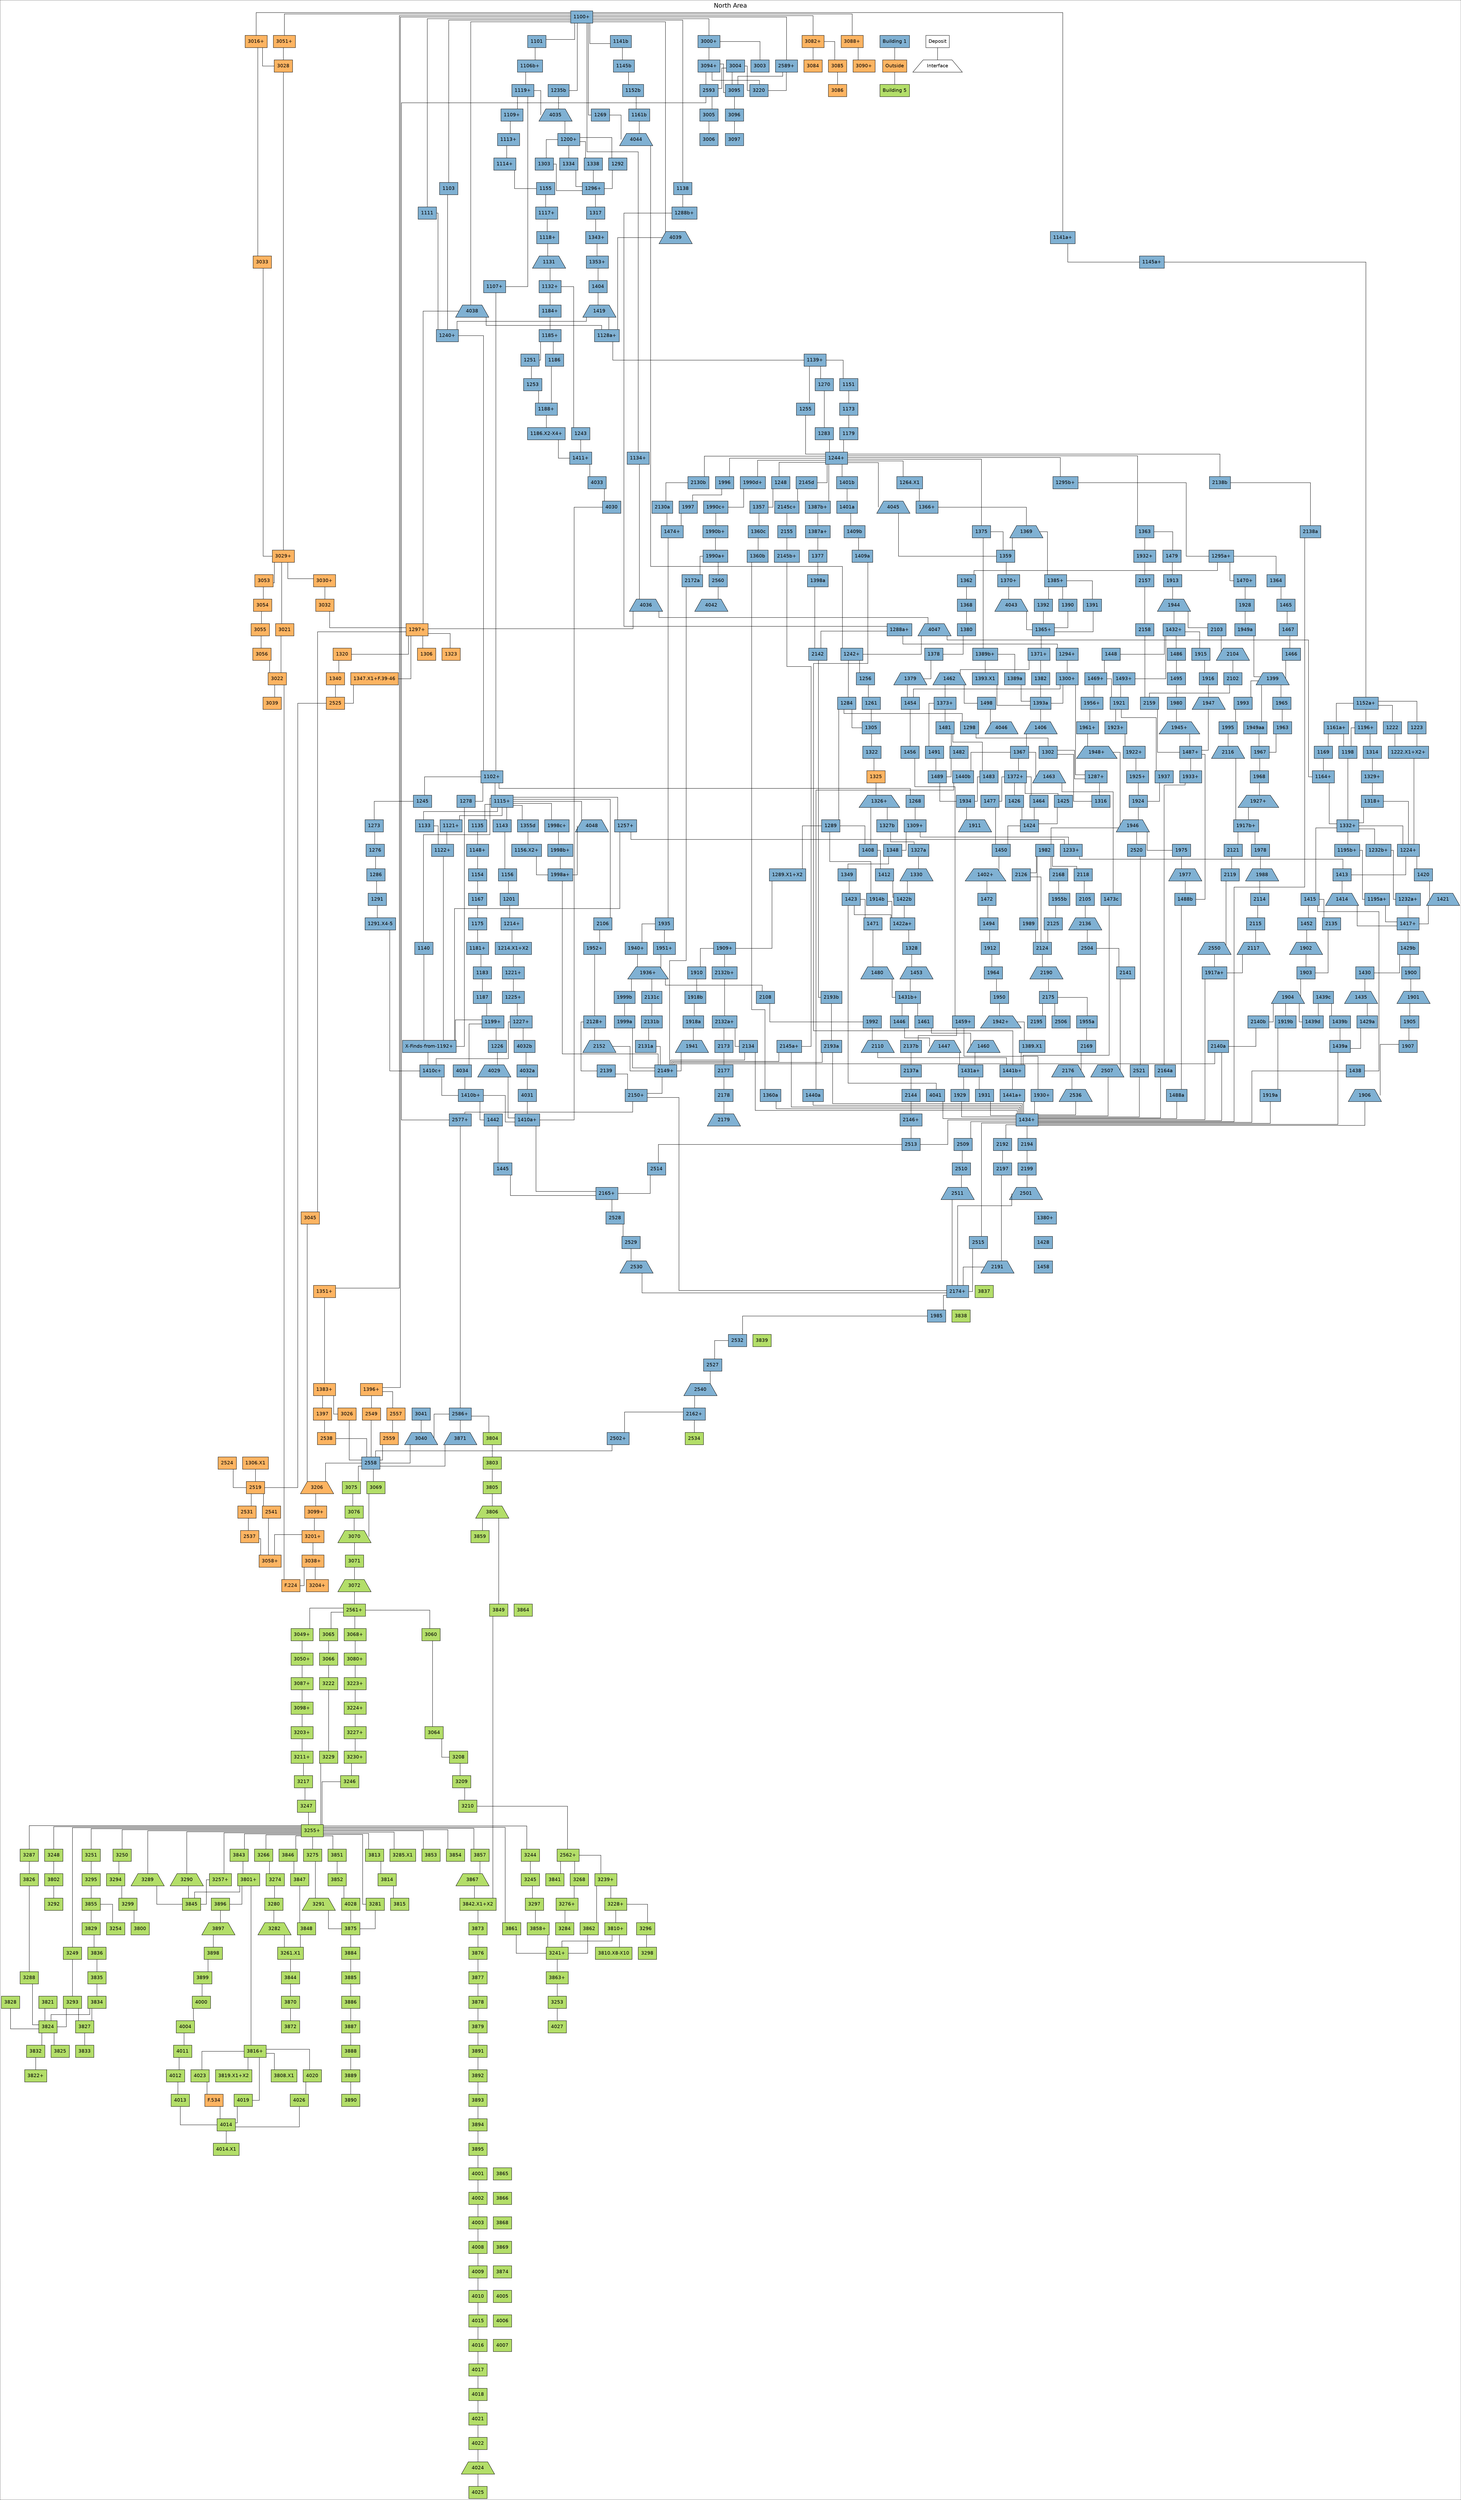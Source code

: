 digraph to_dot {
  style="";
  colorscheme=set37;
  dpi="";
  URL="";
  margin="";
  bgcolor="/x11/white";
  fontname=helvetica;
  fontsize=18;
  fontcolor="/x11/black";
  splines=ortho;
  page="";
  size="";
  ratio="";
  label="North Area";
  labelloc=t;
  "1297+" [shape=box] [style=filled] [fontname=helvetica] [fontsize=14] [colorscheme=set37] [color="black"] [fillcolor="6"] [fontcolor="/x11/black"] [penwidth=1.0] [URL=""];
  "1306" [shape=box] [style=filled] [fontname=helvetica] [fontsize=14] [colorscheme=set37] [color="black"] [fillcolor="6"] [fontcolor="/x11/black"] [penwidth=1.0] [URL=""];
  "1306.X1" [shape=box] [style=filled] [fontname=helvetica] [fontsize=14] [colorscheme=set37] [color="black"] [fillcolor="6"] [fontcolor="/x11/black"] [penwidth=1.0] [URL=""];
  "1320" [shape=box] [style=filled] [fontname=helvetica] [fontsize=14] [colorscheme=set37] [color="black"] [fillcolor="6"] [fontcolor="/x11/black"] [penwidth=1.0] [URL=""];
  "1323" [shape=box] [style=filled] [fontname=helvetica] [fontsize=14] [colorscheme=set37] [color="black"] [fillcolor="6"] [fontcolor="/x11/black"] [penwidth=1.0] [URL=""];
  "1325" [shape=box] [style=filled] [fontname=helvetica] [fontsize=14] [colorscheme=set37] [color="black"] [fillcolor="6"] [fontcolor="/x11/black"] [penwidth=1.0] [URL=""];
  "1340" [shape=box] [style=filled] [fontname=helvetica] [fontsize=14] [colorscheme=set37] [color="black"] [fillcolor="6"] [fontcolor="/x11/black"] [penwidth=1.0] [URL=""];
  "1347.X1+F.39-46" [shape=box] [style=filled] [fontname=helvetica] [fontsize=14] [colorscheme=set37] [color="black"] [fillcolor="6"] [fontcolor="/x11/black"] [penwidth=1.0] [URL=""];
  "1351+" [shape=box] [style=filled] [fontname=helvetica] [fontsize=14] [colorscheme=set37] [color="black"] [fillcolor="6"] [fontcolor="/x11/black"] [penwidth=1.0] [URL=""];
  "1383+" [shape=box] [style=filled] [fontname=helvetica] [fontsize=14] [colorscheme=set37] [color="black"] [fillcolor="6"] [fontcolor="/x11/black"] [penwidth=1.0] [URL=""];
  "1396+" [shape=box] [style=filled] [fontname=helvetica] [fontsize=14] [colorscheme=set37] [color="black"] [fillcolor="6"] [fontcolor="/x11/black"] [penwidth=1.0] [URL=""];
  "1397" [shape=box] [style=filled] [fontname=helvetica] [fontsize=14] [colorscheme=set37] [color="black"] [fillcolor="6"] [fontcolor="/x11/black"] [penwidth=1.0] [URL=""];
  "2519" [shape=box] [style=filled] [fontname=helvetica] [fontsize=14] [colorscheme=set37] [color="black"] [fillcolor="6"] [fontcolor="/x11/black"] [penwidth=1.0] [URL=""];
  "2524" [shape=box] [style=filled] [fontname=helvetica] [fontsize=14] [colorscheme=set37] [color="black"] [fillcolor="6"] [fontcolor="/x11/black"] [penwidth=1.0] [URL=""];
  "2525" [shape=box] [style=filled] [fontname=helvetica] [fontsize=14] [colorscheme=set37] [color="black"] [fillcolor="6"] [fontcolor="/x11/black"] [penwidth=1.0] [URL=""];
  "2531" [shape=box] [style=filled] [fontname=helvetica] [fontsize=14] [colorscheme=set37] [color="black"] [fillcolor="6"] [fontcolor="/x11/black"] [penwidth=1.0] [URL=""];
  "2537" [shape=box] [style=filled] [fontname=helvetica] [fontsize=14] [colorscheme=set37] [color="black"] [fillcolor="6"] [fontcolor="/x11/black"] [penwidth=1.0] [URL=""];
  "2538" [shape=box] [style=filled] [fontname=helvetica] [fontsize=14] [colorscheme=set37] [color="black"] [fillcolor="6"] [fontcolor="/x11/black"] [penwidth=1.0] [URL=""];
  "2541" [shape=box] [style=filled] [fontname=helvetica] [fontsize=14] [colorscheme=set37] [color="black"] [fillcolor="6"] [fontcolor="/x11/black"] [penwidth=1.0] [URL=""];
  "2549" [shape=box] [style=filled] [fontname=helvetica] [fontsize=14] [colorscheme=set37] [color="black"] [fillcolor="6"] [fontcolor="/x11/black"] [penwidth=1.0] [URL=""];
  "2557" [shape=box] [style=filled] [fontname=helvetica] [fontsize=14] [colorscheme=set37] [color="black"] [fillcolor="6"] [fontcolor="/x11/black"] [penwidth=1.0] [URL=""];
  "2559" [shape=box] [style=filled] [fontname=helvetica] [fontsize=14] [colorscheme=set37] [color="black"] [fillcolor="6"] [fontcolor="/x11/black"] [penwidth=1.0] [URL=""];
  "3016+" [shape=box] [style=filled] [fontname=helvetica] [fontsize=14] [colorscheme=set37] [color="black"] [fillcolor="6"] [fontcolor="/x11/black"] [penwidth=1.0] [URL=""];
  "3021" [shape=box] [style=filled] [fontname=helvetica] [fontsize=14] [colorscheme=set37] [color="black"] [fillcolor="6"] [fontcolor="/x11/black"] [penwidth=1.0] [URL=""];
  "3022" [shape=box] [style=filled] [fontname=helvetica] [fontsize=14] [colorscheme=set37] [color="black"] [fillcolor="6"] [fontcolor="/x11/black"] [penwidth=1.0] [URL=""];
  "3026" [shape=box] [style=filled] [fontname=helvetica] [fontsize=14] [colorscheme=set37] [color="black"] [fillcolor="6"] [fontcolor="/x11/black"] [penwidth=1.0] [URL=""];
  "3028" [shape=box] [style=filled] [fontname=helvetica] [fontsize=14] [colorscheme=set37] [color="black"] [fillcolor="6"] [fontcolor="/x11/black"] [penwidth=1.0] [URL=""];
  "3029+" [shape=box] [style=filled] [fontname=helvetica] [fontsize=14] [colorscheme=set37] [color="black"] [fillcolor="6"] [fontcolor="/x11/black"] [penwidth=1.0] [URL=""];
  "3030+" [shape=box] [style=filled] [fontname=helvetica] [fontsize=14] [colorscheme=set37] [color="black"] [fillcolor="6"] [fontcolor="/x11/black"] [penwidth=1.0] [URL=""];
  "3032" [shape=box] [style=filled] [fontname=helvetica] [fontsize=14] [colorscheme=set37] [color="black"] [fillcolor="6"] [fontcolor="/x11/black"] [penwidth=1.0] [URL=""];
  "3033" [shape=box] [style=filled] [fontname=helvetica] [fontsize=14] [colorscheme=set37] [color="black"] [fillcolor="6"] [fontcolor="/x11/black"] [penwidth=1.0] [URL=""];
  "3038+" [shape=box] [style=filled] [fontname=helvetica] [fontsize=14] [colorscheme=set37] [color="black"] [fillcolor="6"] [fontcolor="/x11/black"] [penwidth=1.0] [URL=""];
  "3039" [shape=box] [style=filled] [fontname=helvetica] [fontsize=14] [colorscheme=set37] [color="black"] [fillcolor="6"] [fontcolor="/x11/black"] [penwidth=1.0] [URL=""];
  "3045" [shape=box] [style=filled] [fontname=helvetica] [fontsize=14] [colorscheme=set37] [color="black"] [fillcolor="6"] [fontcolor="/x11/black"] [penwidth=1.0] [URL=""];
  "3051+" [shape=box] [style=filled] [fontname=helvetica] [fontsize=14] [colorscheme=set37] [color="black"] [fillcolor="6"] [fontcolor="/x11/black"] [penwidth=1.0] [URL=""];
  "3053" [shape=box] [style=filled] [fontname=helvetica] [fontsize=14] [colorscheme=set37] [color="black"] [fillcolor="6"] [fontcolor="/x11/black"] [penwidth=1.0] [URL=""];
  "3054" [shape=box] [style=filled] [fontname=helvetica] [fontsize=14] [colorscheme=set37] [color="black"] [fillcolor="6"] [fontcolor="/x11/black"] [penwidth=1.0] [URL=""];
  "3055" [shape=box] [style=filled] [fontname=helvetica] [fontsize=14] [colorscheme=set37] [color="black"] [fillcolor="6"] [fontcolor="/x11/black"] [penwidth=1.0] [URL=""];
  "3056" [shape=box] [style=filled] [fontname=helvetica] [fontsize=14] [colorscheme=set37] [color="black"] [fillcolor="6"] [fontcolor="/x11/black"] [penwidth=1.0] [URL=""];
  "3058+" [shape=box] [style=filled] [fontname=helvetica] [fontsize=14] [colorscheme=set37] [color="black"] [fillcolor="6"] [fontcolor="/x11/black"] [penwidth=1.0] [URL=""];
  "3082+" [shape=box] [style=filled] [fontname=helvetica] [fontsize=14] [colorscheme=set37] [color="black"] [fillcolor="6"] [fontcolor="/x11/black"] [penwidth=1.0] [URL=""];
  "3084" [shape=box] [style=filled] [fontname=helvetica] [fontsize=14] [colorscheme=set37] [color="black"] [fillcolor="6"] [fontcolor="/x11/black"] [penwidth=1.0] [URL=""];
  "3085" [shape=box] [style=filled] [fontname=helvetica] [fontsize=14] [colorscheme=set37] [color="black"] [fillcolor="6"] [fontcolor="/x11/black"] [penwidth=1.0] [URL=""];
  "3086" [shape=box] [style=filled] [fontname=helvetica] [fontsize=14] [colorscheme=set37] [color="black"] [fillcolor="6"] [fontcolor="/x11/black"] [penwidth=1.0] [URL=""];
  "3088+" [shape=box] [style=filled] [fontname=helvetica] [fontsize=14] [colorscheme=set37] [color="black"] [fillcolor="6"] [fontcolor="/x11/black"] [penwidth=1.0] [URL=""];
  "3090+" [shape=box] [style=filled] [fontname=helvetica] [fontsize=14] [colorscheme=set37] [color="black"] [fillcolor="6"] [fontcolor="/x11/black"] [penwidth=1.0] [URL=""];
  "3099+" [shape=box] [style=filled] [fontname=helvetica] [fontsize=14] [colorscheme=set37] [color="black"] [fillcolor="6"] [fontcolor="/x11/black"] [penwidth=1.0] [URL=""];
  "3201+" [shape=box] [style=filled] [fontname=helvetica] [fontsize=14] [colorscheme=set37] [color="black"] [fillcolor="6"] [fontcolor="/x11/black"] [penwidth=1.0] [URL=""];
  "3204+" [shape=box] [style=filled] [fontname=helvetica] [fontsize=14] [colorscheme=set37] [color="black"] [fillcolor="6"] [fontcolor="/x11/black"] [penwidth=1.0] [URL=""];
  "3206" [shape=trapezium] [style=filled] [fontname=helvetica] [fontsize=14] [colorscheme=set37] [color="black"] [fillcolor="6"] [fontcolor="/x11/black"] [penwidth=1.0] [URL=""];
  "F.224" [shape=box] [style=filled] [fontname=helvetica] [fontsize=14] [colorscheme=set37] [color="black"] [fillcolor="6"] [fontcolor="/x11/black"] [penwidth=1.0] [URL=""];
  "F.534" [shape=box] [style=filled] [fontname=helvetica] [fontsize=14] [colorscheme=set37] [color="black"] [fillcolor="6"] [fontcolor="/x11/black"] [penwidth=1.0] [URL=""];
  "1100+" [shape=box] [style=filled] [fontname=helvetica] [fontsize=14] [colorscheme=set37] [color="black"] [fillcolor="5"] [fontcolor="/x11/black"] [penwidth=1.0] [URL=""];
  "1101" [shape=box] [style=filled] [fontname=helvetica] [fontsize=14] [colorscheme=set37] [color="black"] [fillcolor="5"] [fontcolor="/x11/black"] [penwidth=1.0] [URL=""];
  "1102+" [shape=box] [style=filled] [fontname=helvetica] [fontsize=14] [colorscheme=set37] [color="black"] [fillcolor="5"] [fontcolor="/x11/black"] [penwidth=1.0] [URL=""];
  "1103" [shape=box] [style=filled] [fontname=helvetica] [fontsize=14] [colorscheme=set37] [color="black"] [fillcolor="5"] [fontcolor="/x11/black"] [penwidth=1.0] [URL=""];
  "1106b+" [shape=box] [style=filled] [fontname=helvetica] [fontsize=14] [colorscheme=set37] [color="black"] [fillcolor="5"] [fontcolor="/x11/black"] [penwidth=1.0] [URL=""];
  "1107+" [shape=box] [style=filled] [fontname=helvetica] [fontsize=14] [colorscheme=set37] [color="black"] [fillcolor="5"] [fontcolor="/x11/black"] [penwidth=1.0] [URL=""];
  "1109+" [shape=box] [style=filled] [fontname=helvetica] [fontsize=14] [colorscheme=set37] [color="black"] [fillcolor="5"] [fontcolor="/x11/black"] [penwidth=1.0] [URL=""];
  "1111" [shape=box] [style=filled] [fontname=helvetica] [fontsize=14] [colorscheme=set37] [color="black"] [fillcolor="5"] [fontcolor="/x11/black"] [penwidth=1.0] [URL=""];
  "1113+" [shape=box] [style=filled] [fontname=helvetica] [fontsize=14] [colorscheme=set37] [color="black"] [fillcolor="5"] [fontcolor="/x11/black"] [penwidth=1.0] [URL=""];
  "1114+" [shape=box] [style=filled] [fontname=helvetica] [fontsize=14] [colorscheme=set37] [color="black"] [fillcolor="5"] [fontcolor="/x11/black"] [penwidth=1.0] [URL=""];
  "1115+" [shape=box] [style=filled] [fontname=helvetica] [fontsize=14] [colorscheme=set37] [color="black"] [fillcolor="5"] [fontcolor="/x11/black"] [penwidth=1.0] [URL=""];
  "1117+" [shape=box] [style=filled] [fontname=helvetica] [fontsize=14] [colorscheme=set37] [color="black"] [fillcolor="5"] [fontcolor="/x11/black"] [penwidth=1.0] [URL=""];
  "1118+" [shape=box] [style=filled] [fontname=helvetica] [fontsize=14] [colorscheme=set37] [color="black"] [fillcolor="5"] [fontcolor="/x11/black"] [penwidth=1.0] [URL=""];
  "1119+" [shape=box] [style=filled] [fontname=helvetica] [fontsize=14] [colorscheme=set37] [color="black"] [fillcolor="5"] [fontcolor="/x11/black"] [penwidth=1.0] [URL=""];
  "1121+" [shape=box] [style=filled] [fontname=helvetica] [fontsize=14] [colorscheme=set37] [color="black"] [fillcolor="5"] [fontcolor="/x11/black"] [penwidth=1.0] [URL=""];
  "1122+" [shape=box] [style=filled] [fontname=helvetica] [fontsize=14] [colorscheme=set37] [color="black"] [fillcolor="5"] [fontcolor="/x11/black"] [penwidth=1.0] [URL=""];
  "1128a+" [shape=box] [style=filled] [fontname=helvetica] [fontsize=14] [colorscheme=set37] [color="black"] [fillcolor="5"] [fontcolor="/x11/black"] [penwidth=1.0] [URL=""];
  "1131" [shape=trapezium] [style=filled] [fontname=helvetica] [fontsize=14] [colorscheme=set37] [color="black"] [fillcolor="5"] [fontcolor="/x11/black"] [penwidth=1.0] [URL=""];
  "1132+" [shape=box] [style=filled] [fontname=helvetica] [fontsize=14] [colorscheme=set37] [color="black"] [fillcolor="5"] [fontcolor="/x11/black"] [penwidth=1.0] [URL=""];
  "1133" [shape=box] [style=filled] [fontname=helvetica] [fontsize=14] [colorscheme=set37] [color="black"] [fillcolor="5"] [fontcolor="/x11/black"] [penwidth=1.0] [URL=""];
  "1134+" [shape=box] [style=filled] [fontname=helvetica] [fontsize=14] [colorscheme=set37] [color="black"] [fillcolor="5"] [fontcolor="/x11/black"] [penwidth=1.0] [URL=""];
  "1135" [shape=box] [style=filled] [fontname=helvetica] [fontsize=14] [colorscheme=set37] [color="black"] [fillcolor="5"] [fontcolor="/x11/black"] [penwidth=1.0] [URL=""];
  "1138" [shape=box] [style=filled] [fontname=helvetica] [fontsize=14] [colorscheme=set37] [color="black"] [fillcolor="5"] [fontcolor="/x11/black"] [penwidth=1.0] [URL=""];
  "1139+" [shape=box] [style=filled] [fontname=helvetica] [fontsize=14] [colorscheme=set37] [color="black"] [fillcolor="5"] [fontcolor="/x11/black"] [penwidth=1.0] [URL=""];
  "1140" [shape=box] [style=filled] [fontname=helvetica] [fontsize=14] [colorscheme=set37] [color="black"] [fillcolor="5"] [fontcolor="/x11/black"] [penwidth=1.0] [URL=""];
  "1141a+" [shape=box] [style=filled] [fontname=helvetica] [fontsize=14] [colorscheme=set37] [color="black"] [fillcolor="5"] [fontcolor="/x11/black"] [penwidth=1.0] [URL=""];
  "1141b" [shape=box] [style=filled] [fontname=helvetica] [fontsize=14] [colorscheme=set37] [color="black"] [fillcolor="5"] [fontcolor="/x11/black"] [penwidth=1.0] [URL=""];
  "1143" [shape=box] [style=filled] [fontname=helvetica] [fontsize=14] [colorscheme=set37] [color="black"] [fillcolor="5"] [fontcolor="/x11/black"] [penwidth=1.0] [URL=""];
  "1145a+" [shape=box] [style=filled] [fontname=helvetica] [fontsize=14] [colorscheme=set37] [color="black"] [fillcolor="5"] [fontcolor="/x11/black"] [penwidth=1.0] [URL=""];
  "1145b" [shape=box] [style=filled] [fontname=helvetica] [fontsize=14] [colorscheme=set37] [color="black"] [fillcolor="5"] [fontcolor="/x11/black"] [penwidth=1.0] [URL=""];
  "1148+" [shape=box] [style=filled] [fontname=helvetica] [fontsize=14] [colorscheme=set37] [color="black"] [fillcolor="5"] [fontcolor="/x11/black"] [penwidth=1.0] [URL=""];
  "1151" [shape=box] [style=filled] [fontname=helvetica] [fontsize=14] [colorscheme=set37] [color="black"] [fillcolor="5"] [fontcolor="/x11/black"] [penwidth=1.0] [URL=""];
  "1152a+" [shape=box] [style=filled] [fontname=helvetica] [fontsize=14] [colorscheme=set37] [color="black"] [fillcolor="5"] [fontcolor="/x11/black"] [penwidth=1.0] [URL=""];
  "1152b" [shape=box] [style=filled] [fontname=helvetica] [fontsize=14] [colorscheme=set37] [color="black"] [fillcolor="5"] [fontcolor="/x11/black"] [penwidth=1.0] [URL=""];
  "1154" [shape=box] [style=filled] [fontname=helvetica] [fontsize=14] [colorscheme=set37] [color="black"] [fillcolor="5"] [fontcolor="/x11/black"] [penwidth=1.0] [URL=""];
  "1155" [shape=box] [style=filled] [fontname=helvetica] [fontsize=14] [colorscheme=set37] [color="black"] [fillcolor="5"] [fontcolor="/x11/black"] [penwidth=1.0] [URL=""];
  "1156" [shape=box] [style=filled] [fontname=helvetica] [fontsize=14] [colorscheme=set37] [color="black"] [fillcolor="5"] [fontcolor="/x11/black"] [penwidth=1.0] [URL=""];
  "1156.X2+" [shape=box] [style=filled] [fontname=helvetica] [fontsize=14] [colorscheme=set37] [color="black"] [fillcolor="5"] [fontcolor="/x11/black"] [penwidth=1.0] [URL=""];
  "1161a+" [shape=box] [style=filled] [fontname=helvetica] [fontsize=14] [colorscheme=set37] [color="black"] [fillcolor="5"] [fontcolor="/x11/black"] [penwidth=1.0] [URL=""];
  "1161b" [shape=box] [style=filled] [fontname=helvetica] [fontsize=14] [colorscheme=set37] [color="black"] [fillcolor="5"] [fontcolor="/x11/black"] [penwidth=1.0] [URL=""];
  "1164+" [shape=box] [style=filled] [fontname=helvetica] [fontsize=14] [colorscheme=set37] [color="black"] [fillcolor="5"] [fontcolor="/x11/black"] [penwidth=1.0] [URL=""];
  "1167" [shape=box] [style=filled] [fontname=helvetica] [fontsize=14] [colorscheme=set37] [color="black"] [fillcolor="5"] [fontcolor="/x11/black"] [penwidth=1.0] [URL=""];
  "1169" [shape=box] [style=filled] [fontname=helvetica] [fontsize=14] [colorscheme=set37] [color="black"] [fillcolor="5"] [fontcolor="/x11/black"] [penwidth=1.0] [URL=""];
  "1173" [shape=box] [style=filled] [fontname=helvetica] [fontsize=14] [colorscheme=set37] [color="black"] [fillcolor="5"] [fontcolor="/x11/black"] [penwidth=1.0] [URL=""];
  "1175" [shape=box] [style=filled] [fontname=helvetica] [fontsize=14] [colorscheme=set37] [color="black"] [fillcolor="5"] [fontcolor="/x11/black"] [penwidth=1.0] [URL=""];
  "1179" [shape=box] [style=filled] [fontname=helvetica] [fontsize=14] [colorscheme=set37] [color="black"] [fillcolor="5"] [fontcolor="/x11/black"] [penwidth=1.0] [URL=""];
  "1181+" [shape=box] [style=filled] [fontname=helvetica] [fontsize=14] [colorscheme=set37] [color="black"] [fillcolor="5"] [fontcolor="/x11/black"] [penwidth=1.0] [URL=""];
  "1183" [shape=box] [style=filled] [fontname=helvetica] [fontsize=14] [colorscheme=set37] [color="black"] [fillcolor="5"] [fontcolor="/x11/black"] [penwidth=1.0] [URL=""];
  "1184+" [shape=box] [style=filled] [fontname=helvetica] [fontsize=14] [colorscheme=set37] [color="black"] [fillcolor="5"] [fontcolor="/x11/black"] [penwidth=1.0] [URL=""];
  "1185+" [shape=box] [style=filled] [fontname=helvetica] [fontsize=14] [colorscheme=set37] [color="black"] [fillcolor="5"] [fontcolor="/x11/black"] [penwidth=1.0] [URL=""];
  "1186" [shape=box] [style=filled] [fontname=helvetica] [fontsize=14] [colorscheme=set37] [color="black"] [fillcolor="5"] [fontcolor="/x11/black"] [penwidth=1.0] [URL=""];
  "1186.X2-X4+" [shape=box] [style=filled] [fontname=helvetica] [fontsize=14] [colorscheme=set37] [color="black"] [fillcolor="5"] [fontcolor="/x11/black"] [penwidth=1.0] [URL=""];
  "1187" [shape=box] [style=filled] [fontname=helvetica] [fontsize=14] [colorscheme=set37] [color="black"] [fillcolor="5"] [fontcolor="/x11/black"] [penwidth=1.0] [URL=""];
  "1188+" [shape=box] [style=filled] [fontname=helvetica] [fontsize=14] [colorscheme=set37] [color="black"] [fillcolor="5"] [fontcolor="/x11/black"] [penwidth=1.0] [URL=""];
  "1195a+" [shape=box] [style=filled] [fontname=helvetica] [fontsize=14] [colorscheme=set37] [color="black"] [fillcolor="5"] [fontcolor="/x11/black"] [penwidth=1.0] [URL=""];
  "1195b+" [shape=box] [style=filled] [fontname=helvetica] [fontsize=14] [colorscheme=set37] [color="black"] [fillcolor="5"] [fontcolor="/x11/black"] [penwidth=1.0] [URL=""];
  "1196+" [shape=box] [style=filled] [fontname=helvetica] [fontsize=14] [colorscheme=set37] [color="black"] [fillcolor="5"] [fontcolor="/x11/black"] [penwidth=1.0] [URL=""];
  "1198" [shape=box] [style=filled] [fontname=helvetica] [fontsize=14] [colorscheme=set37] [color="black"] [fillcolor="5"] [fontcolor="/x11/black"] [penwidth=1.0] [URL=""];
  "1199+" [shape=box] [style=filled] [fontname=helvetica] [fontsize=14] [colorscheme=set37] [color="black"] [fillcolor="5"] [fontcolor="/x11/black"] [penwidth=1.0] [URL=""];
  "1200+" [shape=box] [style=filled] [fontname=helvetica] [fontsize=14] [colorscheme=set37] [color="black"] [fillcolor="5"] [fontcolor="/x11/black"] [penwidth=1.0] [URL=""];
  "1201" [shape=box] [style=filled] [fontname=helvetica] [fontsize=14] [colorscheme=set37] [color="black"] [fillcolor="5"] [fontcolor="/x11/black"] [penwidth=1.0] [URL=""];
  "1214+" [shape=box] [style=filled] [fontname=helvetica] [fontsize=14] [colorscheme=set37] [color="black"] [fillcolor="5"] [fontcolor="/x11/black"] [penwidth=1.0] [URL=""];
  "1214.X1+X2" [shape=box] [style=filled] [fontname=helvetica] [fontsize=14] [colorscheme=set37] [color="black"] [fillcolor="5"] [fontcolor="/x11/black"] [penwidth=1.0] [URL=""];
  "1221+" [shape=box] [style=filled] [fontname=helvetica] [fontsize=14] [colorscheme=set37] [color="black"] [fillcolor="5"] [fontcolor="/x11/black"] [penwidth=1.0] [URL=""];
  "1222" [shape=box] [style=filled] [fontname=helvetica] [fontsize=14] [colorscheme=set37] [color="black"] [fillcolor="5"] [fontcolor="/x11/black"] [penwidth=1.0] [URL=""];
  "1222.X1+X2+" [shape=box] [style=filled] [fontname=helvetica] [fontsize=14] [colorscheme=set37] [color="black"] [fillcolor="5"] [fontcolor="/x11/black"] [penwidth=1.0] [URL=""];
  "1223" [shape=box] [style=filled] [fontname=helvetica] [fontsize=14] [colorscheme=set37] [color="black"] [fillcolor="5"] [fontcolor="/x11/black"] [penwidth=1.0] [URL=""];
  "1224+" [shape=box] [style=filled] [fontname=helvetica] [fontsize=14] [colorscheme=set37] [color="black"] [fillcolor="5"] [fontcolor="/x11/black"] [penwidth=1.0] [URL=""];
  "1225+" [shape=box] [style=filled] [fontname=helvetica] [fontsize=14] [colorscheme=set37] [color="black"] [fillcolor="5"] [fontcolor="/x11/black"] [penwidth=1.0] [URL=""];
  "1226" [shape=box] [style=filled] [fontname=helvetica] [fontsize=14] [colorscheme=set37] [color="black"] [fillcolor="5"] [fontcolor="/x11/black"] [penwidth=1.0] [URL=""];
  "1227+" [shape=box] [style=filled] [fontname=helvetica] [fontsize=14] [colorscheme=set37] [color="black"] [fillcolor="5"] [fontcolor="/x11/black"] [penwidth=1.0] [URL=""];
  "1232a+" [shape=box] [style=filled] [fontname=helvetica] [fontsize=14] [colorscheme=set37] [color="black"] [fillcolor="5"] [fontcolor="/x11/black"] [penwidth=1.0] [URL=""];
  "1232b+" [shape=box] [style=filled] [fontname=helvetica] [fontsize=14] [colorscheme=set37] [color="black"] [fillcolor="5"] [fontcolor="/x11/black"] [penwidth=1.0] [URL=""];
  "1233+" [shape=box] [style=filled] [fontname=helvetica] [fontsize=14] [colorscheme=set37] [color="black"] [fillcolor="5"] [fontcolor="/x11/black"] [penwidth=1.0] [URL=""];
  "1235b" [shape=box] [style=filled] [fontname=helvetica] [fontsize=14] [colorscheme=set37] [color="black"] [fillcolor="5"] [fontcolor="/x11/black"] [penwidth=1.0] [URL=""];
  "1240+" [shape=box] [style=filled] [fontname=helvetica] [fontsize=14] [colorscheme=set37] [color="black"] [fillcolor="5"] [fontcolor="/x11/black"] [penwidth=1.0] [URL=""];
  "1242+" [shape=box] [style=filled] [fontname=helvetica] [fontsize=14] [colorscheme=set37] [color="black"] [fillcolor="5"] [fontcolor="/x11/black"] [penwidth=1.0] [URL=""];
  "1243" [shape=box] [style=filled] [fontname=helvetica] [fontsize=14] [colorscheme=set37] [color="black"] [fillcolor="5"] [fontcolor="/x11/black"] [penwidth=1.0] [URL=""];
  "1244+" [shape=box] [style=filled] [fontname=helvetica] [fontsize=14] [colorscheme=set37] [color="black"] [fillcolor="5"] [fontcolor="/x11/black"] [penwidth=1.0] [URL=""];
  "1245" [shape=box] [style=filled] [fontname=helvetica] [fontsize=14] [colorscheme=set37] [color="black"] [fillcolor="5"] [fontcolor="/x11/black"] [penwidth=1.0] [URL=""];
  "1248" [shape=box] [style=filled] [fontname=helvetica] [fontsize=14] [colorscheme=set37] [color="black"] [fillcolor="5"] [fontcolor="/x11/black"] [penwidth=1.0] [URL=""];
  "1251" [shape=box] [style=filled] [fontname=helvetica] [fontsize=14] [colorscheme=set37] [color="black"] [fillcolor="5"] [fontcolor="/x11/black"] [penwidth=1.0] [URL=""];
  "1253" [shape=box] [style=filled] [fontname=helvetica] [fontsize=14] [colorscheme=set37] [color="black"] [fillcolor="5"] [fontcolor="/x11/black"] [penwidth=1.0] [URL=""];
  "1255" [shape=box] [style=filled] [fontname=helvetica] [fontsize=14] [colorscheme=set37] [color="black"] [fillcolor="5"] [fontcolor="/x11/black"] [penwidth=1.0] [URL=""];
  "1256" [shape=box] [style=filled] [fontname=helvetica] [fontsize=14] [colorscheme=set37] [color="black"] [fillcolor="5"] [fontcolor="/x11/black"] [penwidth=1.0] [URL=""];
  "1257+" [shape=box] [style=filled] [fontname=helvetica] [fontsize=14] [colorscheme=set37] [color="black"] [fillcolor="5"] [fontcolor="/x11/black"] [penwidth=1.0] [URL=""];
  "1261" [shape=box] [style=filled] [fontname=helvetica] [fontsize=14] [colorscheme=set37] [color="black"] [fillcolor="5"] [fontcolor="/x11/black"] [penwidth=1.0] [URL=""];
  "1264.X1" [shape=box] [style=filled] [fontname=helvetica] [fontsize=14] [colorscheme=set37] [color="black"] [fillcolor="5"] [fontcolor="/x11/black"] [penwidth=1.0] [URL=""];
  "1268" [shape=box] [style=filled] [fontname=helvetica] [fontsize=14] [colorscheme=set37] [color="black"] [fillcolor="5"] [fontcolor="/x11/black"] [penwidth=1.0] [URL=""];
  "1269" [shape=box] [style=filled] [fontname=helvetica] [fontsize=14] [colorscheme=set37] [color="black"] [fillcolor="5"] [fontcolor="/x11/black"] [penwidth=1.0] [URL=""];
  "1270" [shape=box] [style=filled] [fontname=helvetica] [fontsize=14] [colorscheme=set37] [color="black"] [fillcolor="5"] [fontcolor="/x11/black"] [penwidth=1.0] [URL=""];
  "1273" [shape=box] [style=filled] [fontname=helvetica] [fontsize=14] [colorscheme=set37] [color="black"] [fillcolor="5"] [fontcolor="/x11/black"] [penwidth=1.0] [URL=""];
  "1276" [shape=box] [style=filled] [fontname=helvetica] [fontsize=14] [colorscheme=set37] [color="black"] [fillcolor="5"] [fontcolor="/x11/black"] [penwidth=1.0] [URL=""];
  "1278" [shape=box] [style=filled] [fontname=helvetica] [fontsize=14] [colorscheme=set37] [color="black"] [fillcolor="5"] [fontcolor="/x11/black"] [penwidth=1.0] [URL=""];
  "1283" [shape=box] [style=filled] [fontname=helvetica] [fontsize=14] [colorscheme=set37] [color="black"] [fillcolor="5"] [fontcolor="/x11/black"] [penwidth=1.0] [URL=""];
  "1284" [shape=box] [style=filled] [fontname=helvetica] [fontsize=14] [colorscheme=set37] [color="black"] [fillcolor="5"] [fontcolor="/x11/black"] [penwidth=1.0] [URL=""];
  "1286" [shape=box] [style=filled] [fontname=helvetica] [fontsize=14] [colorscheme=set37] [color="black"] [fillcolor="5"] [fontcolor="/x11/black"] [penwidth=1.0] [URL=""];
  "1287+" [shape=box] [style=filled] [fontname=helvetica] [fontsize=14] [colorscheme=set37] [color="black"] [fillcolor="5"] [fontcolor="/x11/black"] [penwidth=1.0] [URL=""];
  "1288a+" [shape=box] [style=filled] [fontname=helvetica] [fontsize=14] [colorscheme=set37] [color="black"] [fillcolor="5"] [fontcolor="/x11/black"] [penwidth=1.0] [URL=""];
  "1288b+" [shape=box] [style=filled] [fontname=helvetica] [fontsize=14] [colorscheme=set37] [color="black"] [fillcolor="5"] [fontcolor="/x11/black"] [penwidth=1.0] [URL=""];
  "1289" [shape=box] [style=filled] [fontname=helvetica] [fontsize=14] [colorscheme=set37] [color="black"] [fillcolor="5"] [fontcolor="/x11/black"] [penwidth=1.0] [URL=""];
  "1289.X1+X2" [shape=box] [style=filled] [fontname=helvetica] [fontsize=14] [colorscheme=set37] [color="black"] [fillcolor="5"] [fontcolor="/x11/black"] [penwidth=1.0] [URL=""];
  "1291" [shape=box] [style=filled] [fontname=helvetica] [fontsize=14] [colorscheme=set37] [color="black"] [fillcolor="5"] [fontcolor="/x11/black"] [penwidth=1.0] [URL=""];
  "1291.X4-5" [shape=box] [style=filled] [fontname=helvetica] [fontsize=14] [colorscheme=set37] [color="black"] [fillcolor="5"] [fontcolor="/x11/black"] [penwidth=1.0] [URL=""];
  "1292" [shape=box] [style=filled] [fontname=helvetica] [fontsize=14] [colorscheme=set37] [color="black"] [fillcolor="5"] [fontcolor="/x11/black"] [penwidth=1.0] [URL=""];
  "1294+" [shape=box] [style=filled] [fontname=helvetica] [fontsize=14] [colorscheme=set37] [color="black"] [fillcolor="5"] [fontcolor="/x11/black"] [penwidth=1.0] [URL=""];
  "1295a+" [shape=box] [style=filled] [fontname=helvetica] [fontsize=14] [colorscheme=set37] [color="black"] [fillcolor="5"] [fontcolor="/x11/black"] [penwidth=1.0] [URL=""];
  "1295b+" [shape=box] [style=filled] [fontname=helvetica] [fontsize=14] [colorscheme=set37] [color="black"] [fillcolor="5"] [fontcolor="/x11/black"] [penwidth=1.0] [URL=""];
  "1296+" [shape=box] [style=filled] [fontname=helvetica] [fontsize=14] [colorscheme=set37] [color="black"] [fillcolor="5"] [fontcolor="/x11/black"] [penwidth=1.0] [URL=""];
  "1298" [shape=box] [style=filled] [fontname=helvetica] [fontsize=14] [colorscheme=set37] [color="black"] [fillcolor="5"] [fontcolor="/x11/black"] [penwidth=1.0] [URL=""];
  "1300+" [shape=box] [style=filled] [fontname=helvetica] [fontsize=14] [colorscheme=set37] [color="black"] [fillcolor="5"] [fontcolor="/x11/black"] [penwidth=1.0] [URL=""];
  "1302" [shape=box] [style=filled] [fontname=helvetica] [fontsize=14] [colorscheme=set37] [color="black"] [fillcolor="5"] [fontcolor="/x11/black"] [penwidth=1.0] [URL=""];
  "1303" [shape=box] [style=filled] [fontname=helvetica] [fontsize=14] [colorscheme=set37] [color="black"] [fillcolor="5"] [fontcolor="/x11/black"] [penwidth=1.0] [URL=""];
  "1305" [shape=box] [style=filled] [fontname=helvetica] [fontsize=14] [colorscheme=set37] [color="black"] [fillcolor="5"] [fontcolor="/x11/black"] [penwidth=1.0] [URL=""];
  "1309+" [shape=box] [style=filled] [fontname=helvetica] [fontsize=14] [colorscheme=set37] [color="black"] [fillcolor="5"] [fontcolor="/x11/black"] [penwidth=1.0] [URL=""];
  "1314" [shape=box] [style=filled] [fontname=helvetica] [fontsize=14] [colorscheme=set37] [color="black"] [fillcolor="5"] [fontcolor="/x11/black"] [penwidth=1.0] [URL=""];
  "1316" [shape=box] [style=filled] [fontname=helvetica] [fontsize=14] [colorscheme=set37] [color="black"] [fillcolor="5"] [fontcolor="/x11/black"] [penwidth=1.0] [URL=""];
  "1317" [shape=box] [style=filled] [fontname=helvetica] [fontsize=14] [colorscheme=set37] [color="black"] [fillcolor="5"] [fontcolor="/x11/black"] [penwidth=1.0] [URL=""];
  "1318+" [shape=box] [style=filled] [fontname=helvetica] [fontsize=14] [colorscheme=set37] [color="black"] [fillcolor="5"] [fontcolor="/x11/black"] [penwidth=1.0] [URL=""];
  "1322" [shape=box] [style=filled] [fontname=helvetica] [fontsize=14] [colorscheme=set37] [color="black"] [fillcolor="5"] [fontcolor="/x11/black"] [penwidth=1.0] [URL=""];
  "1326+" [shape=trapezium] [style=filled] [fontname=helvetica] [fontsize=14] [colorscheme=set37] [color="black"] [fillcolor="5"] [fontcolor="/x11/black"] [penwidth=1.0] [URL=""];
  "1327a" [shape=box] [style=filled] [fontname=helvetica] [fontsize=14] [colorscheme=set37] [color="black"] [fillcolor="5"] [fontcolor="/x11/black"] [penwidth=1.0] [URL=""];
  "1327b" [shape=box] [style=filled] [fontname=helvetica] [fontsize=14] [colorscheme=set37] [color="black"] [fillcolor="5"] [fontcolor="/x11/black"] [penwidth=1.0] [URL=""];
  "1328" [shape=box] [style=filled] [fontname=helvetica] [fontsize=14] [colorscheme=set37] [color="black"] [fillcolor="5"] [fontcolor="/x11/black"] [penwidth=1.0] [URL=""];
  "1329+" [shape=box] [style=filled] [fontname=helvetica] [fontsize=14] [colorscheme=set37] [color="black"] [fillcolor="5"] [fontcolor="/x11/black"] [penwidth=1.0] [URL=""];
  "1330" [shape=trapezium] [style=filled] [fontname=helvetica] [fontsize=14] [colorscheme=set37] [color="black"] [fillcolor="5"] [fontcolor="/x11/black"] [penwidth=1.0] [URL=""];
  "1332+" [shape=box] [style=filled] [fontname=helvetica] [fontsize=14] [colorscheme=set37] [color="black"] [fillcolor="5"] [fontcolor="/x11/black"] [penwidth=1.0] [URL=""];
  "1334" [shape=box] [style=filled] [fontname=helvetica] [fontsize=14] [colorscheme=set37] [color="black"] [fillcolor="5"] [fontcolor="/x11/black"] [penwidth=1.0] [URL=""];
  "1338" [shape=box] [style=filled] [fontname=helvetica] [fontsize=14] [colorscheme=set37] [color="black"] [fillcolor="5"] [fontcolor="/x11/black"] [penwidth=1.0] [URL=""];
  "1343+" [shape=box] [style=filled] [fontname=helvetica] [fontsize=14] [colorscheme=set37] [color="black"] [fillcolor="5"] [fontcolor="/x11/black"] [penwidth=1.0] [URL=""];
  "1348" [shape=box] [style=filled] [fontname=helvetica] [fontsize=14] [colorscheme=set37] [color="black"] [fillcolor="5"] [fontcolor="/x11/black"] [penwidth=1.0] [URL=""];
  "1349" [shape=box] [style=filled] [fontname=helvetica] [fontsize=14] [colorscheme=set37] [color="black"] [fillcolor="5"] [fontcolor="/x11/black"] [penwidth=1.0] [URL=""];
  "1353+" [shape=box] [style=filled] [fontname=helvetica] [fontsize=14] [colorscheme=set37] [color="black"] [fillcolor="5"] [fontcolor="/x11/black"] [penwidth=1.0] [URL=""];
  "1355d" [shape=box] [style=filled] [fontname=helvetica] [fontsize=14] [colorscheme=set37] [color="black"] [fillcolor="5"] [fontcolor="/x11/black"] [penwidth=1.0] [URL=""];
  "1357" [shape=box] [style=filled] [fontname=helvetica] [fontsize=14] [colorscheme=set37] [color="black"] [fillcolor="5"] [fontcolor="/x11/black"] [penwidth=1.0] [URL=""];
  "1359" [shape=box] [style=filled] [fontname=helvetica] [fontsize=14] [colorscheme=set37] [color="black"] [fillcolor="5"] [fontcolor="/x11/black"] [penwidth=1.0] [URL=""];
  "1360a" [shape=box] [style=filled] [fontname=helvetica] [fontsize=14] [colorscheme=set37] [color="black"] [fillcolor="5"] [fontcolor="/x11/black"] [penwidth=1.0] [URL=""];
  "1360b" [shape=box] [style=filled] [fontname=helvetica] [fontsize=14] [colorscheme=set37] [color="black"] [fillcolor="5"] [fontcolor="/x11/black"] [penwidth=1.0] [URL=""];
  "1360c" [shape=box] [style=filled] [fontname=helvetica] [fontsize=14] [colorscheme=set37] [color="black"] [fillcolor="5"] [fontcolor="/x11/black"] [penwidth=1.0] [URL=""];
  "1362" [shape=box] [style=filled] [fontname=helvetica] [fontsize=14] [colorscheme=set37] [color="black"] [fillcolor="5"] [fontcolor="/x11/black"] [penwidth=1.0] [URL=""];
  "1363" [shape=box] [style=filled] [fontname=helvetica] [fontsize=14] [colorscheme=set37] [color="black"] [fillcolor="5"] [fontcolor="/x11/black"] [penwidth=1.0] [URL=""];
  "1364" [shape=box] [style=filled] [fontname=helvetica] [fontsize=14] [colorscheme=set37] [color="black"] [fillcolor="5"] [fontcolor="/x11/black"] [penwidth=1.0] [URL=""];
  "1365+" [shape=box] [style=filled] [fontname=helvetica] [fontsize=14] [colorscheme=set37] [color="black"] [fillcolor="5"] [fontcolor="/x11/black"] [penwidth=1.0] [URL=""];
  "1366+" [shape=box] [style=filled] [fontname=helvetica] [fontsize=14] [colorscheme=set37] [color="black"] [fillcolor="5"] [fontcolor="/x11/black"] [penwidth=1.0] [URL=""];
  "1367" [shape=box] [style=filled] [fontname=helvetica] [fontsize=14] [colorscheme=set37] [color="black"] [fillcolor="5"] [fontcolor="/x11/black"] [penwidth=1.0] [URL=""];
  "1368" [shape=box] [style=filled] [fontname=helvetica] [fontsize=14] [colorscheme=set37] [color="black"] [fillcolor="5"] [fontcolor="/x11/black"] [penwidth=1.0] [URL=""];
  "1369" [shape=trapezium] [style=filled] [fontname=helvetica] [fontsize=14] [colorscheme=set37] [color="black"] [fillcolor="5"] [fontcolor="/x11/black"] [penwidth=1.0] [URL=""];
  "1370+" [shape=box] [style=filled] [fontname=helvetica] [fontsize=14] [colorscheme=set37] [color="black"] [fillcolor="5"] [fontcolor="/x11/black"] [penwidth=1.0] [URL=""];
  "1371+" [shape=box] [style=filled] [fontname=helvetica] [fontsize=14] [colorscheme=set37] [color="black"] [fillcolor="5"] [fontcolor="/x11/black"] [penwidth=1.0] [URL=""];
  "1372+" [shape=box] [style=filled] [fontname=helvetica] [fontsize=14] [colorscheme=set37] [color="black"] [fillcolor="5"] [fontcolor="/x11/black"] [penwidth=1.0] [URL=""];
  "1373+" [shape=box] [style=filled] [fontname=helvetica] [fontsize=14] [colorscheme=set37] [color="black"] [fillcolor="5"] [fontcolor="/x11/black"] [penwidth=1.0] [URL=""];
  "1375" [shape=box] [style=filled] [fontname=helvetica] [fontsize=14] [colorscheme=set37] [color="black"] [fillcolor="5"] [fontcolor="/x11/black"] [penwidth=1.0] [URL=""];
  "1377" [shape=box] [style=filled] [fontname=helvetica] [fontsize=14] [colorscheme=set37] [color="black"] [fillcolor="5"] [fontcolor="/x11/black"] [penwidth=1.0] [URL=""];
  "1378" [shape=box] [style=filled] [fontname=helvetica] [fontsize=14] [colorscheme=set37] [color="black"] [fillcolor="5"] [fontcolor="/x11/black"] [penwidth=1.0] [URL=""];
  "1379" [shape=trapezium] [style=filled] [fontname=helvetica] [fontsize=14] [colorscheme=set37] [color="black"] [fillcolor="5"] [fontcolor="/x11/black"] [penwidth=1.0] [URL=""];
  "1380" [shape=box] [style=filled] [fontname=helvetica] [fontsize=14] [colorscheme=set37] [color="black"] [fillcolor="5"] [fontcolor="/x11/black"] [penwidth=1.0] [URL=""];
  "1380+" [shape=box] [style=filled] [fontname=helvetica] [fontsize=14] [colorscheme=set37] [color="black"] [fillcolor="5"] [fontcolor="/x11/black"] [penwidth=1.0] [URL=""];
  "1382" [shape=box] [style=filled] [fontname=helvetica] [fontsize=14] [colorscheme=set37] [color="black"] [fillcolor="5"] [fontcolor="/x11/black"] [penwidth=1.0] [URL=""];
  "1385+" [shape=box] [style=filled] [fontname=helvetica] [fontsize=14] [colorscheme=set37] [color="black"] [fillcolor="5"] [fontcolor="/x11/black"] [penwidth=1.0] [URL=""];
  "1387a+" [shape=box] [style=filled] [fontname=helvetica] [fontsize=14] [colorscheme=set37] [color="black"] [fillcolor="5"] [fontcolor="/x11/black"] [penwidth=1.0] [URL=""];
  "1387b+" [shape=box] [style=filled] [fontname=helvetica] [fontsize=14] [colorscheme=set37] [color="black"] [fillcolor="5"] [fontcolor="/x11/black"] [penwidth=1.0] [URL=""];
  "1389.X1" [shape=box] [style=filled] [fontname=helvetica] [fontsize=14] [colorscheme=set37] [color="black"] [fillcolor="5"] [fontcolor="/x11/black"] [penwidth=1.0] [URL=""];
  "1389a" [shape=box] [style=filled] [fontname=helvetica] [fontsize=14] [colorscheme=set37] [color="black"] [fillcolor="5"] [fontcolor="/x11/black"] [penwidth=1.0] [URL=""];
  "1389b+" [shape=box] [style=filled] [fontname=helvetica] [fontsize=14] [colorscheme=set37] [color="black"] [fillcolor="5"] [fontcolor="/x11/black"] [penwidth=1.0] [URL=""];
  "1390" [shape=box] [style=filled] [fontname=helvetica] [fontsize=14] [colorscheme=set37] [color="black"] [fillcolor="5"] [fontcolor="/x11/black"] [penwidth=1.0] [URL=""];
  "1391" [shape=box] [style=filled] [fontname=helvetica] [fontsize=14] [colorscheme=set37] [color="black"] [fillcolor="5"] [fontcolor="/x11/black"] [penwidth=1.0] [URL=""];
  "1392" [shape=box] [style=filled] [fontname=helvetica] [fontsize=14] [colorscheme=set37] [color="black"] [fillcolor="5"] [fontcolor="/x11/black"] [penwidth=1.0] [URL=""];
  "1393.X1" [shape=box] [style=filled] [fontname=helvetica] [fontsize=14] [colorscheme=set37] [color="black"] [fillcolor="5"] [fontcolor="/x11/black"] [penwidth=1.0] [URL=""];
  "1393a" [shape=box] [style=filled] [fontname=helvetica] [fontsize=14] [colorscheme=set37] [color="black"] [fillcolor="5"] [fontcolor="/x11/black"] [penwidth=1.0] [URL=""];
  "1398a" [shape=box] [style=filled] [fontname=helvetica] [fontsize=14] [colorscheme=set37] [color="black"] [fillcolor="5"] [fontcolor="/x11/black"] [penwidth=1.0] [URL=""];
  "1399" [shape=trapezium] [style=filled] [fontname=helvetica] [fontsize=14] [colorscheme=set37] [color="black"] [fillcolor="5"] [fontcolor="/x11/black"] [penwidth=1.0] [URL=""];
  "1401a" [shape=box] [style=filled] [fontname=helvetica] [fontsize=14] [colorscheme=set37] [color="black"] [fillcolor="5"] [fontcolor="/x11/black"] [penwidth=1.0] [URL=""];
  "1401b" [shape=box] [style=filled] [fontname=helvetica] [fontsize=14] [colorscheme=set37] [color="black"] [fillcolor="5"] [fontcolor="/x11/black"] [penwidth=1.0] [URL=""];
  "1402+" [shape=trapezium] [style=filled] [fontname=helvetica] [fontsize=14] [colorscheme=set37] [color="black"] [fillcolor="5"] [fontcolor="/x11/black"] [penwidth=1.0] [URL=""];
  "1404" [shape=box] [style=filled] [fontname=helvetica] [fontsize=14] [colorscheme=set37] [color="black"] [fillcolor="5"] [fontcolor="/x11/black"] [penwidth=1.0] [URL=""];
  "1406" [shape=trapezium] [style=filled] [fontname=helvetica] [fontsize=14] [colorscheme=set37] [color="black"] [fillcolor="5"] [fontcolor="/x11/black"] [penwidth=1.0] [URL=""];
  "1408" [shape=box] [style=filled] [fontname=helvetica] [fontsize=14] [colorscheme=set37] [color="black"] [fillcolor="5"] [fontcolor="/x11/black"] [penwidth=1.0] [URL=""];
  "1409a" [shape=box] [style=filled] [fontname=helvetica] [fontsize=14] [colorscheme=set37] [color="black"] [fillcolor="5"] [fontcolor="/x11/black"] [penwidth=1.0] [URL=""];
  "1409b" [shape=box] [style=filled] [fontname=helvetica] [fontsize=14] [colorscheme=set37] [color="black"] [fillcolor="5"] [fontcolor="/x11/black"] [penwidth=1.0] [URL=""];
  "1410a+" [shape=box] [style=filled] [fontname=helvetica] [fontsize=14] [colorscheme=set37] [color="black"] [fillcolor="5"] [fontcolor="/x11/black"] [penwidth=1.0] [URL=""];
  "1410b+" [shape=box] [style=filled] [fontname=helvetica] [fontsize=14] [colorscheme=set37] [color="black"] [fillcolor="5"] [fontcolor="/x11/black"] [penwidth=1.0] [URL=""];
  "1410c+" [shape=box] [style=filled] [fontname=helvetica] [fontsize=14] [colorscheme=set37] [color="black"] [fillcolor="5"] [fontcolor="/x11/black"] [penwidth=1.0] [URL=""];
  "1411+" [shape=box] [style=filled] [fontname=helvetica] [fontsize=14] [colorscheme=set37] [color="black"] [fillcolor="5"] [fontcolor="/x11/black"] [penwidth=1.0] [URL=""];
  "1412" [shape=box] [style=filled] [fontname=helvetica] [fontsize=14] [colorscheme=set37] [color="black"] [fillcolor="5"] [fontcolor="/x11/black"] [penwidth=1.0] [URL=""];
  "1413" [shape=box] [style=filled] [fontname=helvetica] [fontsize=14] [colorscheme=set37] [color="black"] [fillcolor="5"] [fontcolor="/x11/black"] [penwidth=1.0] [URL=""];
  "1414" [shape=trapezium] [style=filled] [fontname=helvetica] [fontsize=14] [colorscheme=set37] [color="black"] [fillcolor="5"] [fontcolor="/x11/black"] [penwidth=1.0] [URL=""];
  "1415" [shape=box] [style=filled] [fontname=helvetica] [fontsize=14] [colorscheme=set37] [color="black"] [fillcolor="5"] [fontcolor="/x11/black"] [penwidth=1.0] [URL=""];
  "1417+" [shape=box] [style=filled] [fontname=helvetica] [fontsize=14] [colorscheme=set37] [color="black"] [fillcolor="5"] [fontcolor="/x11/black"] [penwidth=1.0] [URL=""];
  "1419" [shape=trapezium] [style=filled] [fontname=helvetica] [fontsize=14] [colorscheme=set37] [color="black"] [fillcolor="5"] [fontcolor="/x11/black"] [penwidth=1.0] [URL=""];
  "1420" [shape=box] [style=filled] [fontname=helvetica] [fontsize=14] [colorscheme=set37] [color="black"] [fillcolor="5"] [fontcolor="/x11/black"] [penwidth=1.0] [URL=""];
  "1421" [shape=trapezium] [style=filled] [fontname=helvetica] [fontsize=14] [colorscheme=set37] [color="black"] [fillcolor="5"] [fontcolor="/x11/black"] [penwidth=1.0] [URL=""];
  "1422a+" [shape=box] [style=filled] [fontname=helvetica] [fontsize=14] [colorscheme=set37] [color="black"] [fillcolor="5"] [fontcolor="/x11/black"] [penwidth=1.0] [URL=""];
  "1422b" [shape=box] [style=filled] [fontname=helvetica] [fontsize=14] [colorscheme=set37] [color="black"] [fillcolor="5"] [fontcolor="/x11/black"] [penwidth=1.0] [URL=""];
  "1423" [shape=box] [style=filled] [fontname=helvetica] [fontsize=14] [colorscheme=set37] [color="black"] [fillcolor="5"] [fontcolor="/x11/black"] [penwidth=1.0] [URL=""];
  "1424" [shape=box] [style=filled] [fontname=helvetica] [fontsize=14] [colorscheme=set37] [color="black"] [fillcolor="5"] [fontcolor="/x11/black"] [penwidth=1.0] [URL=""];
  "1425" [shape=box] [style=filled] [fontname=helvetica] [fontsize=14] [colorscheme=set37] [color="black"] [fillcolor="5"] [fontcolor="/x11/black"] [penwidth=1.0] [URL=""];
  "1426" [shape=box] [style=filled] [fontname=helvetica] [fontsize=14] [colorscheme=set37] [color="black"] [fillcolor="5"] [fontcolor="/x11/black"] [penwidth=1.0] [URL=""];
  "1428" [shape=box] [style=filled] [fontname=helvetica] [fontsize=14] [colorscheme=set37] [color="black"] [fillcolor="5"] [fontcolor="/x11/black"] [penwidth=1.0] [URL=""];
  "1429a" [shape=box] [style=filled] [fontname=helvetica] [fontsize=14] [colorscheme=set37] [color="black"] [fillcolor="5"] [fontcolor="/x11/black"] [penwidth=1.0] [URL=""];
  "1429b" [shape=box] [style=filled] [fontname=helvetica] [fontsize=14] [colorscheme=set37] [color="black"] [fillcolor="5"] [fontcolor="/x11/black"] [penwidth=1.0] [URL=""];
  "1430" [shape=box] [style=filled] [fontname=helvetica] [fontsize=14] [colorscheme=set37] [color="black"] [fillcolor="5"] [fontcolor="/x11/black"] [penwidth=1.0] [URL=""];
  "1431a+" [shape=box] [style=filled] [fontname=helvetica] [fontsize=14] [colorscheme=set37] [color="black"] [fillcolor="5"] [fontcolor="/x11/black"] [penwidth=1.0] [URL=""];
  "1431b+" [shape=box] [style=filled] [fontname=helvetica] [fontsize=14] [colorscheme=set37] [color="black"] [fillcolor="5"] [fontcolor="/x11/black"] [penwidth=1.0] [URL=""];
  "1432+" [shape=box] [style=filled] [fontname=helvetica] [fontsize=14] [colorscheme=set37] [color="black"] [fillcolor="5"] [fontcolor="/x11/black"] [penwidth=1.0] [URL=""];
  "1434+" [shape=box] [style=filled] [fontname=helvetica] [fontsize=14] [colorscheme=set37] [color="black"] [fillcolor="5"] [fontcolor="/x11/black"] [penwidth=1.0] [URL=""];
  "1435" [shape=trapezium] [style=filled] [fontname=helvetica] [fontsize=14] [colorscheme=set37] [color="black"] [fillcolor="5"] [fontcolor="/x11/black"] [penwidth=1.0] [URL=""];
  "1438" [shape=box] [style=filled] [fontname=helvetica] [fontsize=14] [colorscheme=set37] [color="black"] [fillcolor="5"] [fontcolor="/x11/black"] [penwidth=1.0] [URL=""];
  "1439a" [shape=box] [style=filled] [fontname=helvetica] [fontsize=14] [colorscheme=set37] [color="black"] [fillcolor="5"] [fontcolor="/x11/black"] [penwidth=1.0] [URL=""];
  "1439b" [shape=box] [style=filled] [fontname=helvetica] [fontsize=14] [colorscheme=set37] [color="black"] [fillcolor="5"] [fontcolor="/x11/black"] [penwidth=1.0] [URL=""];
  "1439c" [shape=box] [style=filled] [fontname=helvetica] [fontsize=14] [colorscheme=set37] [color="black"] [fillcolor="5"] [fontcolor="/x11/black"] [penwidth=1.0] [URL=""];
  "1439d" [shape=box] [style=filled] [fontname=helvetica] [fontsize=14] [colorscheme=set37] [color="black"] [fillcolor="5"] [fontcolor="/x11/black"] [penwidth=1.0] [URL=""];
  "1440a" [shape=box] [style=filled] [fontname=helvetica] [fontsize=14] [colorscheme=set37] [color="black"] [fillcolor="5"] [fontcolor="/x11/black"] [penwidth=1.0] [URL=""];
  "1440b" [shape=box] [style=filled] [fontname=helvetica] [fontsize=14] [colorscheme=set37] [color="black"] [fillcolor="5"] [fontcolor="/x11/black"] [penwidth=1.0] [URL=""];
  "1441a+" [shape=box] [style=filled] [fontname=helvetica] [fontsize=14] [colorscheme=set37] [color="black"] [fillcolor="5"] [fontcolor="/x11/black"] [penwidth=1.0] [URL=""];
  "1441b+" [shape=box] [style=filled] [fontname=helvetica] [fontsize=14] [colorscheme=set37] [color="black"] [fillcolor="5"] [fontcolor="/x11/black"] [penwidth=1.0] [URL=""];
  "1442" [shape=box] [style=filled] [fontname=helvetica] [fontsize=14] [colorscheme=set37] [color="black"] [fillcolor="5"] [fontcolor="/x11/black"] [penwidth=1.0] [URL=""];
  "1445" [shape=box] [style=filled] [fontname=helvetica] [fontsize=14] [colorscheme=set37] [color="black"] [fillcolor="5"] [fontcolor="/x11/black"] [penwidth=1.0] [URL=""];
  "1446" [shape=box] [style=filled] [fontname=helvetica] [fontsize=14] [colorscheme=set37] [color="black"] [fillcolor="5"] [fontcolor="/x11/black"] [penwidth=1.0] [URL=""];
  "1447" [shape=trapezium] [style=filled] [fontname=helvetica] [fontsize=14] [colorscheme=set37] [color="black"] [fillcolor="5"] [fontcolor="/x11/black"] [penwidth=1.0] [URL=""];
  "1448" [shape=box] [style=filled] [fontname=helvetica] [fontsize=14] [colorscheme=set37] [color="black"] [fillcolor="5"] [fontcolor="/x11/black"] [penwidth=1.0] [URL=""];
  "1450" [shape=box] [style=filled] [fontname=helvetica] [fontsize=14] [colorscheme=set37] [color="black"] [fillcolor="5"] [fontcolor="/x11/black"] [penwidth=1.0] [URL=""];
  "1452" [shape=box] [style=filled] [fontname=helvetica] [fontsize=14] [colorscheme=set37] [color="black"] [fillcolor="5"] [fontcolor="/x11/black"] [penwidth=1.0] [URL=""];
  "1453" [shape=trapezium] [style=filled] [fontname=helvetica] [fontsize=14] [colorscheme=set37] [color="black"] [fillcolor="5"] [fontcolor="/x11/black"] [penwidth=1.0] [URL=""];
  "1454" [shape=box] [style=filled] [fontname=helvetica] [fontsize=14] [colorscheme=set37] [color="black"] [fillcolor="5"] [fontcolor="/x11/black"] [penwidth=1.0] [URL=""];
  "1456" [shape=box] [style=filled] [fontname=helvetica] [fontsize=14] [colorscheme=set37] [color="black"] [fillcolor="5"] [fontcolor="/x11/black"] [penwidth=1.0] [URL=""];
  "1458" [shape=box] [style=filled] [fontname=helvetica] [fontsize=14] [colorscheme=set37] [color="black"] [fillcolor="5"] [fontcolor="/x11/black"] [penwidth=1.0] [URL=""];
  "1459+" [shape=box] [style=filled] [fontname=helvetica] [fontsize=14] [colorscheme=set37] [color="black"] [fillcolor="5"] [fontcolor="/x11/black"] [penwidth=1.0] [URL=""];
  "1460" [shape=trapezium] [style=filled] [fontname=helvetica] [fontsize=14] [colorscheme=set37] [color="black"] [fillcolor="5"] [fontcolor="/x11/black"] [penwidth=1.0] [URL=""];
  "1461" [shape=box] [style=filled] [fontname=helvetica] [fontsize=14] [colorscheme=set37] [color="black"] [fillcolor="5"] [fontcolor="/x11/black"] [penwidth=1.0] [URL=""];
  "1462" [shape=trapezium] [style=filled] [fontname=helvetica] [fontsize=14] [colorscheme=set37] [color="black"] [fillcolor="5"] [fontcolor="/x11/black"] [penwidth=1.0] [URL=""];
  "1463" [shape=trapezium] [style=filled] [fontname=helvetica] [fontsize=14] [colorscheme=set37] [color="black"] [fillcolor="5"] [fontcolor="/x11/black"] [penwidth=1.0] [URL=""];
  "1464" [shape=box] [style=filled] [fontname=helvetica] [fontsize=14] [colorscheme=set37] [color="black"] [fillcolor="5"] [fontcolor="/x11/black"] [penwidth=1.0] [URL=""];
  "1465" [shape=box] [style=filled] [fontname=helvetica] [fontsize=14] [colorscheme=set37] [color="black"] [fillcolor="5"] [fontcolor="/x11/black"] [penwidth=1.0] [URL=""];
  "1466" [shape=box] [style=filled] [fontname=helvetica] [fontsize=14] [colorscheme=set37] [color="black"] [fillcolor="5"] [fontcolor="/x11/black"] [penwidth=1.0] [URL=""];
  "1467" [shape=box] [style=filled] [fontname=helvetica] [fontsize=14] [colorscheme=set37] [color="black"] [fillcolor="5"] [fontcolor="/x11/black"] [penwidth=1.0] [URL=""];
  "1469+" [shape=box] [style=filled] [fontname=helvetica] [fontsize=14] [colorscheme=set37] [color="black"] [fillcolor="5"] [fontcolor="/x11/black"] [penwidth=1.0] [URL=""];
  "1470+" [shape=box] [style=filled] [fontname=helvetica] [fontsize=14] [colorscheme=set37] [color="black"] [fillcolor="5"] [fontcolor="/x11/black"] [penwidth=1.0] [URL=""];
  "1471" [shape=box] [style=filled] [fontname=helvetica] [fontsize=14] [colorscheme=set37] [color="black"] [fillcolor="5"] [fontcolor="/x11/black"] [penwidth=1.0] [URL=""];
  "1472" [shape=box] [style=filled] [fontname=helvetica] [fontsize=14] [colorscheme=set37] [color="black"] [fillcolor="5"] [fontcolor="/x11/black"] [penwidth=1.0] [URL=""];
  "1473c" [shape=box] [style=filled] [fontname=helvetica] [fontsize=14] [colorscheme=set37] [color="black"] [fillcolor="5"] [fontcolor="/x11/black"] [penwidth=1.0] [URL=""];
  "1474+" [shape=box] [style=filled] [fontname=helvetica] [fontsize=14] [colorscheme=set37] [color="black"] [fillcolor="5"] [fontcolor="/x11/black"] [penwidth=1.0] [URL=""];
  "1477" [shape=box] [style=filled] [fontname=helvetica] [fontsize=14] [colorscheme=set37] [color="black"] [fillcolor="5"] [fontcolor="/x11/black"] [penwidth=1.0] [URL=""];
  "1479" [shape=box] [style=filled] [fontname=helvetica] [fontsize=14] [colorscheme=set37] [color="black"] [fillcolor="5"] [fontcolor="/x11/black"] [penwidth=1.0] [URL=""];
  "1480" [shape=trapezium] [style=filled] [fontname=helvetica] [fontsize=14] [colorscheme=set37] [color="black"] [fillcolor="5"] [fontcolor="/x11/black"] [penwidth=1.0] [URL=""];
  "1481" [shape=box] [style=filled] [fontname=helvetica] [fontsize=14] [colorscheme=set37] [color="black"] [fillcolor="5"] [fontcolor="/x11/black"] [penwidth=1.0] [URL=""];
  "1482" [shape=box] [style=filled] [fontname=helvetica] [fontsize=14] [colorscheme=set37] [color="black"] [fillcolor="5"] [fontcolor="/x11/black"] [penwidth=1.0] [URL=""];
  "1483" [shape=box] [style=filled] [fontname=helvetica] [fontsize=14] [colorscheme=set37] [color="black"] [fillcolor="5"] [fontcolor="/x11/black"] [penwidth=1.0] [URL=""];
  "1486" [shape=box] [style=filled] [fontname=helvetica] [fontsize=14] [colorscheme=set37] [color="black"] [fillcolor="5"] [fontcolor="/x11/black"] [penwidth=1.0] [URL=""];
  "1487+" [shape=box] [style=filled] [fontname=helvetica] [fontsize=14] [colorscheme=set37] [color="black"] [fillcolor="5"] [fontcolor="/x11/black"] [penwidth=1.0] [URL=""];
  "1488a" [shape=box] [style=filled] [fontname=helvetica] [fontsize=14] [colorscheme=set37] [color="black"] [fillcolor="5"] [fontcolor="/x11/black"] [penwidth=1.0] [URL=""];
  "1488b" [shape=box] [style=filled] [fontname=helvetica] [fontsize=14] [colorscheme=set37] [color="black"] [fillcolor="5"] [fontcolor="/x11/black"] [penwidth=1.0] [URL=""];
  "1489" [shape=box] [style=filled] [fontname=helvetica] [fontsize=14] [colorscheme=set37] [color="black"] [fillcolor="5"] [fontcolor="/x11/black"] [penwidth=1.0] [URL=""];
  "1491" [shape=box] [style=filled] [fontname=helvetica] [fontsize=14] [colorscheme=set37] [color="black"] [fillcolor="5"] [fontcolor="/x11/black"] [penwidth=1.0] [URL=""];
  "1493+" [shape=box] [style=filled] [fontname=helvetica] [fontsize=14] [colorscheme=set37] [color="black"] [fillcolor="5"] [fontcolor="/x11/black"] [penwidth=1.0] [URL=""];
  "1494" [shape=box] [style=filled] [fontname=helvetica] [fontsize=14] [colorscheme=set37] [color="black"] [fillcolor="5"] [fontcolor="/x11/black"] [penwidth=1.0] [URL=""];
  "1495" [shape=box] [style=filled] [fontname=helvetica] [fontsize=14] [colorscheme=set37] [color="black"] [fillcolor="5"] [fontcolor="/x11/black"] [penwidth=1.0] [URL=""];
  "1498" [shape=box] [style=filled] [fontname=helvetica] [fontsize=14] [colorscheme=set37] [color="black"] [fillcolor="5"] [fontcolor="/x11/black"] [penwidth=1.0] [URL=""];
  "1900" [shape=box] [style=filled] [fontname=helvetica] [fontsize=14] [colorscheme=set37] [color="black"] [fillcolor="5"] [fontcolor="/x11/black"] [penwidth=1.0] [URL=""];
  "1901" [shape=trapezium] [style=filled] [fontname=helvetica] [fontsize=14] [colorscheme=set37] [color="black"] [fillcolor="5"] [fontcolor="/x11/black"] [penwidth=1.0] [URL=""];
  "1902" [shape=trapezium] [style=filled] [fontname=helvetica] [fontsize=14] [colorscheme=set37] [color="black"] [fillcolor="5"] [fontcolor="/x11/black"] [penwidth=1.0] [URL=""];
  "1903" [shape=box] [style=filled] [fontname=helvetica] [fontsize=14] [colorscheme=set37] [color="black"] [fillcolor="5"] [fontcolor="/x11/black"] [penwidth=1.0] [URL=""];
  "1904" [shape=trapezium] [style=filled] [fontname=helvetica] [fontsize=14] [colorscheme=set37] [color="black"] [fillcolor="5"] [fontcolor="/x11/black"] [penwidth=1.0] [URL=""];
  "1905" [shape=box] [style=filled] [fontname=helvetica] [fontsize=14] [colorscheme=set37] [color="black"] [fillcolor="5"] [fontcolor="/x11/black"] [penwidth=1.0] [URL=""];
  "1906" [shape=trapezium] [style=filled] [fontname=helvetica] [fontsize=14] [colorscheme=set37] [color="black"] [fillcolor="5"] [fontcolor="/x11/black"] [penwidth=1.0] [URL=""];
  "1907" [shape=box] [style=filled] [fontname=helvetica] [fontsize=14] [colorscheme=set37] [color="black"] [fillcolor="5"] [fontcolor="/x11/black"] [penwidth=1.0] [URL=""];
  "1909+" [shape=box] [style=filled] [fontname=helvetica] [fontsize=14] [colorscheme=set37] [color="black"] [fillcolor="5"] [fontcolor="/x11/black"] [penwidth=1.0] [URL=""];
  "1910" [shape=box] [style=filled] [fontname=helvetica] [fontsize=14] [colorscheme=set37] [color="black"] [fillcolor="5"] [fontcolor="/x11/black"] [penwidth=1.0] [URL=""];
  "1911" [shape=trapezium] [style=filled] [fontname=helvetica] [fontsize=14] [colorscheme=set37] [color="black"] [fillcolor="5"] [fontcolor="/x11/black"] [penwidth=1.0] [URL=""];
  "1912" [shape=box] [style=filled] [fontname=helvetica] [fontsize=14] [colorscheme=set37] [color="black"] [fillcolor="5"] [fontcolor="/x11/black"] [penwidth=1.0] [URL=""];
  "1913" [shape=box] [style=filled] [fontname=helvetica] [fontsize=14] [colorscheme=set37] [color="black"] [fillcolor="5"] [fontcolor="/x11/black"] [penwidth=1.0] [URL=""];
  "1914b" [shape=box] [style=filled] [fontname=helvetica] [fontsize=14] [colorscheme=set37] [color="black"] [fillcolor="5"] [fontcolor="/x11/black"] [penwidth=1.0] [URL=""];
  "1915" [shape=box] [style=filled] [fontname=helvetica] [fontsize=14] [colorscheme=set37] [color="black"] [fillcolor="5"] [fontcolor="/x11/black"] [penwidth=1.0] [URL=""];
  "1916" [shape=box] [style=filled] [fontname=helvetica] [fontsize=14] [colorscheme=set37] [color="black"] [fillcolor="5"] [fontcolor="/x11/black"] [penwidth=1.0] [URL=""];
  "1917a+" [shape=box] [style=filled] [fontname=helvetica] [fontsize=14] [colorscheme=set37] [color="black"] [fillcolor="5"] [fontcolor="/x11/black"] [penwidth=1.0] [URL=""];
  "1917b+" [shape=box] [style=filled] [fontname=helvetica] [fontsize=14] [colorscheme=set37] [color="black"] [fillcolor="5"] [fontcolor="/x11/black"] [penwidth=1.0] [URL=""];
  "1918a" [shape=box] [style=filled] [fontname=helvetica] [fontsize=14] [colorscheme=set37] [color="black"] [fillcolor="5"] [fontcolor="/x11/black"] [penwidth=1.0] [URL=""];
  "1918b" [shape=box] [style=filled] [fontname=helvetica] [fontsize=14] [colorscheme=set37] [color="black"] [fillcolor="5"] [fontcolor="/x11/black"] [penwidth=1.0] [URL=""];
  "1919a" [shape=box] [style=filled] [fontname=helvetica] [fontsize=14] [colorscheme=set37] [color="black"] [fillcolor="5"] [fontcolor="/x11/black"] [penwidth=1.0] [URL=""];
  "1919b" [shape=box] [style=filled] [fontname=helvetica] [fontsize=14] [colorscheme=set37] [color="black"] [fillcolor="5"] [fontcolor="/x11/black"] [penwidth=1.0] [URL=""];
  "1921" [shape=box] [style=filled] [fontname=helvetica] [fontsize=14] [colorscheme=set37] [color="black"] [fillcolor="5"] [fontcolor="/x11/black"] [penwidth=1.0] [URL=""];
  "1922+" [shape=box] [style=filled] [fontname=helvetica] [fontsize=14] [colorscheme=set37] [color="black"] [fillcolor="5"] [fontcolor="/x11/black"] [penwidth=1.0] [URL=""];
  "1923+" [shape=box] [style=filled] [fontname=helvetica] [fontsize=14] [colorscheme=set37] [color="black"] [fillcolor="5"] [fontcolor="/x11/black"] [penwidth=1.0] [URL=""];
  "1924" [shape=box] [style=filled] [fontname=helvetica] [fontsize=14] [colorscheme=set37] [color="black"] [fillcolor="5"] [fontcolor="/x11/black"] [penwidth=1.0] [URL=""];
  "1925+" [shape=box] [style=filled] [fontname=helvetica] [fontsize=14] [colorscheme=set37] [color="black"] [fillcolor="5"] [fontcolor="/x11/black"] [penwidth=1.0] [URL=""];
  "1927+" [shape=trapezium] [style=filled] [fontname=helvetica] [fontsize=14] [colorscheme=set37] [color="black"] [fillcolor="5"] [fontcolor="/x11/black"] [penwidth=1.0] [URL=""];
  "1928" [shape=box] [style=filled] [fontname=helvetica] [fontsize=14] [colorscheme=set37] [color="black"] [fillcolor="5"] [fontcolor="/x11/black"] [penwidth=1.0] [URL=""];
  "1929" [shape=box] [style=filled] [fontname=helvetica] [fontsize=14] [colorscheme=set37] [color="black"] [fillcolor="5"] [fontcolor="/x11/black"] [penwidth=1.0] [URL=""];
  "1930+" [shape=box] [style=filled] [fontname=helvetica] [fontsize=14] [colorscheme=set37] [color="black"] [fillcolor="5"] [fontcolor="/x11/black"] [penwidth=1.0] [URL=""];
  "1931" [shape=box] [style=filled] [fontname=helvetica] [fontsize=14] [colorscheme=set37] [color="black"] [fillcolor="5"] [fontcolor="/x11/black"] [penwidth=1.0] [URL=""];
  "1932+" [shape=box] [style=filled] [fontname=helvetica] [fontsize=14] [colorscheme=set37] [color="black"] [fillcolor="5"] [fontcolor="/x11/black"] [penwidth=1.0] [URL=""];
  "1933+" [shape=box] [style=filled] [fontname=helvetica] [fontsize=14] [colorscheme=set37] [color="black"] [fillcolor="5"] [fontcolor="/x11/black"] [penwidth=1.0] [URL=""];
  "1934" [shape=box] [style=filled] [fontname=helvetica] [fontsize=14] [colorscheme=set37] [color="black"] [fillcolor="5"] [fontcolor="/x11/black"] [penwidth=1.0] [URL=""];
  "1935" [shape=box] [style=filled] [fontname=helvetica] [fontsize=14] [colorscheme=set37] [color="black"] [fillcolor="5"] [fontcolor="/x11/black"] [penwidth=1.0] [URL=""];
  "1936+" [shape=trapezium] [style=filled] [fontname=helvetica] [fontsize=14] [colorscheme=set37] [color="black"] [fillcolor="5"] [fontcolor="/x11/black"] [penwidth=1.0] [URL=""];
  "1937" [shape=box] [style=filled] [fontname=helvetica] [fontsize=14] [colorscheme=set37] [color="black"] [fillcolor="5"] [fontcolor="/x11/black"] [penwidth=1.0] [URL=""];
  "1940+" [shape=box] [style=filled] [fontname=helvetica] [fontsize=14] [colorscheme=set37] [color="black"] [fillcolor="5"] [fontcolor="/x11/black"] [penwidth=1.0] [URL=""];
  "1941" [shape=trapezium] [style=filled] [fontname=helvetica] [fontsize=14] [colorscheme=set37] [color="black"] [fillcolor="5"] [fontcolor="/x11/black"] [penwidth=1.0] [URL=""];
  "1942+" [shape=trapezium] [style=filled] [fontname=helvetica] [fontsize=14] [colorscheme=set37] [color="black"] [fillcolor="5"] [fontcolor="/x11/black"] [penwidth=1.0] [URL=""];
  "1944" [shape=trapezium] [style=filled] [fontname=helvetica] [fontsize=14] [colorscheme=set37] [color="black"] [fillcolor="5"] [fontcolor="/x11/black"] [penwidth=1.0] [URL=""];
  "1945+" [shape=trapezium] [style=filled] [fontname=helvetica] [fontsize=14] [colorscheme=set37] [color="black"] [fillcolor="5"] [fontcolor="/x11/black"] [penwidth=1.0] [URL=""];
  "1946" [shape=trapezium] [style=filled] [fontname=helvetica] [fontsize=14] [colorscheme=set37] [color="black"] [fillcolor="5"] [fontcolor="/x11/black"] [penwidth=1.0] [URL=""];
  "1947" [shape=trapezium] [style=filled] [fontname=helvetica] [fontsize=14] [colorscheme=set37] [color="black"] [fillcolor="5"] [fontcolor="/x11/black"] [penwidth=1.0] [URL=""];
  "1948+" [shape=trapezium] [style=filled] [fontname=helvetica] [fontsize=14] [colorscheme=set37] [color="black"] [fillcolor="5"] [fontcolor="/x11/black"] [penwidth=1.0] [URL=""];
  "1949a" [shape=box] [style=filled] [fontname=helvetica] [fontsize=14] [colorscheme=set37] [color="black"] [fillcolor="5"] [fontcolor="/x11/black"] [penwidth=1.0] [URL=""];
  "1949aa" [shape=box] [style=filled] [fontname=helvetica] [fontsize=14] [colorscheme=set37] [color="black"] [fillcolor="5"] [fontcolor="/x11/black"] [penwidth=1.0] [URL=""];
  "1950" [shape=box] [style=filled] [fontname=helvetica] [fontsize=14] [colorscheme=set37] [color="black"] [fillcolor="5"] [fontcolor="/x11/black"] [penwidth=1.0] [URL=""];
  "1951+" [shape=box] [style=filled] [fontname=helvetica] [fontsize=14] [colorscheme=set37] [color="black"] [fillcolor="5"] [fontcolor="/x11/black"] [penwidth=1.0] [URL=""];
  "1952+" [shape=box] [style=filled] [fontname=helvetica] [fontsize=14] [colorscheme=set37] [color="black"] [fillcolor="5"] [fontcolor="/x11/black"] [penwidth=1.0] [URL=""];
  "1955a" [shape=box] [style=filled] [fontname=helvetica] [fontsize=14] [colorscheme=set37] [color="black"] [fillcolor="5"] [fontcolor="/x11/black"] [penwidth=1.0] [URL=""];
  "1955b" [shape=box] [style=filled] [fontname=helvetica] [fontsize=14] [colorscheme=set37] [color="black"] [fillcolor="5"] [fontcolor="/x11/black"] [penwidth=1.0] [URL=""];
  "1956+" [shape=box] [style=filled] [fontname=helvetica] [fontsize=14] [colorscheme=set37] [color="black"] [fillcolor="5"] [fontcolor="/x11/black"] [penwidth=1.0] [URL=""];
  "1961+" [shape=box] [style=filled] [fontname=helvetica] [fontsize=14] [colorscheme=set37] [color="black"] [fillcolor="5"] [fontcolor="/x11/black"] [penwidth=1.0] [URL=""];
  "1963" [shape=box] [style=filled] [fontname=helvetica] [fontsize=14] [colorscheme=set37] [color="black"] [fillcolor="5"] [fontcolor="/x11/black"] [penwidth=1.0] [URL=""];
  "1964" [shape=box] [style=filled] [fontname=helvetica] [fontsize=14] [colorscheme=set37] [color="black"] [fillcolor="5"] [fontcolor="/x11/black"] [penwidth=1.0] [URL=""];
  "1965" [shape=box] [style=filled] [fontname=helvetica] [fontsize=14] [colorscheme=set37] [color="black"] [fillcolor="5"] [fontcolor="/x11/black"] [penwidth=1.0] [URL=""];
  "1967" [shape=box] [style=filled] [fontname=helvetica] [fontsize=14] [colorscheme=set37] [color="black"] [fillcolor="5"] [fontcolor="/x11/black"] [penwidth=1.0] [URL=""];
  "1968" [shape=box] [style=filled] [fontname=helvetica] [fontsize=14] [colorscheme=set37] [color="black"] [fillcolor="5"] [fontcolor="/x11/black"] [penwidth=1.0] [URL=""];
  "1975" [shape=box] [style=filled] [fontname=helvetica] [fontsize=14] [colorscheme=set37] [color="black"] [fillcolor="5"] [fontcolor="/x11/black"] [penwidth=1.0] [URL=""];
  "1977" [shape=trapezium] [style=filled] [fontname=helvetica] [fontsize=14] [colorscheme=set37] [color="black"] [fillcolor="5"] [fontcolor="/x11/black"] [penwidth=1.0] [URL=""];
  "1978" [shape=box] [style=filled] [fontname=helvetica] [fontsize=14] [colorscheme=set37] [color="black"] [fillcolor="5"] [fontcolor="/x11/black"] [penwidth=1.0] [URL=""];
  "1980" [shape=box] [style=filled] [fontname=helvetica] [fontsize=14] [colorscheme=set37] [color="black"] [fillcolor="5"] [fontcolor="/x11/black"] [penwidth=1.0] [URL=""];
  "1982" [shape=box] [style=filled] [fontname=helvetica] [fontsize=14] [colorscheme=set37] [color="black"] [fillcolor="5"] [fontcolor="/x11/black"] [penwidth=1.0] [URL=""];
  "1985" [shape=box] [style=filled] [fontname=helvetica] [fontsize=14] [colorscheme=set37] [color="black"] [fillcolor="5"] [fontcolor="/x11/black"] [penwidth=1.0] [URL=""];
  "1988" [shape=trapezium] [style=filled] [fontname=helvetica] [fontsize=14] [colorscheme=set37] [color="black"] [fillcolor="5"] [fontcolor="/x11/black"] [penwidth=1.0] [URL=""];
  "1989" [shape=box] [style=filled] [fontname=helvetica] [fontsize=14] [colorscheme=set37] [color="black"] [fillcolor="5"] [fontcolor="/x11/black"] [penwidth=1.0] [URL=""];
  "1990a+" [shape=box] [style=filled] [fontname=helvetica] [fontsize=14] [colorscheme=set37] [color="black"] [fillcolor="5"] [fontcolor="/x11/black"] [penwidth=1.0] [URL=""];
  "1990b+" [shape=box] [style=filled] [fontname=helvetica] [fontsize=14] [colorscheme=set37] [color="black"] [fillcolor="5"] [fontcolor="/x11/black"] [penwidth=1.0] [URL=""];
  "1990c+" [shape=box] [style=filled] [fontname=helvetica] [fontsize=14] [colorscheme=set37] [color="black"] [fillcolor="5"] [fontcolor="/x11/black"] [penwidth=1.0] [URL=""];
  "1990d+" [shape=box] [style=filled] [fontname=helvetica] [fontsize=14] [colorscheme=set37] [color="black"] [fillcolor="5"] [fontcolor="/x11/black"] [penwidth=1.0] [URL=""];
  "1992" [shape=box] [style=filled] [fontname=helvetica] [fontsize=14] [colorscheme=set37] [color="black"] [fillcolor="5"] [fontcolor="/x11/black"] [penwidth=1.0] [URL=""];
  "1993" [shape=box] [style=filled] [fontname=helvetica] [fontsize=14] [colorscheme=set37] [color="black"] [fillcolor="5"] [fontcolor="/x11/black"] [penwidth=1.0] [URL=""];
  "1995" [shape=box] [style=filled] [fontname=helvetica] [fontsize=14] [colorscheme=set37] [color="black"] [fillcolor="5"] [fontcolor="/x11/black"] [penwidth=1.0] [URL=""];
  "1996" [shape=box] [style=filled] [fontname=helvetica] [fontsize=14] [colorscheme=set37] [color="black"] [fillcolor="5"] [fontcolor="/x11/black"] [penwidth=1.0] [URL=""];
  "1997" [shape=box] [style=filled] [fontname=helvetica] [fontsize=14] [colorscheme=set37] [color="black"] [fillcolor="5"] [fontcolor="/x11/black"] [penwidth=1.0] [URL=""];
  "1998a+" [shape=box] [style=filled] [fontname=helvetica] [fontsize=14] [colorscheme=set37] [color="black"] [fillcolor="5"] [fontcolor="/x11/black"] [penwidth=1.0] [URL=""];
  "1998b+" [shape=box] [style=filled] [fontname=helvetica] [fontsize=14] [colorscheme=set37] [color="black"] [fillcolor="5"] [fontcolor="/x11/black"] [penwidth=1.0] [URL=""];
  "1998c+" [shape=box] [style=filled] [fontname=helvetica] [fontsize=14] [colorscheme=set37] [color="black"] [fillcolor="5"] [fontcolor="/x11/black"] [penwidth=1.0] [URL=""];
  "1999a" [shape=box] [style=filled] [fontname=helvetica] [fontsize=14] [colorscheme=set37] [color="black"] [fillcolor="5"] [fontcolor="/x11/black"] [penwidth=1.0] [URL=""];
  "1999b" [shape=box] [style=filled] [fontname=helvetica] [fontsize=14] [colorscheme=set37] [color="black"] [fillcolor="5"] [fontcolor="/x11/black"] [penwidth=1.0] [URL=""];
  "2102" [shape=box] [style=filled] [fontname=helvetica] [fontsize=14] [colorscheme=set37] [color="black"] [fillcolor="5"] [fontcolor="/x11/black"] [penwidth=1.0] [URL=""];
  "2103" [shape=box] [style=filled] [fontname=helvetica] [fontsize=14] [colorscheme=set37] [color="black"] [fillcolor="5"] [fontcolor="/x11/black"] [penwidth=1.0] [URL=""];
  "2104" [shape=trapezium] [style=filled] [fontname=helvetica] [fontsize=14] [colorscheme=set37] [color="black"] [fillcolor="5"] [fontcolor="/x11/black"] [penwidth=1.0] [URL=""];
  "2105" [shape=box] [style=filled] [fontname=helvetica] [fontsize=14] [colorscheme=set37] [color="black"] [fillcolor="5"] [fontcolor="/x11/black"] [penwidth=1.0] [URL=""];
  "2106" [shape=box] [style=filled] [fontname=helvetica] [fontsize=14] [colorscheme=set37] [color="black"] [fillcolor="5"] [fontcolor="/x11/black"] [penwidth=1.0] [URL=""];
  "2108" [shape=box] [style=filled] [fontname=helvetica] [fontsize=14] [colorscheme=set37] [color="black"] [fillcolor="5"] [fontcolor="/x11/black"] [penwidth=1.0] [URL=""];
  "2110" [shape=trapezium] [style=filled] [fontname=helvetica] [fontsize=14] [colorscheme=set37] [color="black"] [fillcolor="5"] [fontcolor="/x11/black"] [penwidth=1.0] [URL=""];
  "2114" [shape=box] [style=filled] [fontname=helvetica] [fontsize=14] [colorscheme=set37] [color="black"] [fillcolor="5"] [fontcolor="/x11/black"] [penwidth=1.0] [URL=""];
  "2115" [shape=box] [style=filled] [fontname=helvetica] [fontsize=14] [colorscheme=set37] [color="black"] [fillcolor="5"] [fontcolor="/x11/black"] [penwidth=1.0] [URL=""];
  "2116" [shape=trapezium] [style=filled] [fontname=helvetica] [fontsize=14] [colorscheme=set37] [color="black"] [fillcolor="5"] [fontcolor="/x11/black"] [penwidth=1.0] [URL=""];
  "2117" [shape=trapezium] [style=filled] [fontname=helvetica] [fontsize=14] [colorscheme=set37] [color="black"] [fillcolor="5"] [fontcolor="/x11/black"] [penwidth=1.0] [URL=""];
  "2118" [shape=box] [style=filled] [fontname=helvetica] [fontsize=14] [colorscheme=set37] [color="black"] [fillcolor="5"] [fontcolor="/x11/black"] [penwidth=1.0] [URL=""];
  "2119" [shape=box] [style=filled] [fontname=helvetica] [fontsize=14] [colorscheme=set37] [color="black"] [fillcolor="5"] [fontcolor="/x11/black"] [penwidth=1.0] [URL=""];
  "2121" [shape=box] [style=filled] [fontname=helvetica] [fontsize=14] [colorscheme=set37] [color="black"] [fillcolor="5"] [fontcolor="/x11/black"] [penwidth=1.0] [URL=""];
  "2124" [shape=box] [style=filled] [fontname=helvetica] [fontsize=14] [colorscheme=set37] [color="black"] [fillcolor="5"] [fontcolor="/x11/black"] [penwidth=1.0] [URL=""];
  "2125" [shape=box] [style=filled] [fontname=helvetica] [fontsize=14] [colorscheme=set37] [color="black"] [fillcolor="5"] [fontcolor="/x11/black"] [penwidth=1.0] [URL=""];
  "2126" [shape=box] [style=filled] [fontname=helvetica] [fontsize=14] [colorscheme=set37] [color="black"] [fillcolor="5"] [fontcolor="/x11/black"] [penwidth=1.0] [URL=""];
  "2128+" [shape=box] [style=filled] [fontname=helvetica] [fontsize=14] [colorscheme=set37] [color="black"] [fillcolor="5"] [fontcolor="/x11/black"] [penwidth=1.0] [URL=""];
  "2130a" [shape=box] [style=filled] [fontname=helvetica] [fontsize=14] [colorscheme=set37] [color="black"] [fillcolor="5"] [fontcolor="/x11/black"] [penwidth=1.0] [URL=""];
  "2130b" [shape=box] [style=filled] [fontname=helvetica] [fontsize=14] [colorscheme=set37] [color="black"] [fillcolor="5"] [fontcolor="/x11/black"] [penwidth=1.0] [URL=""];
  "2131a" [shape=box] [style=filled] [fontname=helvetica] [fontsize=14] [colorscheme=set37] [color="black"] [fillcolor="5"] [fontcolor="/x11/black"] [penwidth=1.0] [URL=""];
  "2131b" [shape=box] [style=filled] [fontname=helvetica] [fontsize=14] [colorscheme=set37] [color="black"] [fillcolor="5"] [fontcolor="/x11/black"] [penwidth=1.0] [URL=""];
  "2131c" [shape=box] [style=filled] [fontname=helvetica] [fontsize=14] [colorscheme=set37] [color="black"] [fillcolor="5"] [fontcolor="/x11/black"] [penwidth=1.0] [URL=""];
  "2132a+" [shape=box] [style=filled] [fontname=helvetica] [fontsize=14] [colorscheme=set37] [color="black"] [fillcolor="5"] [fontcolor="/x11/black"] [penwidth=1.0] [URL=""];
  "2132b+" [shape=box] [style=filled] [fontname=helvetica] [fontsize=14] [colorscheme=set37] [color="black"] [fillcolor="5"] [fontcolor="/x11/black"] [penwidth=1.0] [URL=""];
  "2134" [shape=box] [style=filled] [fontname=helvetica] [fontsize=14] [colorscheme=set37] [color="black"] [fillcolor="5"] [fontcolor="/x11/black"] [penwidth=1.0] [URL=""];
  "2135" [shape=box] [style=filled] [fontname=helvetica] [fontsize=14] [colorscheme=set37] [color="black"] [fillcolor="5"] [fontcolor="/x11/black"] [penwidth=1.0] [URL=""];
  "2136" [shape=trapezium] [style=filled] [fontname=helvetica] [fontsize=14] [colorscheme=set37] [color="black"] [fillcolor="5"] [fontcolor="/x11/black"] [penwidth=1.0] [URL=""];
  "2137a" [shape=box] [style=filled] [fontname=helvetica] [fontsize=14] [colorscheme=set37] [color="black"] [fillcolor="5"] [fontcolor="/x11/black"] [penwidth=1.0] [URL=""];
  "2137b" [shape=box] [style=filled] [fontname=helvetica] [fontsize=14] [colorscheme=set37] [color="black"] [fillcolor="5"] [fontcolor="/x11/black"] [penwidth=1.0] [URL=""];
  "2138a" [shape=box] [style=filled] [fontname=helvetica] [fontsize=14] [colorscheme=set37] [color="black"] [fillcolor="5"] [fontcolor="/x11/black"] [penwidth=1.0] [URL=""];
  "2138b" [shape=box] [style=filled] [fontname=helvetica] [fontsize=14] [colorscheme=set37] [color="black"] [fillcolor="5"] [fontcolor="/x11/black"] [penwidth=1.0] [URL=""];
  "2139" [shape=box] [style=filled] [fontname=helvetica] [fontsize=14] [colorscheme=set37] [color="black"] [fillcolor="5"] [fontcolor="/x11/black"] [penwidth=1.0] [URL=""];
  "2140a" [shape=box] [style=filled] [fontname=helvetica] [fontsize=14] [colorscheme=set37] [color="black"] [fillcolor="5"] [fontcolor="/x11/black"] [penwidth=1.0] [URL=""];
  "2140b" [shape=box] [style=filled] [fontname=helvetica] [fontsize=14] [colorscheme=set37] [color="black"] [fillcolor="5"] [fontcolor="/x11/black"] [penwidth=1.0] [URL=""];
  "2141" [shape=box] [style=filled] [fontname=helvetica] [fontsize=14] [colorscheme=set37] [color="black"] [fillcolor="5"] [fontcolor="/x11/black"] [penwidth=1.0] [URL=""];
  "2142" [shape=box] [style=filled] [fontname=helvetica] [fontsize=14] [colorscheme=set37] [color="black"] [fillcolor="5"] [fontcolor="/x11/black"] [penwidth=1.0] [URL=""];
  "2144" [shape=box] [style=filled] [fontname=helvetica] [fontsize=14] [colorscheme=set37] [color="black"] [fillcolor="5"] [fontcolor="/x11/black"] [penwidth=1.0] [URL=""];
  "2145a+" [shape=box] [style=filled] [fontname=helvetica] [fontsize=14] [colorscheme=set37] [color="black"] [fillcolor="5"] [fontcolor="/x11/black"] [penwidth=1.0] [URL=""];
  "2145b+" [shape=box] [style=filled] [fontname=helvetica] [fontsize=14] [colorscheme=set37] [color="black"] [fillcolor="5"] [fontcolor="/x11/black"] [penwidth=1.0] [URL=""];
  "2145c+" [shape=box] [style=filled] [fontname=helvetica] [fontsize=14] [colorscheme=set37] [color="black"] [fillcolor="5"] [fontcolor="/x11/black"] [penwidth=1.0] [URL=""];
  "2145d" [shape=box] [style=filled] [fontname=helvetica] [fontsize=14] [colorscheme=set37] [color="black"] [fillcolor="5"] [fontcolor="/x11/black"] [penwidth=1.0] [URL=""];
  "2146+" [shape=box] [style=filled] [fontname=helvetica] [fontsize=14] [colorscheme=set37] [color="black"] [fillcolor="5"] [fontcolor="/x11/black"] [penwidth=1.0] [URL=""];
  "2149+" [shape=box] [style=filled] [fontname=helvetica] [fontsize=14] [colorscheme=set37] [color="black"] [fillcolor="5"] [fontcolor="/x11/black"] [penwidth=1.0] [URL=""];
  "2150+" [shape=box] [style=filled] [fontname=helvetica] [fontsize=14] [colorscheme=set37] [color="black"] [fillcolor="5"] [fontcolor="/x11/black"] [penwidth=1.0] [URL=""];
  "2152" [shape=trapezium] [style=filled] [fontname=helvetica] [fontsize=14] [colorscheme=set37] [color="black"] [fillcolor="5"] [fontcolor="/x11/black"] [penwidth=1.0] [URL=""];
  "2155" [shape=box] [style=filled] [fontname=helvetica] [fontsize=14] [colorscheme=set37] [color="black"] [fillcolor="5"] [fontcolor="/x11/black"] [penwidth=1.0] [URL=""];
  "2157" [shape=box] [style=filled] [fontname=helvetica] [fontsize=14] [colorscheme=set37] [color="black"] [fillcolor="5"] [fontcolor="/x11/black"] [penwidth=1.0] [URL=""];
  "2158" [shape=box] [style=filled] [fontname=helvetica] [fontsize=14] [colorscheme=set37] [color="black"] [fillcolor="5"] [fontcolor="/x11/black"] [penwidth=1.0] [URL=""];
  "2159" [shape=box] [style=filled] [fontname=helvetica] [fontsize=14] [colorscheme=set37] [color="black"] [fillcolor="5"] [fontcolor="/x11/black"] [penwidth=1.0] [URL=""];
  "2162+" [shape=box] [style=filled] [fontname=helvetica] [fontsize=14] [colorscheme=set37] [color="black"] [fillcolor="5"] [fontcolor="/x11/black"] [penwidth=1.0] [URL=""];
  "2164a" [shape=box] [style=filled] [fontname=helvetica] [fontsize=14] [colorscheme=set37] [color="black"] [fillcolor="5"] [fontcolor="/x11/black"] [penwidth=1.0] [URL=""];
  "2165+" [shape=box] [style=filled] [fontname=helvetica] [fontsize=14] [colorscheme=set37] [color="black"] [fillcolor="5"] [fontcolor="/x11/black"] [penwidth=1.0] [URL=""];
  "2168" [shape=box] [style=filled] [fontname=helvetica] [fontsize=14] [colorscheme=set37] [color="black"] [fillcolor="5"] [fontcolor="/x11/black"] [penwidth=1.0] [URL=""];
  "2169" [shape=box] [style=filled] [fontname=helvetica] [fontsize=14] [colorscheme=set37] [color="black"] [fillcolor="5"] [fontcolor="/x11/black"] [penwidth=1.0] [URL=""];
  "2172a" [shape=box] [style=filled] [fontname=helvetica] [fontsize=14] [colorscheme=set37] [color="black"] [fillcolor="5"] [fontcolor="/x11/black"] [penwidth=1.0] [URL=""];
  "2173" [shape=box] [style=filled] [fontname=helvetica] [fontsize=14] [colorscheme=set37] [color="black"] [fillcolor="5"] [fontcolor="/x11/black"] [penwidth=1.0] [URL=""];
  "2174+" [shape=box] [style=filled] [fontname=helvetica] [fontsize=14] [colorscheme=set37] [color="black"] [fillcolor="5"] [fontcolor="/x11/black"] [penwidth=1.0] [URL=""];
  "2175" [shape=box] [style=filled] [fontname=helvetica] [fontsize=14] [colorscheme=set37] [color="black"] [fillcolor="5"] [fontcolor="/x11/black"] [penwidth=1.0] [URL=""];
  "2176" [shape=trapezium] [style=filled] [fontname=helvetica] [fontsize=14] [colorscheme=set37] [color="black"] [fillcolor="5"] [fontcolor="/x11/black"] [penwidth=1.0] [URL=""];
  "2177" [shape=box] [style=filled] [fontname=helvetica] [fontsize=14] [colorscheme=set37] [color="black"] [fillcolor="5"] [fontcolor="/x11/black"] [penwidth=1.0] [URL=""];
  "2178" [shape=box] [style=filled] [fontname=helvetica] [fontsize=14] [colorscheme=set37] [color="black"] [fillcolor="5"] [fontcolor="/x11/black"] [penwidth=1.0] [URL=""];
  "2179" [shape=trapezium] [style=filled] [fontname=helvetica] [fontsize=14] [colorscheme=set37] [color="black"] [fillcolor="5"] [fontcolor="/x11/black"] [penwidth=1.0] [URL=""];
  "2190" [shape=trapezium] [style=filled] [fontname=helvetica] [fontsize=14] [colorscheme=set37] [color="black"] [fillcolor="5"] [fontcolor="/x11/black"] [penwidth=1.0] [URL=""];
  "2191" [shape=trapezium] [style=filled] [fontname=helvetica] [fontsize=14] [colorscheme=set37] [color="black"] [fillcolor="5"] [fontcolor="/x11/black"] [penwidth=1.0] [URL=""];
  "2192" [shape=box] [style=filled] [fontname=helvetica] [fontsize=14] [colorscheme=set37] [color="black"] [fillcolor="5"] [fontcolor="/x11/black"] [penwidth=1.0] [URL=""];
  "2193a" [shape=box] [style=filled] [fontname=helvetica] [fontsize=14] [colorscheme=set37] [color="black"] [fillcolor="5"] [fontcolor="/x11/black"] [penwidth=1.0] [URL=""];
  "2193b" [shape=box] [style=filled] [fontname=helvetica] [fontsize=14] [colorscheme=set37] [color="black"] [fillcolor="5"] [fontcolor="/x11/black"] [penwidth=1.0] [URL=""];
  "2194" [shape=box] [style=filled] [fontname=helvetica] [fontsize=14] [colorscheme=set37] [color="black"] [fillcolor="5"] [fontcolor="/x11/black"] [penwidth=1.0] [URL=""];
  "2195" [shape=box] [style=filled] [fontname=helvetica] [fontsize=14] [colorscheme=set37] [color="black"] [fillcolor="5"] [fontcolor="/x11/black"] [penwidth=1.0] [URL=""];
  "2197" [shape=box] [style=filled] [fontname=helvetica] [fontsize=14] [colorscheme=set37] [color="black"] [fillcolor="5"] [fontcolor="/x11/black"] [penwidth=1.0] [URL=""];
  "2199" [shape=box] [style=filled] [fontname=helvetica] [fontsize=14] [colorscheme=set37] [color="black"] [fillcolor="5"] [fontcolor="/x11/black"] [penwidth=1.0] [URL=""];
  "2501" [shape=trapezium] [style=filled] [fontname=helvetica] [fontsize=14] [colorscheme=set37] [color="black"] [fillcolor="5"] [fontcolor="/x11/black"] [penwidth=1.0] [URL=""];
  "2502+" [shape=box] [style=filled] [fontname=helvetica] [fontsize=14] [colorscheme=set37] [color="black"] [fillcolor="5"] [fontcolor="/x11/black"] [penwidth=1.0] [URL=""];
  "2504" [shape=box] [style=filled] [fontname=helvetica] [fontsize=14] [colorscheme=set37] [color="black"] [fillcolor="5"] [fontcolor="/x11/black"] [penwidth=1.0] [URL=""];
  "2506" [shape=box] [style=filled] [fontname=helvetica] [fontsize=14] [colorscheme=set37] [color="black"] [fillcolor="5"] [fontcolor="/x11/black"] [penwidth=1.0] [URL=""];
  "2507" [shape=trapezium] [style=filled] [fontname=helvetica] [fontsize=14] [colorscheme=set37] [color="black"] [fillcolor="5"] [fontcolor="/x11/black"] [penwidth=1.0] [URL=""];
  "2509" [shape=box] [style=filled] [fontname=helvetica] [fontsize=14] [colorscheme=set37] [color="black"] [fillcolor="5"] [fontcolor="/x11/black"] [penwidth=1.0] [URL=""];
  "2510" [shape=box] [style=filled] [fontname=helvetica] [fontsize=14] [colorscheme=set37] [color="black"] [fillcolor="5"] [fontcolor="/x11/black"] [penwidth=1.0] [URL=""];
  "2511" [shape=trapezium] [style=filled] [fontname=helvetica] [fontsize=14] [colorscheme=set37] [color="black"] [fillcolor="5"] [fontcolor="/x11/black"] [penwidth=1.0] [URL=""];
  "2513" [shape=box] [style=filled] [fontname=helvetica] [fontsize=14] [colorscheme=set37] [color="black"] [fillcolor="5"] [fontcolor="/x11/black"] [penwidth=1.0] [URL=""];
  "2514" [shape=box] [style=filled] [fontname=helvetica] [fontsize=14] [colorscheme=set37] [color="black"] [fillcolor="5"] [fontcolor="/x11/black"] [penwidth=1.0] [URL=""];
  "2515" [shape=box] [style=filled] [fontname=helvetica] [fontsize=14] [colorscheme=set37] [color="black"] [fillcolor="5"] [fontcolor="/x11/black"] [penwidth=1.0] [URL=""];
  "2520" [shape=box] [style=filled] [fontname=helvetica] [fontsize=14] [colorscheme=set37] [color="black"] [fillcolor="5"] [fontcolor="/x11/black"] [penwidth=1.0] [URL=""];
  "2521" [shape=box] [style=filled] [fontname=helvetica] [fontsize=14] [colorscheme=set37] [color="black"] [fillcolor="5"] [fontcolor="/x11/black"] [penwidth=1.0] [URL=""];
  "2527" [shape=box] [style=filled] [fontname=helvetica] [fontsize=14] [colorscheme=set37] [color="black"] [fillcolor="5"] [fontcolor="/x11/black"] [penwidth=1.0] [URL=""];
  "2528" [shape=box] [style=filled] [fontname=helvetica] [fontsize=14] [colorscheme=set37] [color="black"] [fillcolor="5"] [fontcolor="/x11/black"] [penwidth=1.0] [URL=""];
  "2529" [shape=box] [style=filled] [fontname=helvetica] [fontsize=14] [colorscheme=set37] [color="black"] [fillcolor="5"] [fontcolor="/x11/black"] [penwidth=1.0] [URL=""];
  "2530" [shape=trapezium] [style=filled] [fontname=helvetica] [fontsize=14] [colorscheme=set37] [color="black"] [fillcolor="5"] [fontcolor="/x11/black"] [penwidth=1.0] [URL=""];
  "2532" [shape=box] [style=filled] [fontname=helvetica] [fontsize=14] [colorscheme=set37] [color="black"] [fillcolor="5"] [fontcolor="/x11/black"] [penwidth=1.0] [URL=""];
  "2536" [shape=trapezium] [style=filled] [fontname=helvetica] [fontsize=14] [colorscheme=set37] [color="black"] [fillcolor="5"] [fontcolor="/x11/black"] [penwidth=1.0] [URL=""];
  "2540" [shape=trapezium] [style=filled] [fontname=helvetica] [fontsize=14] [colorscheme=set37] [color="black"] [fillcolor="5"] [fontcolor="/x11/black"] [penwidth=1.0] [URL=""];
  "2550" [shape=trapezium] [style=filled] [fontname=helvetica] [fontsize=14] [colorscheme=set37] [color="black"] [fillcolor="5"] [fontcolor="/x11/black"] [penwidth=1.0] [URL=""];
  "2558" [shape=box] [style=filled] [fontname=helvetica] [fontsize=14] [colorscheme=set37] [color="black"] [fillcolor="5"] [fontcolor="/x11/black"] [penwidth=1.0] [URL=""];
  "2560" [shape=box] [style=filled] [fontname=helvetica] [fontsize=14] [colorscheme=set37] [color="black"] [fillcolor="5"] [fontcolor="/x11/black"] [penwidth=1.0] [URL=""];
  "2577+" [shape=box] [style=filled] [fontname=helvetica] [fontsize=14] [colorscheme=set37] [color="black"] [fillcolor="5"] [fontcolor="/x11/black"] [penwidth=1.0] [URL=""];
  "2586+" [shape=box] [style=filled] [fontname=helvetica] [fontsize=14] [colorscheme=set37] [color="black"] [fillcolor="5"] [fontcolor="/x11/black"] [penwidth=1.0] [URL=""];
  "2589+" [shape=box] [style=filled] [fontname=helvetica] [fontsize=14] [colorscheme=set37] [color="black"] [fillcolor="5"] [fontcolor="/x11/black"] [penwidth=1.0] [URL=""];
  "2593" [shape=box] [style=filled] [fontname=helvetica] [fontsize=14] [colorscheme=set37] [color="black"] [fillcolor="5"] [fontcolor="/x11/black"] [penwidth=1.0] [URL=""];
  "3000+" [shape=box] [style=filled] [fontname=helvetica] [fontsize=14] [colorscheme=set37] [color="black"] [fillcolor="5"] [fontcolor="/x11/black"] [penwidth=1.0] [URL=""];
  "3003" [shape=box] [style=filled] [fontname=helvetica] [fontsize=14] [colorscheme=set37] [color="black"] [fillcolor="5"] [fontcolor="/x11/black"] [penwidth=1.0] [URL=""];
  "3004" [shape=box] [style=filled] [fontname=helvetica] [fontsize=14] [colorscheme=set37] [color="black"] [fillcolor="5"] [fontcolor="/x11/black"] [penwidth=1.0] [URL=""];
  "3005" [shape=box] [style=filled] [fontname=helvetica] [fontsize=14] [colorscheme=set37] [color="black"] [fillcolor="5"] [fontcolor="/x11/black"] [penwidth=1.0] [URL=""];
  "3006" [shape=box] [style=filled] [fontname=helvetica] [fontsize=14] [colorscheme=set37] [color="black"] [fillcolor="5"] [fontcolor="/x11/black"] [penwidth=1.0] [URL=""];
  "3040" [shape=trapezium] [style=filled] [fontname=helvetica] [fontsize=14] [colorscheme=set37] [color="black"] [fillcolor="5"] [fontcolor="/x11/black"] [penwidth=1.0] [URL=""];
  "3041" [shape=box] [style=filled] [fontname=helvetica] [fontsize=14] [colorscheme=set37] [color="black"] [fillcolor="5"] [fontcolor="/x11/black"] [penwidth=1.0] [URL=""];
  "3094+" [shape=box] [style=filled] [fontname=helvetica] [fontsize=14] [colorscheme=set37] [color="black"] [fillcolor="5"] [fontcolor="/x11/black"] [penwidth=1.0] [URL=""];
  "3095" [shape=box] [style=filled] [fontname=helvetica] [fontsize=14] [colorscheme=set37] [color="black"] [fillcolor="5"] [fontcolor="/x11/black"] [penwidth=1.0] [URL=""];
  "3096" [shape=box] [style=filled] [fontname=helvetica] [fontsize=14] [colorscheme=set37] [color="black"] [fillcolor="5"] [fontcolor="/x11/black"] [penwidth=1.0] [URL=""];
  "3097" [shape=box] [style=filled] [fontname=helvetica] [fontsize=14] [colorscheme=set37] [color="black"] [fillcolor="5"] [fontcolor="/x11/black"] [penwidth=1.0] [URL=""];
  "3220" [shape=box] [style=filled] [fontname=helvetica] [fontsize=14] [colorscheme=set37] [color="black"] [fillcolor="5"] [fontcolor="/x11/black"] [penwidth=1.0] [URL=""];
  "3871" [shape=trapezium] [style=filled] [fontname=helvetica] [fontsize=14] [colorscheme=set37] [color="black"] [fillcolor="5"] [fontcolor="/x11/black"] [penwidth=1.0] [URL=""];
  "4029" [shape=trapezium] [style=filled] [fontname=helvetica] [fontsize=14] [colorscheme=set37] [color="black"] [fillcolor="5"] [fontcolor="/x11/black"] [penwidth=1.0] [URL=""];
  "4030" [shape=box] [style=filled] [fontname=helvetica] [fontsize=14] [colorscheme=set37] [color="black"] [fillcolor="5"] [fontcolor="/x11/black"] [penwidth=1.0] [URL=""];
  "4031" [shape=box] [style=filled] [fontname=helvetica] [fontsize=14] [colorscheme=set37] [color="black"] [fillcolor="5"] [fontcolor="/x11/black"] [penwidth=1.0] [URL=""];
  "4032a" [shape=box] [style=filled] [fontname=helvetica] [fontsize=14] [colorscheme=set37] [color="black"] [fillcolor="5"] [fontcolor="/x11/black"] [penwidth=1.0] [URL=""];
  "4032b" [shape=box] [style=filled] [fontname=helvetica] [fontsize=14] [colorscheme=set37] [color="black"] [fillcolor="5"] [fontcolor="/x11/black"] [penwidth=1.0] [URL=""];
  "4033" [shape=box] [style=filled] [fontname=helvetica] [fontsize=14] [colorscheme=set37] [color="black"] [fillcolor="5"] [fontcolor="/x11/black"] [penwidth=1.0] [URL=""];
  "4034" [shape=box] [style=filled] [fontname=helvetica] [fontsize=14] [colorscheme=set37] [color="black"] [fillcolor="5"] [fontcolor="/x11/black"] [penwidth=1.0] [URL=""];
  "4035" [shape=trapezium] [style=filled] [fontname=helvetica] [fontsize=14] [colorscheme=set37] [color="black"] [fillcolor="5"] [fontcolor="/x11/black"] [penwidth=1.0] [URL=""];
  "4036" [shape=trapezium] [style=filled] [fontname=helvetica] [fontsize=14] [colorscheme=set37] [color="black"] [fillcolor="5"] [fontcolor="/x11/black"] [penwidth=1.0] [URL=""];
  "4038" [shape=trapezium] [style=filled] [fontname=helvetica] [fontsize=14] [colorscheme=set37] [color="black"] [fillcolor="5"] [fontcolor="/x11/black"] [penwidth=1.0] [URL=""];
  "4039" [shape=trapezium] [style=filled] [fontname=helvetica] [fontsize=14] [colorscheme=set37] [color="black"] [fillcolor="5"] [fontcolor="/x11/black"] [penwidth=1.0] [URL=""];
  "4041" [shape=box] [style=filled] [fontname=helvetica] [fontsize=14] [colorscheme=set37] [color="black"] [fillcolor="5"] [fontcolor="/x11/black"] [penwidth=1.0] [URL=""];
  "4042" [shape=trapezium] [style=filled] [fontname=helvetica] [fontsize=14] [colorscheme=set37] [color="black"] [fillcolor="5"] [fontcolor="/x11/black"] [penwidth=1.0] [URL=""];
  "4043" [shape=trapezium] [style=filled] [fontname=helvetica] [fontsize=14] [colorscheme=set37] [color="black"] [fillcolor="5"] [fontcolor="/x11/black"] [penwidth=1.0] [URL=""];
  "4044" [shape=trapezium] [style=filled] [fontname=helvetica] [fontsize=14] [colorscheme=set37] [color="black"] [fillcolor="5"] [fontcolor="/x11/black"] [penwidth=1.0] [URL=""];
  "4045" [shape=trapezium] [style=filled] [fontname=helvetica] [fontsize=14] [colorscheme=set37] [color="black"] [fillcolor="5"] [fontcolor="/x11/black"] [penwidth=1.0] [URL=""];
  "4046" [shape=trapezium] [style=filled] [fontname=helvetica] [fontsize=14] [colorscheme=set37] [color="black"] [fillcolor="5"] [fontcolor="/x11/black"] [penwidth=1.0] [URL=""];
  "4047" [shape=trapezium] [style=filled] [fontname=helvetica] [fontsize=14] [colorscheme=set37] [color="black"] [fillcolor="5"] [fontcolor="/x11/black"] [penwidth=1.0] [URL=""];
  "4048" [shape=trapezium] [style=filled] [fontname=helvetica] [fontsize=14] [colorscheme=set37] [color="black"] [fillcolor="5"] [fontcolor="/x11/black"] [penwidth=1.0] [URL=""];
  "X-Finds-from-1192+" [shape=box] [style=filled] [fontname=helvetica] [fontsize=14] [colorscheme=set37] [color="black"] [fillcolor="5"] [fontcolor="/x11/black"] [penwidth=1.0] [URL=""];
  "2534" [shape=box] [style=filled] [fontname=helvetica] [fontsize=14] [colorscheme=set37] [color="black"] [fillcolor="7"] [fontcolor="/x11/black"] [penwidth=1.0] [URL=""];
  "2561+" [shape=box] [style=filled] [fontname=helvetica] [fontsize=14] [colorscheme=set37] [color="black"] [fillcolor="7"] [fontcolor="/x11/black"] [penwidth=1.0] [URL=""];
  "2562+" [shape=box] [style=filled] [fontname=helvetica] [fontsize=14] [colorscheme=set37] [color="black"] [fillcolor="7"] [fontcolor="/x11/black"] [penwidth=1.0] [URL=""];
  "3049+" [shape=box] [style=filled] [fontname=helvetica] [fontsize=14] [colorscheme=set37] [color="black"] [fillcolor="7"] [fontcolor="/x11/black"] [penwidth=1.0] [URL=""];
  "3050+" [shape=box] [style=filled] [fontname=helvetica] [fontsize=14] [colorscheme=set37] [color="black"] [fillcolor="7"] [fontcolor="/x11/black"] [penwidth=1.0] [URL=""];
  "3060" [shape=box] [style=filled] [fontname=helvetica] [fontsize=14] [colorscheme=set37] [color="black"] [fillcolor="7"] [fontcolor="/x11/black"] [penwidth=1.0] [URL=""];
  "3064" [shape=box] [style=filled] [fontname=helvetica] [fontsize=14] [colorscheme=set37] [color="black"] [fillcolor="7"] [fontcolor="/x11/black"] [penwidth=1.0] [URL=""];
  "3065" [shape=box] [style=filled] [fontname=helvetica] [fontsize=14] [colorscheme=set37] [color="black"] [fillcolor="7"] [fontcolor="/x11/black"] [penwidth=1.0] [URL=""];
  "3066" [shape=box] [style=filled] [fontname=helvetica] [fontsize=14] [colorscheme=set37] [color="black"] [fillcolor="7"] [fontcolor="/x11/black"] [penwidth=1.0] [URL=""];
  "3068+" [shape=box] [style=filled] [fontname=helvetica] [fontsize=14] [colorscheme=set37] [color="black"] [fillcolor="7"] [fontcolor="/x11/black"] [penwidth=1.0] [URL=""];
  "3069" [shape=box] [style=filled] [fontname=helvetica] [fontsize=14] [colorscheme=set37] [color="black"] [fillcolor="7"] [fontcolor="/x11/black"] [penwidth=1.0] [URL=""];
  "3070" [shape=trapezium] [style=filled] [fontname=helvetica] [fontsize=14] [colorscheme=set37] [color="black"] [fillcolor="7"] [fontcolor="/x11/black"] [penwidth=1.0] [URL=""];
  "3071" [shape=box] [style=filled] [fontname=helvetica] [fontsize=14] [colorscheme=set37] [color="black"] [fillcolor="7"] [fontcolor="/x11/black"] [penwidth=1.0] [URL=""];
  "3072" [shape=trapezium] [style=filled] [fontname=helvetica] [fontsize=14] [colorscheme=set37] [color="black"] [fillcolor="7"] [fontcolor="/x11/black"] [penwidth=1.0] [URL=""];
  "3075" [shape=box] [style=filled] [fontname=helvetica] [fontsize=14] [colorscheme=set37] [color="black"] [fillcolor="7"] [fontcolor="/x11/black"] [penwidth=1.0] [URL=""];
  "3076" [shape=box] [style=filled] [fontname=helvetica] [fontsize=14] [colorscheme=set37] [color="black"] [fillcolor="7"] [fontcolor="/x11/black"] [penwidth=1.0] [URL=""];
  "3080+" [shape=box] [style=filled] [fontname=helvetica] [fontsize=14] [colorscheme=set37] [color="black"] [fillcolor="7"] [fontcolor="/x11/black"] [penwidth=1.0] [URL=""];
  "3087+" [shape=box] [style=filled] [fontname=helvetica] [fontsize=14] [colorscheme=set37] [color="black"] [fillcolor="7"] [fontcolor="/x11/black"] [penwidth=1.0] [URL=""];
  "3098+" [shape=box] [style=filled] [fontname=helvetica] [fontsize=14] [colorscheme=set37] [color="black"] [fillcolor="7"] [fontcolor="/x11/black"] [penwidth=1.0] [URL=""];
  "3203+" [shape=box] [style=filled] [fontname=helvetica] [fontsize=14] [colorscheme=set37] [color="black"] [fillcolor="7"] [fontcolor="/x11/black"] [penwidth=1.0] [URL=""];
  "3208" [shape=box] [style=filled] [fontname=helvetica] [fontsize=14] [colorscheme=set37] [color="black"] [fillcolor="7"] [fontcolor="/x11/black"] [penwidth=1.0] [URL=""];
  "3209" [shape=box] [style=filled] [fontname=helvetica] [fontsize=14] [colorscheme=set37] [color="black"] [fillcolor="7"] [fontcolor="/x11/black"] [penwidth=1.0] [URL=""];
  "3210" [shape=box] [style=filled] [fontname=helvetica] [fontsize=14] [colorscheme=set37] [color="black"] [fillcolor="7"] [fontcolor="/x11/black"] [penwidth=1.0] [URL=""];
  "3211+" [shape=box] [style=filled] [fontname=helvetica] [fontsize=14] [colorscheme=set37] [color="black"] [fillcolor="7"] [fontcolor="/x11/black"] [penwidth=1.0] [URL=""];
  "3217" [shape=box] [style=filled] [fontname=helvetica] [fontsize=14] [colorscheme=set37] [color="black"] [fillcolor="7"] [fontcolor="/x11/black"] [penwidth=1.0] [URL=""];
  "3222" [shape=box] [style=filled] [fontname=helvetica] [fontsize=14] [colorscheme=set37] [color="black"] [fillcolor="7"] [fontcolor="/x11/black"] [penwidth=1.0] [URL=""];
  "3223+" [shape=box] [style=filled] [fontname=helvetica] [fontsize=14] [colorscheme=set37] [color="black"] [fillcolor="7"] [fontcolor="/x11/black"] [penwidth=1.0] [URL=""];
  "3224+" [shape=box] [style=filled] [fontname=helvetica] [fontsize=14] [colorscheme=set37] [color="black"] [fillcolor="7"] [fontcolor="/x11/black"] [penwidth=1.0] [URL=""];
  "3227+" [shape=box] [style=filled] [fontname=helvetica] [fontsize=14] [colorscheme=set37] [color="black"] [fillcolor="7"] [fontcolor="/x11/black"] [penwidth=1.0] [URL=""];
  "3228+" [shape=box] [style=filled] [fontname=helvetica] [fontsize=14] [colorscheme=set37] [color="black"] [fillcolor="7"] [fontcolor="/x11/black"] [penwidth=1.0] [URL=""];
  "3229" [shape=box] [style=filled] [fontname=helvetica] [fontsize=14] [colorscheme=set37] [color="black"] [fillcolor="7"] [fontcolor="/x11/black"] [penwidth=1.0] [URL=""];
  "3230+" [shape=box] [style=filled] [fontname=helvetica] [fontsize=14] [colorscheme=set37] [color="black"] [fillcolor="7"] [fontcolor="/x11/black"] [penwidth=1.0] [URL=""];
  "3239+" [shape=box] [style=filled] [fontname=helvetica] [fontsize=14] [colorscheme=set37] [color="black"] [fillcolor="7"] [fontcolor="/x11/black"] [penwidth=1.0] [URL=""];
  "3241+" [shape=box] [style=filled] [fontname=helvetica] [fontsize=14] [colorscheme=set37] [color="black"] [fillcolor="7"] [fontcolor="/x11/black"] [penwidth=1.0] [URL=""];
  "3244" [shape=box] [style=filled] [fontname=helvetica] [fontsize=14] [colorscheme=set37] [color="black"] [fillcolor="7"] [fontcolor="/x11/black"] [penwidth=1.0] [URL=""];
  "3245" [shape=box] [style=filled] [fontname=helvetica] [fontsize=14] [colorscheme=set37] [color="black"] [fillcolor="7"] [fontcolor="/x11/black"] [penwidth=1.0] [URL=""];
  "3246" [shape=box] [style=filled] [fontname=helvetica] [fontsize=14] [colorscheme=set37] [color="black"] [fillcolor="7"] [fontcolor="/x11/black"] [penwidth=1.0] [URL=""];
  "3247" [shape=box] [style=filled] [fontname=helvetica] [fontsize=14] [colorscheme=set37] [color="black"] [fillcolor="7"] [fontcolor="/x11/black"] [penwidth=1.0] [URL=""];
  "3248" [shape=box] [style=filled] [fontname=helvetica] [fontsize=14] [colorscheme=set37] [color="black"] [fillcolor="7"] [fontcolor="/x11/black"] [penwidth=1.0] [URL=""];
  "3249" [shape=box] [style=filled] [fontname=helvetica] [fontsize=14] [colorscheme=set37] [color="black"] [fillcolor="7"] [fontcolor="/x11/black"] [penwidth=1.0] [URL=""];
  "3250" [shape=box] [style=filled] [fontname=helvetica] [fontsize=14] [colorscheme=set37] [color="black"] [fillcolor="7"] [fontcolor="/x11/black"] [penwidth=1.0] [URL=""];
  "3251" [shape=box] [style=filled] [fontname=helvetica] [fontsize=14] [colorscheme=set37] [color="black"] [fillcolor="7"] [fontcolor="/x11/black"] [penwidth=1.0] [URL=""];
  "3253" [shape=box] [style=filled] [fontname=helvetica] [fontsize=14] [colorscheme=set37] [color="black"] [fillcolor="7"] [fontcolor="/x11/black"] [penwidth=1.0] [URL=""];
  "3254" [shape=box] [style=filled] [fontname=helvetica] [fontsize=14] [colorscheme=set37] [color="black"] [fillcolor="7"] [fontcolor="/x11/black"] [penwidth=1.0] [URL=""];
  "3255+" [shape=box] [style=filled] [fontname=helvetica] [fontsize=14] [colorscheme=set37] [color="black"] [fillcolor="7"] [fontcolor="/x11/black"] [penwidth=1.0] [URL=""];
  "3257+" [shape=box] [style=filled] [fontname=helvetica] [fontsize=14] [colorscheme=set37] [color="black"] [fillcolor="7"] [fontcolor="/x11/black"] [penwidth=1.0] [URL=""];
  "3261.X1" [shape=box] [style=filled] [fontname=helvetica] [fontsize=14] [colorscheme=set37] [color="black"] [fillcolor="7"] [fontcolor="/x11/black"] [penwidth=1.0] [URL=""];
  "3266" [shape=box] [style=filled] [fontname=helvetica] [fontsize=14] [colorscheme=set37] [color="black"] [fillcolor="7"] [fontcolor="/x11/black"] [penwidth=1.0] [URL=""];
  "3268" [shape=box] [style=filled] [fontname=helvetica] [fontsize=14] [colorscheme=set37] [color="black"] [fillcolor="7"] [fontcolor="/x11/black"] [penwidth=1.0] [URL=""];
  "3274" [shape=box] [style=filled] [fontname=helvetica] [fontsize=14] [colorscheme=set37] [color="black"] [fillcolor="7"] [fontcolor="/x11/black"] [penwidth=1.0] [URL=""];
  "3275" [shape=box] [style=filled] [fontname=helvetica] [fontsize=14] [colorscheme=set37] [color="black"] [fillcolor="7"] [fontcolor="/x11/black"] [penwidth=1.0] [URL=""];
  "3276+" [shape=box] [style=filled] [fontname=helvetica] [fontsize=14] [colorscheme=set37] [color="black"] [fillcolor="7"] [fontcolor="/x11/black"] [penwidth=1.0] [URL=""];
  "3280" [shape=box] [style=filled] [fontname=helvetica] [fontsize=14] [colorscheme=set37] [color="black"] [fillcolor="7"] [fontcolor="/x11/black"] [penwidth=1.0] [URL=""];
  "3281" [shape=box] [style=filled] [fontname=helvetica] [fontsize=14] [colorscheme=set37] [color="black"] [fillcolor="7"] [fontcolor="/x11/black"] [penwidth=1.0] [URL=""];
  "3282" [shape=trapezium] [style=filled] [fontname=helvetica] [fontsize=14] [colorscheme=set37] [color="black"] [fillcolor="7"] [fontcolor="/x11/black"] [penwidth=1.0] [URL=""];
  "3284" [shape=box] [style=filled] [fontname=helvetica] [fontsize=14] [colorscheme=set37] [color="black"] [fillcolor="7"] [fontcolor="/x11/black"] [penwidth=1.0] [URL=""];
  "3285.X1" [shape=box] [style=filled] [fontname=helvetica] [fontsize=14] [colorscheme=set37] [color="black"] [fillcolor="7"] [fontcolor="/x11/black"] [penwidth=1.0] [URL=""];
  "3287" [shape=box] [style=filled] [fontname=helvetica] [fontsize=14] [colorscheme=set37] [color="black"] [fillcolor="7"] [fontcolor="/x11/black"] [penwidth=1.0] [URL=""];
  "3288" [shape=box] [style=filled] [fontname=helvetica] [fontsize=14] [colorscheme=set37] [color="black"] [fillcolor="7"] [fontcolor="/x11/black"] [penwidth=1.0] [URL=""];
  "3289" [shape=trapezium] [style=filled] [fontname=helvetica] [fontsize=14] [colorscheme=set37] [color="black"] [fillcolor="7"] [fontcolor="/x11/black"] [penwidth=1.0] [URL=""];
  "3290" [shape=trapezium] [style=filled] [fontname=helvetica] [fontsize=14] [colorscheme=set37] [color="black"] [fillcolor="7"] [fontcolor="/x11/black"] [penwidth=1.0] [URL=""];
  "3291" [shape=trapezium] [style=filled] [fontname=helvetica] [fontsize=14] [colorscheme=set37] [color="black"] [fillcolor="7"] [fontcolor="/x11/black"] [penwidth=1.0] [URL=""];
  "3292" [shape=box] [style=filled] [fontname=helvetica] [fontsize=14] [colorscheme=set37] [color="black"] [fillcolor="7"] [fontcolor="/x11/black"] [penwidth=1.0] [URL=""];
  "3293" [shape=box] [style=filled] [fontname=helvetica] [fontsize=14] [colorscheme=set37] [color="black"] [fillcolor="7"] [fontcolor="/x11/black"] [penwidth=1.0] [URL=""];
  "3294" [shape=box] [style=filled] [fontname=helvetica] [fontsize=14] [colorscheme=set37] [color="black"] [fillcolor="7"] [fontcolor="/x11/black"] [penwidth=1.0] [URL=""];
  "3295" [shape=box] [style=filled] [fontname=helvetica] [fontsize=14] [colorscheme=set37] [color="black"] [fillcolor="7"] [fontcolor="/x11/black"] [penwidth=1.0] [URL=""];
  "3296" [shape=box] [style=filled] [fontname=helvetica] [fontsize=14] [colorscheme=set37] [color="black"] [fillcolor="7"] [fontcolor="/x11/black"] [penwidth=1.0] [URL=""];
  "3297" [shape=box] [style=filled] [fontname=helvetica] [fontsize=14] [colorscheme=set37] [color="black"] [fillcolor="7"] [fontcolor="/x11/black"] [penwidth=1.0] [URL=""];
  "3298" [shape=box] [style=filled] [fontname=helvetica] [fontsize=14] [colorscheme=set37] [color="black"] [fillcolor="7"] [fontcolor="/x11/black"] [penwidth=1.0] [URL=""];
  "3299" [shape=box] [style=filled] [fontname=helvetica] [fontsize=14] [colorscheme=set37] [color="black"] [fillcolor="7"] [fontcolor="/x11/black"] [penwidth=1.0] [URL=""];
  "3800" [shape=box] [style=filled] [fontname=helvetica] [fontsize=14] [colorscheme=set37] [color="black"] [fillcolor="7"] [fontcolor="/x11/black"] [penwidth=1.0] [URL=""];
  "3801+" [shape=box] [style=filled] [fontname=helvetica] [fontsize=14] [colorscheme=set37] [color="black"] [fillcolor="7"] [fontcolor="/x11/black"] [penwidth=1.0] [URL=""];
  "3802" [shape=box] [style=filled] [fontname=helvetica] [fontsize=14] [colorscheme=set37] [color="black"] [fillcolor="7"] [fontcolor="/x11/black"] [penwidth=1.0] [URL=""];
  "3803" [shape=box] [style=filled] [fontname=helvetica] [fontsize=14] [colorscheme=set37] [color="black"] [fillcolor="7"] [fontcolor="/x11/black"] [penwidth=1.0] [URL=""];
  "3804" [shape=box] [style=filled] [fontname=helvetica] [fontsize=14] [colorscheme=set37] [color="black"] [fillcolor="7"] [fontcolor="/x11/black"] [penwidth=1.0] [URL=""];
  "3805" [shape=box] [style=filled] [fontname=helvetica] [fontsize=14] [colorscheme=set37] [color="black"] [fillcolor="7"] [fontcolor="/x11/black"] [penwidth=1.0] [URL=""];
  "3806" [shape=trapezium] [style=filled] [fontname=helvetica] [fontsize=14] [colorscheme=set37] [color="black"] [fillcolor="7"] [fontcolor="/x11/black"] [penwidth=1.0] [URL=""];
  "3808.X1" [shape=box] [style=filled] [fontname=helvetica] [fontsize=14] [colorscheme=set37] [color="black"] [fillcolor="7"] [fontcolor="/x11/black"] [penwidth=1.0] [URL=""];
  "3810+" [shape=box] [style=filled] [fontname=helvetica] [fontsize=14] [colorscheme=set37] [color="black"] [fillcolor="7"] [fontcolor="/x11/black"] [penwidth=1.0] [URL=""];
  "3810.X8-X10" [shape=box] [style=filled] [fontname=helvetica] [fontsize=14] [colorscheme=set37] [color="black"] [fillcolor="7"] [fontcolor="/x11/black"] [penwidth=1.0] [URL=""];
  "3813" [shape=box] [style=filled] [fontname=helvetica] [fontsize=14] [colorscheme=set37] [color="black"] [fillcolor="7"] [fontcolor="/x11/black"] [penwidth=1.0] [URL=""];
  "3814" [shape=box] [style=filled] [fontname=helvetica] [fontsize=14] [colorscheme=set37] [color="black"] [fillcolor="7"] [fontcolor="/x11/black"] [penwidth=1.0] [URL=""];
  "3815" [shape=box] [style=filled] [fontname=helvetica] [fontsize=14] [colorscheme=set37] [color="black"] [fillcolor="7"] [fontcolor="/x11/black"] [penwidth=1.0] [URL=""];
  "3816+" [shape=box] [style=filled] [fontname=helvetica] [fontsize=14] [colorscheme=set37] [color="black"] [fillcolor="7"] [fontcolor="/x11/black"] [penwidth=1.0] [URL=""];
  "3819.X1+X2" [shape=box] [style=filled] [fontname=helvetica] [fontsize=14] [colorscheme=set37] [color="black"] [fillcolor="7"] [fontcolor="/x11/black"] [penwidth=1.0] [URL=""];
  "3821" [shape=box] [style=filled] [fontname=helvetica] [fontsize=14] [colorscheme=set37] [color="black"] [fillcolor="7"] [fontcolor="/x11/black"] [penwidth=1.0] [URL=""];
  "3822+" [shape=box] [style=filled] [fontname=helvetica] [fontsize=14] [colorscheme=set37] [color="black"] [fillcolor="7"] [fontcolor="/x11/black"] [penwidth=1.0] [URL=""];
  "3824" [shape=box] [style=filled] [fontname=helvetica] [fontsize=14] [colorscheme=set37] [color="black"] [fillcolor="7"] [fontcolor="/x11/black"] [penwidth=1.0] [URL=""];
  "3825" [shape=box] [style=filled] [fontname=helvetica] [fontsize=14] [colorscheme=set37] [color="black"] [fillcolor="7"] [fontcolor="/x11/black"] [penwidth=1.0] [URL=""];
  "3826" [shape=box] [style=filled] [fontname=helvetica] [fontsize=14] [colorscheme=set37] [color="black"] [fillcolor="7"] [fontcolor="/x11/black"] [penwidth=1.0] [URL=""];
  "3827" [shape=box] [style=filled] [fontname=helvetica] [fontsize=14] [colorscheme=set37] [color="black"] [fillcolor="7"] [fontcolor="/x11/black"] [penwidth=1.0] [URL=""];
  "3828" [shape=box] [style=filled] [fontname=helvetica] [fontsize=14] [colorscheme=set37] [color="black"] [fillcolor="7"] [fontcolor="/x11/black"] [penwidth=1.0] [URL=""];
  "3829" [shape=box] [style=filled] [fontname=helvetica] [fontsize=14] [colorscheme=set37] [color="black"] [fillcolor="7"] [fontcolor="/x11/black"] [penwidth=1.0] [URL=""];
  "3832" [shape=box] [style=filled] [fontname=helvetica] [fontsize=14] [colorscheme=set37] [color="black"] [fillcolor="7"] [fontcolor="/x11/black"] [penwidth=1.0] [URL=""];
  "3833" [shape=box] [style=filled] [fontname=helvetica] [fontsize=14] [colorscheme=set37] [color="black"] [fillcolor="7"] [fontcolor="/x11/black"] [penwidth=1.0] [URL=""];
  "3834" [shape=box] [style=filled] [fontname=helvetica] [fontsize=14] [colorscheme=set37] [color="black"] [fillcolor="7"] [fontcolor="/x11/black"] [penwidth=1.0] [URL=""];
  "3835" [shape=box] [style=filled] [fontname=helvetica] [fontsize=14] [colorscheme=set37] [color="black"] [fillcolor="7"] [fontcolor="/x11/black"] [penwidth=1.0] [URL=""];
  "3836" [shape=box] [style=filled] [fontname=helvetica] [fontsize=14] [colorscheme=set37] [color="black"] [fillcolor="7"] [fontcolor="/x11/black"] [penwidth=1.0] [URL=""];
  "3837" [shape=box] [style=filled] [fontname=helvetica] [fontsize=14] [colorscheme=set37] [color="black"] [fillcolor="7"] [fontcolor="/x11/black"] [penwidth=1.0] [URL=""];
  "3838" [shape=box] [style=filled] [fontname=helvetica] [fontsize=14] [colorscheme=set37] [color="black"] [fillcolor="7"] [fontcolor="/x11/black"] [penwidth=1.0] [URL=""];
  "3839" [shape=box] [style=filled] [fontname=helvetica] [fontsize=14] [colorscheme=set37] [color="black"] [fillcolor="7"] [fontcolor="/x11/black"] [penwidth=1.0] [URL=""];
  "3841" [shape=box] [style=filled] [fontname=helvetica] [fontsize=14] [colorscheme=set37] [color="black"] [fillcolor="7"] [fontcolor="/x11/black"] [penwidth=1.0] [URL=""];
  "3842.X1+X2" [shape=box] [style=filled] [fontname=helvetica] [fontsize=14] [colorscheme=set37] [color="black"] [fillcolor="7"] [fontcolor="/x11/black"] [penwidth=1.0] [URL=""];
  "3843" [shape=box] [style=filled] [fontname=helvetica] [fontsize=14] [colorscheme=set37] [color="black"] [fillcolor="7"] [fontcolor="/x11/black"] [penwidth=1.0] [URL=""];
  "3844" [shape=box] [style=filled] [fontname=helvetica] [fontsize=14] [colorscheme=set37] [color="black"] [fillcolor="7"] [fontcolor="/x11/black"] [penwidth=1.0] [URL=""];
  "3845" [shape=box] [style=filled] [fontname=helvetica] [fontsize=14] [colorscheme=set37] [color="black"] [fillcolor="7"] [fontcolor="/x11/black"] [penwidth=1.0] [URL=""];
  "3846" [shape=box] [style=filled] [fontname=helvetica] [fontsize=14] [colorscheme=set37] [color="black"] [fillcolor="7"] [fontcolor="/x11/black"] [penwidth=1.0] [URL=""];
  "3847" [shape=box] [style=filled] [fontname=helvetica] [fontsize=14] [colorscheme=set37] [color="black"] [fillcolor="7"] [fontcolor="/x11/black"] [penwidth=1.0] [URL=""];
  "3848" [shape=box] [style=filled] [fontname=helvetica] [fontsize=14] [colorscheme=set37] [color="black"] [fillcolor="7"] [fontcolor="/x11/black"] [penwidth=1.0] [URL=""];
  "3849" [shape=box] [style=filled] [fontname=helvetica] [fontsize=14] [colorscheme=set37] [color="black"] [fillcolor="7"] [fontcolor="/x11/black"] [penwidth=1.0] [URL=""];
  "3851" [shape=box] [style=filled] [fontname=helvetica] [fontsize=14] [colorscheme=set37] [color="black"] [fillcolor="7"] [fontcolor="/x11/black"] [penwidth=1.0] [URL=""];
  "3852" [shape=box] [style=filled] [fontname=helvetica] [fontsize=14] [colorscheme=set37] [color="black"] [fillcolor="7"] [fontcolor="/x11/black"] [penwidth=1.0] [URL=""];
  "3853" [shape=box] [style=filled] [fontname=helvetica] [fontsize=14] [colorscheme=set37] [color="black"] [fillcolor="7"] [fontcolor="/x11/black"] [penwidth=1.0] [URL=""];
  "3854" [shape=box] [style=filled] [fontname=helvetica] [fontsize=14] [colorscheme=set37] [color="black"] [fillcolor="7"] [fontcolor="/x11/black"] [penwidth=1.0] [URL=""];
  "3855" [shape=box] [style=filled] [fontname=helvetica] [fontsize=14] [colorscheme=set37] [color="black"] [fillcolor="7"] [fontcolor="/x11/black"] [penwidth=1.0] [URL=""];
  "3857" [shape=box] [style=filled] [fontname=helvetica] [fontsize=14] [colorscheme=set37] [color="black"] [fillcolor="7"] [fontcolor="/x11/black"] [penwidth=1.0] [URL=""];
  "3858+" [shape=box] [style=filled] [fontname=helvetica] [fontsize=14] [colorscheme=set37] [color="black"] [fillcolor="7"] [fontcolor="/x11/black"] [penwidth=1.0] [URL=""];
  "3859" [shape=box] [style=filled] [fontname=helvetica] [fontsize=14] [colorscheme=set37] [color="black"] [fillcolor="7"] [fontcolor="/x11/black"] [penwidth=1.0] [URL=""];
  "3861" [shape=box] [style=filled] [fontname=helvetica] [fontsize=14] [colorscheme=set37] [color="black"] [fillcolor="7"] [fontcolor="/x11/black"] [penwidth=1.0] [URL=""];
  "3862" [shape=box] [style=filled] [fontname=helvetica] [fontsize=14] [colorscheme=set37] [color="black"] [fillcolor="7"] [fontcolor="/x11/black"] [penwidth=1.0] [URL=""];
  "3863+" [shape=box] [style=filled] [fontname=helvetica] [fontsize=14] [colorscheme=set37] [color="black"] [fillcolor="7"] [fontcolor="/x11/black"] [penwidth=1.0] [URL=""];
  "3864" [shape=box] [style=filled] [fontname=helvetica] [fontsize=14] [colorscheme=set37] [color="black"] [fillcolor="7"] [fontcolor="/x11/black"] [penwidth=1.0] [URL=""];
  "3865" [shape=box] [style=filled] [fontname=helvetica] [fontsize=14] [colorscheme=set37] [color="black"] [fillcolor="7"] [fontcolor="/x11/black"] [penwidth=1.0] [URL=""];
  "3866" [shape=box] [style=filled] [fontname=helvetica] [fontsize=14] [colorscheme=set37] [color="black"] [fillcolor="7"] [fontcolor="/x11/black"] [penwidth=1.0] [URL=""];
  "3867" [shape=trapezium] [style=filled] [fontname=helvetica] [fontsize=14] [colorscheme=set37] [color="black"] [fillcolor="7"] [fontcolor="/x11/black"] [penwidth=1.0] [URL=""];
  "3868" [shape=box] [style=filled] [fontname=helvetica] [fontsize=14] [colorscheme=set37] [color="black"] [fillcolor="7"] [fontcolor="/x11/black"] [penwidth=1.0] [URL=""];
  "3869" [shape=box] [style=filled] [fontname=helvetica] [fontsize=14] [colorscheme=set37] [color="black"] [fillcolor="7"] [fontcolor="/x11/black"] [penwidth=1.0] [URL=""];
  "3870" [shape=box] [style=filled] [fontname=helvetica] [fontsize=14] [colorscheme=set37] [color="black"] [fillcolor="7"] [fontcolor="/x11/black"] [penwidth=1.0] [URL=""];
  "3872" [shape=box] [style=filled] [fontname=helvetica] [fontsize=14] [colorscheme=set37] [color="black"] [fillcolor="7"] [fontcolor="/x11/black"] [penwidth=1.0] [URL=""];
  "3873" [shape=box] [style=filled] [fontname=helvetica] [fontsize=14] [colorscheme=set37] [color="black"] [fillcolor="7"] [fontcolor="/x11/black"] [penwidth=1.0] [URL=""];
  "3874" [shape=box] [style=filled] [fontname=helvetica] [fontsize=14] [colorscheme=set37] [color="black"] [fillcolor="7"] [fontcolor="/x11/black"] [penwidth=1.0] [URL=""];
  "3875" [shape=box] [style=filled] [fontname=helvetica] [fontsize=14] [colorscheme=set37] [color="black"] [fillcolor="7"] [fontcolor="/x11/black"] [penwidth=1.0] [URL=""];
  "3876" [shape=box] [style=filled] [fontname=helvetica] [fontsize=14] [colorscheme=set37] [color="black"] [fillcolor="7"] [fontcolor="/x11/black"] [penwidth=1.0] [URL=""];
  "3877" [shape=box] [style=filled] [fontname=helvetica] [fontsize=14] [colorscheme=set37] [color="black"] [fillcolor="7"] [fontcolor="/x11/black"] [penwidth=1.0] [URL=""];
  "3878" [shape=box] [style=filled] [fontname=helvetica] [fontsize=14] [colorscheme=set37] [color="black"] [fillcolor="7"] [fontcolor="/x11/black"] [penwidth=1.0] [URL=""];
  "3879" [shape=box] [style=filled] [fontname=helvetica] [fontsize=14] [colorscheme=set37] [color="black"] [fillcolor="7"] [fontcolor="/x11/black"] [penwidth=1.0] [URL=""];
  "3884" [shape=box] [style=filled] [fontname=helvetica] [fontsize=14] [colorscheme=set37] [color="black"] [fillcolor="7"] [fontcolor="/x11/black"] [penwidth=1.0] [URL=""];
  "3885" [shape=box] [style=filled] [fontname=helvetica] [fontsize=14] [colorscheme=set37] [color="black"] [fillcolor="7"] [fontcolor="/x11/black"] [penwidth=1.0] [URL=""];
  "3886" [shape=box] [style=filled] [fontname=helvetica] [fontsize=14] [colorscheme=set37] [color="black"] [fillcolor="7"] [fontcolor="/x11/black"] [penwidth=1.0] [URL=""];
  "3887" [shape=box] [style=filled] [fontname=helvetica] [fontsize=14] [colorscheme=set37] [color="black"] [fillcolor="7"] [fontcolor="/x11/black"] [penwidth=1.0] [URL=""];
  "3888" [shape=box] [style=filled] [fontname=helvetica] [fontsize=14] [colorscheme=set37] [color="black"] [fillcolor="7"] [fontcolor="/x11/black"] [penwidth=1.0] [URL=""];
  "3889" [shape=box] [style=filled] [fontname=helvetica] [fontsize=14] [colorscheme=set37] [color="black"] [fillcolor="7"] [fontcolor="/x11/black"] [penwidth=1.0] [URL=""];
  "3890" [shape=box] [style=filled] [fontname=helvetica] [fontsize=14] [colorscheme=set37] [color="black"] [fillcolor="7"] [fontcolor="/x11/black"] [penwidth=1.0] [URL=""];
  "3891" [shape=box] [style=filled] [fontname=helvetica] [fontsize=14] [colorscheme=set37] [color="black"] [fillcolor="7"] [fontcolor="/x11/black"] [penwidth=1.0] [URL=""];
  "3892" [shape=box] [style=filled] [fontname=helvetica] [fontsize=14] [colorscheme=set37] [color="black"] [fillcolor="7"] [fontcolor="/x11/black"] [penwidth=1.0] [URL=""];
  "3893" [shape=box] [style=filled] [fontname=helvetica] [fontsize=14] [colorscheme=set37] [color="black"] [fillcolor="7"] [fontcolor="/x11/black"] [penwidth=1.0] [URL=""];
  "3894" [shape=box] [style=filled] [fontname=helvetica] [fontsize=14] [colorscheme=set37] [color="black"] [fillcolor="7"] [fontcolor="/x11/black"] [penwidth=1.0] [URL=""];
  "3895" [shape=box] [style=filled] [fontname=helvetica] [fontsize=14] [colorscheme=set37] [color="black"] [fillcolor="7"] [fontcolor="/x11/black"] [penwidth=1.0] [URL=""];
  "3896" [shape=box] [style=filled] [fontname=helvetica] [fontsize=14] [colorscheme=set37] [color="black"] [fillcolor="7"] [fontcolor="/x11/black"] [penwidth=1.0] [URL=""];
  "3897" [shape=trapezium] [style=filled] [fontname=helvetica] [fontsize=14] [colorscheme=set37] [color="black"] [fillcolor="7"] [fontcolor="/x11/black"] [penwidth=1.0] [URL=""];
  "3898" [shape=box] [style=filled] [fontname=helvetica] [fontsize=14] [colorscheme=set37] [color="black"] [fillcolor="7"] [fontcolor="/x11/black"] [penwidth=1.0] [URL=""];
  "3899" [shape=box] [style=filled] [fontname=helvetica] [fontsize=14] [colorscheme=set37] [color="black"] [fillcolor="7"] [fontcolor="/x11/black"] [penwidth=1.0] [URL=""];
  "4000" [shape=box] [style=filled] [fontname=helvetica] [fontsize=14] [colorscheme=set37] [color="black"] [fillcolor="7"] [fontcolor="/x11/black"] [penwidth=1.0] [URL=""];
  "4001" [shape=box] [style=filled] [fontname=helvetica] [fontsize=14] [colorscheme=set37] [color="black"] [fillcolor="7"] [fontcolor="/x11/black"] [penwidth=1.0] [URL=""];
  "4002" [shape=box] [style=filled] [fontname=helvetica] [fontsize=14] [colorscheme=set37] [color="black"] [fillcolor="7"] [fontcolor="/x11/black"] [penwidth=1.0] [URL=""];
  "4003" [shape=box] [style=filled] [fontname=helvetica] [fontsize=14] [colorscheme=set37] [color="black"] [fillcolor="7"] [fontcolor="/x11/black"] [penwidth=1.0] [URL=""];
  "4004" [shape=box] [style=filled] [fontname=helvetica] [fontsize=14] [colorscheme=set37] [color="black"] [fillcolor="7"] [fontcolor="/x11/black"] [penwidth=1.0] [URL=""];
  "4005" [shape=box] [style=filled] [fontname=helvetica] [fontsize=14] [colorscheme=set37] [color="black"] [fillcolor="7"] [fontcolor="/x11/black"] [penwidth=1.0] [URL=""];
  "4006" [shape=box] [style=filled] [fontname=helvetica] [fontsize=14] [colorscheme=set37] [color="black"] [fillcolor="7"] [fontcolor="/x11/black"] [penwidth=1.0] [URL=""];
  "4007" [shape=box] [style=filled] [fontname=helvetica] [fontsize=14] [colorscheme=set37] [color="black"] [fillcolor="7"] [fontcolor="/x11/black"] [penwidth=1.0] [URL=""];
  "4008" [shape=box] [style=filled] [fontname=helvetica] [fontsize=14] [colorscheme=set37] [color="black"] [fillcolor="7"] [fontcolor="/x11/black"] [penwidth=1.0] [URL=""];
  "4009" [shape=box] [style=filled] [fontname=helvetica] [fontsize=14] [colorscheme=set37] [color="black"] [fillcolor="7"] [fontcolor="/x11/black"] [penwidth=1.0] [URL=""];
  "4010" [shape=box] [style=filled] [fontname=helvetica] [fontsize=14] [colorscheme=set37] [color="black"] [fillcolor="7"] [fontcolor="/x11/black"] [penwidth=1.0] [URL=""];
  "4011" [shape=box] [style=filled] [fontname=helvetica] [fontsize=14] [colorscheme=set37] [color="black"] [fillcolor="7"] [fontcolor="/x11/black"] [penwidth=1.0] [URL=""];
  "4012" [shape=box] [style=filled] [fontname=helvetica] [fontsize=14] [colorscheme=set37] [color="black"] [fillcolor="7"] [fontcolor="/x11/black"] [penwidth=1.0] [URL=""];
  "4013" [shape=box] [style=filled] [fontname=helvetica] [fontsize=14] [colorscheme=set37] [color="black"] [fillcolor="7"] [fontcolor="/x11/black"] [penwidth=1.0] [URL=""];
  "4014" [shape=box] [style=filled] [fontname=helvetica] [fontsize=14] [colorscheme=set37] [color="black"] [fillcolor="7"] [fontcolor="/x11/black"] [penwidth=1.0] [URL=""];
  "4014.X1" [shape=box] [style=filled] [fontname=helvetica] [fontsize=14] [colorscheme=set37] [color="black"] [fillcolor="7"] [fontcolor="/x11/black"] [penwidth=1.0] [URL=""];
  "4015" [shape=box] [style=filled] [fontname=helvetica] [fontsize=14] [colorscheme=set37] [color="black"] [fillcolor="7"] [fontcolor="/x11/black"] [penwidth=1.0] [URL=""];
  "4016" [shape=box] [style=filled] [fontname=helvetica] [fontsize=14] [colorscheme=set37] [color="black"] [fillcolor="7"] [fontcolor="/x11/black"] [penwidth=1.0] [URL=""];
  "4017" [shape=box] [style=filled] [fontname=helvetica] [fontsize=14] [colorscheme=set37] [color="black"] [fillcolor="7"] [fontcolor="/x11/black"] [penwidth=1.0] [URL=""];
  "4018" [shape=box] [style=filled] [fontname=helvetica] [fontsize=14] [colorscheme=set37] [color="black"] [fillcolor="7"] [fontcolor="/x11/black"] [penwidth=1.0] [URL=""];
  "4019" [shape=box] [style=filled] [fontname=helvetica] [fontsize=14] [colorscheme=set37] [color="black"] [fillcolor="7"] [fontcolor="/x11/black"] [penwidth=1.0] [URL=""];
  "4020" [shape=box] [style=filled] [fontname=helvetica] [fontsize=14] [colorscheme=set37] [color="black"] [fillcolor="7"] [fontcolor="/x11/black"] [penwidth=1.0] [URL=""];
  "4021" [shape=box] [style=filled] [fontname=helvetica] [fontsize=14] [colorscheme=set37] [color="black"] [fillcolor="7"] [fontcolor="/x11/black"] [penwidth=1.0] [URL=""];
  "4022" [shape=box] [style=filled] [fontname=helvetica] [fontsize=14] [colorscheme=set37] [color="black"] [fillcolor="7"] [fontcolor="/x11/black"] [penwidth=1.0] [URL=""];
  "4023" [shape=box] [style=filled] [fontname=helvetica] [fontsize=14] [colorscheme=set37] [color="black"] [fillcolor="7"] [fontcolor="/x11/black"] [penwidth=1.0] [URL=""];
  "4024" [shape=trapezium] [style=filled] [fontname=helvetica] [fontsize=14] [colorscheme=set37] [color="black"] [fillcolor="7"] [fontcolor="/x11/black"] [penwidth=1.0] [URL=""];
  "4025" [shape=box] [style=filled] [fontname=helvetica] [fontsize=14] [colorscheme=set37] [color="black"] [fillcolor="7"] [fontcolor="/x11/black"] [penwidth=1.0] [URL=""];
  "4026" [shape=box] [style=filled] [fontname=helvetica] [fontsize=14] [colorscheme=set37] [color="black"] [fillcolor="7"] [fontcolor="/x11/black"] [penwidth=1.0] [URL=""];
  "4027" [shape=box] [style=filled] [fontname=helvetica] [fontsize=14] [colorscheme=set37] [color="black"] [fillcolor="7"] [fontcolor="/x11/black"] [penwidth=1.0] [URL=""];
  "4028" [shape=box] [style=filled] [fontname=helvetica] [fontsize=14] [colorscheme=set37] [color="black"] [fillcolor="7"] [fontcolor="/x11/black"] [penwidth=1.0] [URL=""];
  "Building 1" [shape=box] [style=filled] [fontname=helvetica] [fontsize=14] [colorscheme=set37] [color="black"] [fillcolor="5"] [fontcolor="/x11/black"] [penwidth=1.0] [URL=""];
  "Outside" [shape=box] [style=filled] [fontname=helvetica] [fontsize=14] [colorscheme=set37] [color="black"] [fillcolor="6"] [fontcolor="/x11/black"] [penwidth=1.0] [URL=""];
  "Building 5" [shape=box] [style=filled] [fontname=helvetica] [fontsize=14] [colorscheme=set37] [color="black"] [fillcolor="7"] [fontcolor="/x11/black"] [penwidth=1.0] [URL=""];
  "Deposit" [shape=box] [style=filled] [fontname=helvetica] [fontsize=14] [colorscheme=set37] [color="black"] [fillcolor="/x11/white"] [fontcolor="/x11/black"] [penwidth=1.0] [URL=""];
  "Interface" [shape=trapezium] [style=filled] [fontname=helvetica] [fontsize=14] [colorscheme=set37] [color="black"] [fillcolor="/x11/white"] [fontcolor="/x11/black"] [penwidth=1.0] [URL=""];
 "1100+" -> "1101"  [style=solid] [arrowhead=none] [colorscheme=set37] [color="/x11/black"] [fontname=helvetica] [fontsize=14] [fontcolor="/x11/black"] [URL=""];
 "1100+" -> "1235b"  [style=solid] [arrowhead=none] [colorscheme=set37] [color="/x11/black"] [fontname=helvetica] [fontsize=14] [fontcolor="/x11/black"] [URL=""];
 "1100+" -> "1111"  [style=solid] [arrowhead=none] [colorscheme=set37] [color="/x11/black"] [fontname=helvetica] [fontsize=14] [fontcolor="/x11/black"] [URL=""];
 "1100+" -> "1103"  [style=solid] [arrowhead=none] [colorscheme=set37] [color="/x11/black"] [fontname=helvetica] [fontsize=14] [fontcolor="/x11/black"] [URL=""];
 "1100+" -> "1134+"  [style=solid] [arrowhead=none] [colorscheme=set37] [color="/x11/black"] [fontname=helvetica] [fontsize=14] [fontcolor="/x11/black"] [URL=""];
 "1100+" -> "1138"  [style=solid] [arrowhead=none] [colorscheme=set37] [color="/x11/black"] [fontname=helvetica] [fontsize=14] [fontcolor="/x11/black"] [URL=""];
 "1100+" -> "4039"  [style=solid] [arrowhead=none] [colorscheme=set37] [color="/x11/black"] [fontname=helvetica] [fontsize=14] [fontcolor="/x11/black"] [URL=""];
 "1100+" -> "4038"  [style=solid] [arrowhead=none] [colorscheme=set37] [color="/x11/black"] [fontname=helvetica] [fontsize=14] [fontcolor="/x11/black"] [URL=""];
 "1100+" -> "3051+"  [style=solid] [arrowhead=none] [colorscheme=set37] [color="/x11/black"] [fontname=helvetica] [fontsize=14] [fontcolor="/x11/black"] [URL=""];
 "1100+" -> "3088+"  [style=solid] [arrowhead=none] [colorscheme=set37] [color="/x11/black"] [fontname=helvetica] [fontsize=14] [fontcolor="/x11/black"] [URL=""];
 "1100+" -> "3082+"  [style=solid] [arrowhead=none] [colorscheme=set37] [color="/x11/black"] [fontname=helvetica] [fontsize=14] [fontcolor="/x11/black"] [URL=""];
 "3088+" -> "3090+"  [style=solid] [arrowhead=none] [colorscheme=set37] [color="/x11/black"] [fontname=helvetica] [fontsize=14] [fontcolor="/x11/black"] [URL=""];
 "3082+" -> "3085"  [style=solid] [arrowhead=none] [colorscheme=set37] [color="/x11/black"] [fontname=helvetica] [fontsize=14] [fontcolor="/x11/black"] [URL=""];
 "3082+" -> "3084"  [style=solid] [arrowhead=none] [colorscheme=set37] [color="/x11/black"] [fontname=helvetica] [fontsize=14] [fontcolor="/x11/black"] [URL=""];
 "3085" -> "3086"  [style=solid] [arrowhead=none] [colorscheme=set37] [color="/x11/black"] [fontname=helvetica] [fontsize=14] [fontcolor="/x11/black"] [URL=""];
 "1101" -> "1106b+"  [style=solid] [arrowhead=none] [colorscheme=set37] [color="/x11/black"] [fontname=helvetica] [fontsize=14] [fontcolor="/x11/black"] [URL=""];
 "1106b+" -> "1119+"  [style=solid] [arrowhead=none] [colorscheme=set37] [color="/x11/black"] [fontname=helvetica] [fontsize=14] [fontcolor="/x11/black"] [URL=""];
 "1119+" -> "1109+"  [style=solid] [arrowhead=none] [colorscheme=set37] [color="/x11/black"] [fontname=helvetica] [fontsize=14] [fontcolor="/x11/black"] [URL=""];
 "1109+" -> "1113+"  [style=solid] [arrowhead=none] [colorscheme=set37] [color="/x11/black"] [fontname=helvetica] [fontsize=14] [fontcolor="/x11/black"] [URL=""];
 "1113+" -> "1114+"  [style=solid] [arrowhead=none] [colorscheme=set37] [color="/x11/black"] [fontname=helvetica] [fontsize=14] [fontcolor="/x11/black"] [URL=""];
 "1114+" -> "1155"  [style=solid] [arrowhead=none] [colorscheme=set37] [color="/x11/black"] [fontname=helvetica] [fontsize=14] [fontcolor="/x11/black"] [URL=""];
 "1155" -> "1117+"  [style=solid] [arrowhead=none] [colorscheme=set37] [color="/x11/black"] [fontname=helvetica] [fontsize=14] [fontcolor="/x11/black"] [URL=""];
 "1117+" -> "1118+"  [style=solid] [arrowhead=none] [colorscheme=set37] [color="/x11/black"] [fontname=helvetica] [fontsize=14] [fontcolor="/x11/black"] [URL=""];
 "1118+" -> "1131"  [style=solid] [arrowhead=none] [colorscheme=set37] [color="/x11/black"] [fontname=helvetica] [fontsize=14] [fontcolor="/x11/black"] [URL=""];
 "1131" -> "1132+"  [style=solid] [arrowhead=none] [colorscheme=set37] [color="/x11/black"] [fontname=helvetica] [fontsize=14] [fontcolor="/x11/black"] [URL=""];
 "1132+" -> "1184+"  [style=solid] [arrowhead=none] [colorscheme=set37] [color="/x11/black"] [fontname=helvetica] [fontsize=14] [fontcolor="/x11/black"] [URL=""];
 "1184+" -> "1185+"  [style=solid] [arrowhead=none] [colorscheme=set37] [color="/x11/black"] [fontname=helvetica] [fontsize=14] [fontcolor="/x11/black"] [URL=""];
 "1185+" -> "1251"  [style=solid] [arrowhead=none] [colorscheme=set37] [color="/x11/black"] [fontname=helvetica] [fontsize=14] [fontcolor="/x11/black"] [URL=""];
 "1251" -> "1253"  [style=solid] [arrowhead=none] [colorscheme=set37] [color="/x11/black"] [fontname=helvetica] [fontsize=14] [fontcolor="/x11/black"] [URL=""];
 "1185+" -> "1186"  [style=solid] [arrowhead=none] [colorscheme=set37] [color="/x11/black"] [fontname=helvetica] [fontsize=14] [fontcolor="/x11/black"] [URL=""];
 "1186" -> "1188+"  [style=solid] [arrowhead=none] [colorscheme=set37] [color="/x11/black"] [fontname=helvetica] [fontsize=14] [fontcolor="/x11/black"] [URL=""];
 "1253" -> "1188+"  [style=solid] [arrowhead=none] [colorscheme=set37] [color="/x11/black"] [fontname=helvetica] [fontsize=14] [fontcolor="/x11/black"] [URL=""];
 "1188+" -> "1186.X2-X4+"  [style=solid] [arrowhead=none] [colorscheme=set37] [color="/x11/black"] [fontname=helvetica] [fontsize=14] [fontcolor="/x11/black"] [URL=""];
 "1186.X2-X4+" -> "1411+"  [style=solid] [arrowhead=none] [colorscheme=set37] [color="/x11/black"] [fontname=helvetica] [fontsize=14] [fontcolor="/x11/black"] [URL=""];
 "1243" -> "1411+"  [style=solid] [arrowhead=none] [colorscheme=set37] [color="/x11/black"] [fontname=helvetica] [fontsize=14] [fontcolor="/x11/black"] [URL=""];
 "1411+" -> "4033"  [style=solid] [arrowhead=none] [colorscheme=set37] [color="/x11/black"] [fontname=helvetica] [fontsize=14] [fontcolor="/x11/black"] [URL=""];
 "4033" -> "4030"  [style=solid] [arrowhead=none] [colorscheme=set37] [color="/x11/black"] [fontname=helvetica] [fontsize=14] [fontcolor="/x11/black"] [URL=""];
 "4030" -> "1410a+"  [style=solid] [arrowhead=none] [colorscheme=set37] [color="/x11/black"] [fontname=helvetica] [fontsize=14] [fontcolor="/x11/black"] [URL=""];
 "1132+" -> "1243"  [style=solid] [arrowhead=none] [colorscheme=set37] [color="/x11/black"] [fontname=helvetica] [fontsize=14] [fontcolor="/x11/black"] [URL=""];
 "1100+" -> "3000+"  [style=solid] [arrowhead=none] [colorscheme=set37] [color="/x11/black"] [fontname=helvetica] [fontsize=14] [fontcolor="/x11/black"] [URL=""];
 "1100+" -> "2589+"  [style=solid] [arrowhead=none] [colorscheme=set37] [color="/x11/black"] [fontname=helvetica] [fontsize=14] [fontcolor="/x11/black"] [URL=""];
 "3000+" -> "3003"  [style=solid] [arrowhead=none] [colorscheme=set37] [color="/x11/black"] [fontname=helvetica] [fontsize=14] [fontcolor="/x11/black"] [URL=""];
 "3000+" -> "3094+"  [style=solid] [arrowhead=none] [colorscheme=set37] [color="/x11/black"] [fontname=helvetica] [fontsize=14] [fontcolor="/x11/black"] [URL=""];
 "3004" -> "3220"  [style=solid] [arrowhead=none] [colorscheme=set37] [color="/x11/black"] [fontname=helvetica] [fontsize=14] [fontcolor="/x11/black"] [URL=""];
 "3094+" -> "3220"  [style=solid] [arrowhead=none] [colorscheme=set37] [color="/x11/black"] [fontname=helvetica] [fontsize=14] [fontcolor="/x11/black"] [URL=""];
 "2589+" -> "3220"  [style=solid] [arrowhead=none] [colorscheme=set37] [color="/x11/black"] [fontname=helvetica] [fontsize=14] [fontcolor="/x11/black"] [URL=""];
 "3094+" -> "2593"  [style=solid] [arrowhead=none] [colorscheme=set37] [color="/x11/black"] [fontname=helvetica] [fontsize=14] [fontcolor="/x11/black"] [URL=""];
 "3004" -> "2593"  [style=solid] [arrowhead=none] [colorscheme=set37] [color="/x11/black"] [fontname=helvetica] [fontsize=14] [fontcolor="/x11/black"] [URL=""];
 "3094+" -> "3095"  [style=solid] [arrowhead=none] [colorscheme=set37] [color="/x11/black"] [fontname=helvetica] [fontsize=14] [fontcolor="/x11/black"] [URL=""];
 "3004" -> "3095"  [style=solid] [arrowhead=none] [colorscheme=set37] [color="/x11/black"] [fontname=helvetica] [fontsize=14] [fontcolor="/x11/black"] [URL=""];
 "2589+" -> "3095"  [style=solid] [arrowhead=none] [colorscheme=set37] [color="/x11/black"] [fontname=helvetica] [fontsize=14] [fontcolor="/x11/black"] [URL=""];
 "3095" -> "3096"  [style=solid] [arrowhead=none] [colorscheme=set37] [color="/x11/black"] [fontname=helvetica] [fontsize=14] [fontcolor="/x11/black"] [URL=""];
 "3096" -> "3097"  [style=solid] [arrowhead=none] [colorscheme=set37] [color="/x11/black"] [fontname=helvetica] [fontsize=14] [fontcolor="/x11/black"] [URL=""];
 "2593" -> "3005"  [style=solid] [arrowhead=none] [colorscheme=set37] [color="/x11/black"] [fontname=helvetica] [fontsize=14] [fontcolor="/x11/black"] [URL=""];
 "3005" -> "3006"  [style=solid] [arrowhead=none] [colorscheme=set37] [color="/x11/black"] [fontname=helvetica] [fontsize=14] [fontcolor="/x11/black"] [URL=""];
 "1119+" -> "4035"  [style=solid] [arrowhead=none] [colorscheme=set37] [color="/x11/black"] [fontname=helvetica] [fontsize=14] [fontcolor="/x11/black"] [URL=""];
 "1235b" -> "4035"  [style=solid] [arrowhead=none] [colorscheme=set37] [color="/x11/black"] [fontname=helvetica] [fontsize=14] [fontcolor="/x11/black"] [URL=""];
 "4035" -> "1200+"  [style=solid] [arrowhead=none] [colorscheme=set37] [color="/x11/black"] [fontname=helvetica] [fontsize=14] [fontcolor="/x11/black"] [URL=""];
 "1200+" -> "1292"  [style=solid] [arrowhead=none] [colorscheme=set37] [color="/x11/black"] [fontname=helvetica] [fontsize=14] [fontcolor="/x11/black"] [URL=""];
 "1200+" -> "1303"  [style=solid] [arrowhead=none] [colorscheme=set37] [color="/x11/black"] [fontname=helvetica] [fontsize=14] [fontcolor="/x11/black"] [URL=""];
 "1200+" -> "1334"  [style=solid] [arrowhead=none] [colorscheme=set37] [color="/x11/black"] [fontname=helvetica] [fontsize=14] [fontcolor="/x11/black"] [URL=""];
 "1200+" -> "1338"  [style=solid] [arrowhead=none] [colorscheme=set37] [color="/x11/black"] [fontname=helvetica] [fontsize=14] [fontcolor="/x11/black"] [URL=""];
 "1292" -> "1296+"  [style=solid] [arrowhead=none] [colorscheme=set37] [color="/x11/black"] [fontname=helvetica] [fontsize=14] [fontcolor="/x11/black"] [URL=""];
 "1303" -> "1296+"  [style=solid] [arrowhead=none] [colorscheme=set37] [color="/x11/black"] [fontname=helvetica] [fontsize=14] [fontcolor="/x11/black"] [URL=""];
 "1334" -> "1296+"  [style=solid] [arrowhead=none] [colorscheme=set37] [color="/x11/black"] [fontname=helvetica] [fontsize=14] [fontcolor="/x11/black"] [URL=""];
 "1338" -> "1296+"  [style=solid] [arrowhead=none] [colorscheme=set37] [color="/x11/black"] [fontname=helvetica] [fontsize=14] [fontcolor="/x11/black"] [URL=""];
 "1296+" -> "1317"  [style=solid] [arrowhead=none] [colorscheme=set37] [color="/x11/black"] [fontname=helvetica] [fontsize=14] [fontcolor="/x11/black"] [URL=""];
 "1317" -> "1343+"  [style=solid] [arrowhead=none] [colorscheme=set37] [color="/x11/black"] [fontname=helvetica] [fontsize=14] [fontcolor="/x11/black"] [URL=""];
 "1343+" -> "1353+"  [style=solid] [arrowhead=none] [colorscheme=set37] [color="/x11/black"] [fontname=helvetica] [fontsize=14] [fontcolor="/x11/black"] [URL=""];
 "1353+" -> "1404"  [style=solid] [arrowhead=none] [colorscheme=set37] [color="/x11/black"] [fontname=helvetica] [fontsize=14] [fontcolor="/x11/black"] [URL=""];
 "1404" -> "1419"  [style=solid] [arrowhead=none] [colorscheme=set37] [color="/x11/black"] [fontname=helvetica] [fontsize=14] [fontcolor="/x11/black"] [URL=""];
 "1419" -> "1240+"  [style=solid] [arrowhead=none] [colorscheme=set37] [color="/x11/black"] [fontname=helvetica] [fontsize=14] [fontcolor="/x11/black"] [URL=""];
 "1111" -> "1240+"  [style=solid] [arrowhead=none] [colorscheme=set37] [color="/x11/black"] [fontname=helvetica] [fontsize=14] [fontcolor="/x11/black"] [URL=""];
 "1103" -> "1240+"  [style=solid] [arrowhead=none] [colorscheme=set37] [color="/x11/black"] [fontname=helvetica] [fontsize=14] [fontcolor="/x11/black"] [URL=""];
 "1240+" -> "1102+"  [style=solid] [arrowhead=none] [colorscheme=set37] [color="/x11/black"] [fontname=helvetica] [fontsize=14] [fontcolor="/x11/black"] [URL=""];
 "1107+" -> "1102+"  [style=solid] [arrowhead=none] [colorscheme=set37] [color="/x11/black"] [fontname=helvetica] [fontsize=14] [fontcolor="/x11/black"] [URL=""];
 "1102+" -> "1115+"  [style=solid] [arrowhead=none] [colorscheme=set37] [color="/x11/black"] [fontname=helvetica] [fontsize=14] [fontcolor="/x11/black"] [URL=""];
 "1115+" -> "1135"  [style=solid] [arrowhead=none] [colorscheme=set37] [color="/x11/black"] [fontname=helvetica] [fontsize=14] [fontcolor="/x11/black"] [URL=""];
 "1135" -> "1148+"  [style=solid] [arrowhead=none] [colorscheme=set37] [color="/x11/black"] [fontname=helvetica] [fontsize=14] [fontcolor="/x11/black"] [URL=""];
 "1148+" -> "1154"  [style=solid] [arrowhead=none] [colorscheme=set37] [color="/x11/black"] [fontname=helvetica] [fontsize=14] [fontcolor="/x11/black"] [URL=""];
 "1154" -> "1167"  [style=solid] [arrowhead=none] [colorscheme=set37] [color="/x11/black"] [fontname=helvetica] [fontsize=14] [fontcolor="/x11/black"] [URL=""];
 "1167" -> "1175"  [style=solid] [arrowhead=none] [colorscheme=set37] [color="/x11/black"] [fontname=helvetica] [fontsize=14] [fontcolor="/x11/black"] [URL=""];
 "1175" -> "1181+"  [style=solid] [arrowhead=none] [colorscheme=set37] [color="/x11/black"] [fontname=helvetica] [fontsize=14] [fontcolor="/x11/black"] [URL=""];
 "1102+" -> "1245"  [style=solid] [arrowhead=none] [colorscheme=set37] [color="/x11/black"] [fontname=helvetica] [fontsize=14] [fontcolor="/x11/black"] [URL=""];
 "1245" -> "1273"  [style=solid] [arrowhead=none] [colorscheme=set37] [color="/x11/black"] [fontname=helvetica] [fontsize=14] [fontcolor="/x11/black"] [URL=""];
 "1115+" -> "1140"  [style=solid] [arrowhead=none] [colorscheme=set37] [color="/x11/black"] [fontname=helvetica] [fontsize=14] [fontcolor="/x11/black"] [URL=""];
 "1115+" -> "1133"  [style=solid] [arrowhead=none] [colorscheme=set37] [color="/x11/black"] [fontname=helvetica] [fontsize=14] [fontcolor="/x11/black"] [URL=""];
 "1115+" -> "1121+"  [style=solid] [arrowhead=none] [colorscheme=set37] [color="/x11/black"] [fontname=helvetica] [fontsize=14] [fontcolor="/x11/black"] [URL=""];
 "1121+" -> "1122+"  [style=solid] [arrowhead=none] [colorscheme=set37] [color="/x11/black"] [fontname=helvetica] [fontsize=14] [fontcolor="/x11/black"] [URL=""];
 "1133" -> "1122+"  [style=solid] [arrowhead=none] [colorscheme=set37] [color="/x11/black"] [fontname=helvetica] [fontsize=14] [fontcolor="/x11/black"] [URL=""];
 "1115+" -> "1143"  [style=solid] [arrowhead=none] [colorscheme=set37] [color="/x11/black"] [fontname=helvetica] [fontsize=14] [fontcolor="/x11/black"] [URL=""];
 "1143" -> "1156"  [style=solid] [arrowhead=none] [colorscheme=set37] [color="/x11/black"] [fontname=helvetica] [fontsize=14] [fontcolor="/x11/black"] [URL=""];
 "1156" -> "1201"  [style=solid] [arrowhead=none] [colorscheme=set37] [color="/x11/black"] [fontname=helvetica] [fontsize=14] [fontcolor="/x11/black"] [URL=""];
 "1201" -> "1214+"  [style=solid] [arrowhead=none] [colorscheme=set37] [color="/x11/black"] [fontname=helvetica] [fontsize=14] [fontcolor="/x11/black"] [URL=""];
 "1214+" -> "1214.X1+X2"  [style=solid] [arrowhead=none] [colorscheme=set37] [color="/x11/black"] [fontname=helvetica] [fontsize=14] [fontcolor="/x11/black"] [URL=""];
 "1214.X1+X2" -> "1221+"  [style=solid] [arrowhead=none] [colorscheme=set37] [color="/x11/black"] [fontname=helvetica] [fontsize=14] [fontcolor="/x11/black"] [URL=""];
 "1115+" -> "4048"  [style=solid] [arrowhead=none] [colorscheme=set37] [color="/x11/black"] [fontname=helvetica] [fontsize=14] [fontcolor="/x11/black"] [URL=""];
 "1102+" -> "1268"  [style=solid] [arrowhead=none] [colorscheme=set37] [color="/x11/black"] [fontname=helvetica] [fontsize=14] [fontcolor="/x11/black"] [URL=""];
 "1115+" -> "1355d"  [style=solid] [arrowhead=none] [colorscheme=set37] [color="/x11/black"] [fontname=helvetica] [fontsize=14] [fontcolor="/x11/black"] [URL=""];
 "1102+" -> "1278"  [style=solid] [arrowhead=none] [colorscheme=set37] [color="/x11/black"] [fontname=helvetica] [fontsize=14] [fontcolor="/x11/black"] [URL=""];
 "1355d" -> "1156.X2+"  [style=solid] [arrowhead=none] [colorscheme=set37] [color="/x11/black"] [fontname=helvetica] [fontsize=14] [fontcolor="/x11/black"] [URL=""];
 "1273" -> "1276"  [style=solid] [arrowhead=none] [colorscheme=set37] [color="/x11/black"] [fontname=helvetica] [fontsize=14] [fontcolor="/x11/black"] [URL=""];
 "1276" -> "1286"  [style=solid] [arrowhead=none] [colorscheme=set37] [color="/x11/black"] [fontname=helvetica] [fontsize=14] [fontcolor="/x11/black"] [URL=""];
 "1286" -> "1291"  [style=solid] [arrowhead=none] [colorscheme=set37] [color="/x11/black"] [fontname=helvetica] [fontsize=14] [fontcolor="/x11/black"] [URL=""];
 "1181+" -> "1183"  [style=solid] [arrowhead=none] [colorscheme=set37] [color="/x11/black"] [fontname=helvetica] [fontsize=14] [fontcolor="/x11/black"] [URL=""];
 "1183" -> "1187"  [style=solid] [arrowhead=none] [colorscheme=set37] [color="/x11/black"] [fontname=helvetica] [fontsize=14] [fontcolor="/x11/black"] [URL=""];
 "1187" -> "1199+"  [style=solid] [arrowhead=none] [colorscheme=set37] [color="/x11/black"] [fontname=helvetica] [fontsize=14] [fontcolor="/x11/black"] [URL=""];
 "1115+" -> "1257+"  [style=solid] [arrowhead=none] [colorscheme=set37] [color="/x11/black"] [fontname=helvetica] [fontsize=14] [fontcolor="/x11/black"] [URL=""];
 "1221+" -> "1225+"  [style=solid] [arrowhead=none] [colorscheme=set37] [color="/x11/black"] [fontname=helvetica] [fontsize=14] [fontcolor="/x11/black"] [URL=""];
 "1225+" -> "1227+"  [style=solid] [arrowhead=none] [colorscheme=set37] [color="/x11/black"] [fontname=helvetica] [fontsize=14] [fontcolor="/x11/black"] [URL=""];
 "1199+" -> "X-Finds-from-1192+"  [style=solid] [arrowhead=none] [colorscheme=set37] [color="/x11/black"] [fontname=helvetica] [fontsize=14] [fontcolor="/x11/black"] [URL=""];
 "1278" -> "X-Finds-from-1192+"  [style=solid] [arrowhead=none] [colorscheme=set37] [color="/x11/black"] [fontname=helvetica] [fontsize=14] [fontcolor="/x11/black"] [URL=""];
 "1257+" -> "X-Finds-from-1192+"  [style=solid] [arrowhead=none] [colorscheme=set37] [color="/x11/black"] [fontname=helvetica] [fontsize=14] [fontcolor="/x11/black"] [URL=""];
 "1140" -> "X-Finds-from-1192+"  [style=solid] [arrowhead=none] [colorscheme=set37] [color="/x11/black"] [fontname=helvetica] [fontsize=14] [fontcolor="/x11/black"] [URL=""];
 "1122+" -> "X-Finds-from-1192+"  [style=solid] [arrowhead=none] [colorscheme=set37] [color="/x11/black"] [fontname=helvetica] [fontsize=14] [fontcolor="/x11/black"] [URL=""];
 "1291" -> "1291.X4-5"  [style=solid] [arrowhead=none] [colorscheme=set37] [color="/x11/black"] [fontname=helvetica] [fontsize=14] [fontcolor="/x11/black"] [URL=""];
 "1115+" -> "1998c+"  [style=solid] [arrowhead=none] [colorscheme=set37] [color="/x11/black"] [fontname=helvetica] [fontsize=14] [fontcolor="/x11/black"] [URL=""];
 "1199+" -> "4034"  [style=solid] [arrowhead=none] [colorscheme=set37] [color="/x11/black"] [fontname=helvetica] [fontsize=14] [fontcolor="/x11/black"] [URL=""];
 "1199+" -> "1226"  [style=solid] [arrowhead=none] [colorscheme=set37] [color="/x11/black"] [fontname=helvetica] [fontsize=14] [fontcolor="/x11/black"] [URL=""];
 "1291.X4-5" -> "1410c+"  [style=solid] [arrowhead=none] [colorscheme=set37] [color="/x11/black"] [fontname=helvetica] [fontsize=14] [fontcolor="/x11/black"] [URL=""];
 "X-Finds-from-1192+" -> "1410c+"  [style=solid] [arrowhead=none] [colorscheme=set37] [color="/x11/black"] [fontname=helvetica] [fontsize=14] [fontcolor="/x11/black"] [URL=""];
 "1227+" -> "1410c+"  [style=solid] [arrowhead=none] [colorscheme=set37] [color="/x11/black"] [fontname=helvetica] [fontsize=14] [fontcolor="/x11/black"] [URL=""];
 "1227+" -> "4032b"  [style=solid] [arrowhead=none] [colorscheme=set37] [color="/x11/black"] [fontname=helvetica] [fontsize=14] [fontcolor="/x11/black"] [URL=""];
 "1226" -> "4029"  [style=solid] [arrowhead=none] [colorscheme=set37] [color="/x11/black"] [fontname=helvetica] [fontsize=14] [fontcolor="/x11/black"] [URL=""];
 "1998c+" -> "1998b+"  [style=solid] [arrowhead=none] [colorscheme=set37] [color="/x11/black"] [fontname=helvetica] [fontsize=14] [fontcolor="/x11/black"] [URL=""];
 "1998b+" -> "1998a+"  [style=solid] [arrowhead=none] [colorscheme=set37] [color="/x11/black"] [fontname=helvetica] [fontsize=14] [fontcolor="/x11/black"] [URL=""];
 "4048" -> "1998a+"  [style=solid] [arrowhead=none] [colorscheme=set37] [color="/x11/black"] [fontname=helvetica] [fontsize=14] [fontcolor="/x11/black"] [URL=""];
 "1156.X2+" -> "1998a+"  [style=solid] [arrowhead=none] [colorscheme=set37] [color="/x11/black"] [fontname=helvetica] [fontsize=14] [fontcolor="/x11/black"] [URL=""];
 "4029" -> "1410a+"  [style=solid] [arrowhead=none] [colorscheme=set37] [color="/x11/black"] [fontname=helvetica] [fontsize=14] [fontcolor="/x11/black"] [URL=""];
 "1410b+" -> "1410a+"  [style=solid] [arrowhead=none] [colorscheme=set37] [color="/x11/black"] [fontname=helvetica] [fontsize=14] [fontcolor="/x11/black"] [URL=""];
 "4031" -> "1410a+"  [style=solid] [arrowhead=none] [colorscheme=set37] [color="/x11/black"] [fontname=helvetica] [fontsize=14] [fontcolor="/x11/black"] [URL=""];
 "4034" -> "1410b+"  [style=solid] [arrowhead=none] [colorscheme=set37] [color="/x11/black"] [fontname=helvetica] [fontsize=14] [fontcolor="/x11/black"] [URL=""];
 "1410c+" -> "1410b+"  [style=solid] [arrowhead=none] [colorscheme=set37] [color="/x11/black"] [fontname=helvetica] [fontsize=14] [fontcolor="/x11/black"] [URL=""];
 "1410b+" -> "1442"  [style=solid] [arrowhead=none] [colorscheme=set37] [color="/x11/black"] [fontname=helvetica] [fontsize=14] [fontcolor="/x11/black"] [URL=""];
 "1442" -> "1445"  [style=solid] [arrowhead=none] [colorscheme=set37] [color="/x11/black"] [fontname=helvetica] [fontsize=14] [fontcolor="/x11/black"] [URL=""];
 "4032a" -> "4031"  [style=solid] [arrowhead=none] [colorscheme=set37] [color="/x11/black"] [fontname=helvetica] [fontsize=14] [fontcolor="/x11/black"] [URL=""];
 "4032b" -> "4032a"  [style=solid] [arrowhead=none] [colorscheme=set37] [color="/x11/black"] [fontname=helvetica] [fontsize=14] [fontcolor="/x11/black"] [URL=""];
 "1998a+" -> "2149+"  [style=solid] [arrowhead=none] [colorscheme=set37] [color="/x11/black"] [fontname=helvetica] [fontsize=14] [fontcolor="/x11/black"] [URL=""];
 "1115+" -> "2106"  [style=solid] [arrowhead=none] [colorscheme=set37] [color="/x11/black"] [fontname=helvetica] [fontsize=14] [fontcolor="/x11/black"] [URL=""];
 "2106" -> "1952+"  [style=solid] [arrowhead=none] [colorscheme=set37] [color="/x11/black"] [fontname=helvetica] [fontsize=14] [fontcolor="/x11/black"] [URL=""];
 "1952+" -> "2128+"  [style=solid] [arrowhead=none] [colorscheme=set37] [color="/x11/black"] [fontname=helvetica] [fontsize=14] [fontcolor="/x11/black"] [URL=""];
 "2128+" -> "2152"  [style=solid] [arrowhead=none] [colorscheme=set37] [color="/x11/black"] [fontname=helvetica] [fontsize=14] [fontcolor="/x11/black"] [URL=""];
 "2128+" -> "2139"  [style=solid] [arrowhead=none] [colorscheme=set37] [color="/x11/black"] [fontname=helvetica] [fontsize=14] [fontcolor="/x11/black"] [URL=""];
 "2152" -> "2149+"  [style=solid] [arrowhead=none] [colorscheme=set37] [color="/x11/black"] [fontname=helvetica] [fontsize=14] [fontcolor="/x11/black"] [URL=""];
 "1268" -> "1309+"  [style=solid] [arrowhead=none] [colorscheme=set37] [color="/x11/black"] [fontname=helvetica] [fontsize=14] [fontcolor="/x11/black"] [URL=""];
 "1309+" -> "1233+"  [style=solid] [arrowhead=none] [colorscheme=set37] [color="/x11/black"] [fontname=helvetica] [fontsize=14] [fontcolor="/x11/black"] [URL=""];
 "1257+" -> "1233+"  [style=solid] [arrowhead=none] [colorscheme=set37] [color="/x11/black"] [fontname=helvetica] [fontsize=14] [fontcolor="/x11/black"] [URL=""];
 "1100+" -> "1141a+"  [style=solid] [arrowhead=none] [colorscheme=set37] [color="/x11/black"] [fontname=helvetica] [fontsize=14] [fontcolor="/x11/black"] [URL=""];
 "1141a+" -> "1145a+"  [style=solid] [arrowhead=none] [colorscheme=set37] [color="/x11/black"] [fontname=helvetica] [fontsize=14] [fontcolor="/x11/black"] [URL=""];
 "1145a+" -> "1152a+"  [style=solid] [arrowhead=none] [colorscheme=set37] [color="/x11/black"] [fontname=helvetica] [fontsize=14] [fontcolor="/x11/black"] [URL=""];
 "1152a+" -> "1222"  [style=solid] [arrowhead=none] [colorscheme=set37] [color="/x11/black"] [fontname=helvetica] [fontsize=14] [fontcolor="/x11/black"] [URL=""];
 "1152a+" -> "1223"  [style=solid] [arrowhead=none] [colorscheme=set37] [color="/x11/black"] [fontname=helvetica] [fontsize=14] [fontcolor="/x11/black"] [URL=""];
 "1222" -> "1222.X1+X2+"  [style=solid] [arrowhead=none] [colorscheme=set37] [color="/x11/black"] [fontname=helvetica] [fontsize=14] [fontcolor="/x11/black"] [URL=""];
 "1223" -> "1222.X1+X2+"  [style=solid] [arrowhead=none] [colorscheme=set37] [color="/x11/black"] [fontname=helvetica] [fontsize=14] [fontcolor="/x11/black"] [URL=""];
 "1152a+" -> "1196+"  [style=solid] [arrowhead=none] [colorscheme=set37] [color="/x11/black"] [fontname=helvetica] [fontsize=14] [fontcolor="/x11/black"] [URL=""];
 "1152a+" -> "1161a+"  [style=solid] [arrowhead=none] [colorscheme=set37] [color="/x11/black"] [fontname=helvetica] [fontsize=14] [fontcolor="/x11/black"] [URL=""];
 "1196+" -> "1314"  [style=solid] [arrowhead=none] [colorscheme=set37] [color="/x11/black"] [fontname=helvetica] [fontsize=14] [fontcolor="/x11/black"] [URL=""];
 "1314" -> "1329+"  [style=solid] [arrowhead=none] [colorscheme=set37] [color="/x11/black"] [fontname=helvetica] [fontsize=14] [fontcolor="/x11/black"] [URL=""];
 "1329+" -> "1318+"  [style=solid] [arrowhead=none] [colorscheme=set37] [color="/x11/black"] [fontname=helvetica] [fontsize=14] [fontcolor="/x11/black"] [URL=""];
 "1196+" -> "1198"  [style=solid] [arrowhead=none] [colorscheme=set37] [color="/x11/black"] [fontname=helvetica] [fontsize=14] [fontcolor="/x11/black"] [URL=""];
 "1161a+" -> "1198"  [style=solid] [arrowhead=none] [colorscheme=set37] [color="/x11/black"] [fontname=helvetica] [fontsize=14] [fontcolor="/x11/black"] [URL=""];
 "1161a+" -> "1169"  [style=solid] [arrowhead=none] [colorscheme=set37] [color="/x11/black"] [fontname=helvetica] [fontsize=14] [fontcolor="/x11/black"] [URL=""];
 "1169" -> "1164+"  [style=solid] [arrowhead=none] [colorscheme=set37] [color="/x11/black"] [fontname=helvetica] [fontsize=14] [fontcolor="/x11/black"] [URL=""];
 "1134+" -> "4036"  [style=solid] [arrowhead=none] [colorscheme=set37] [color="/x11/black"] [fontname=helvetica] [fontsize=14] [fontcolor="/x11/black"] [URL=""];
 "4036" -> "4047"  [style=solid] [arrowhead=none] [colorscheme=set37] [color="/x11/black"] [fontname=helvetica] [fontsize=14] [fontcolor="/x11/black"] [URL=""];
 "4047" -> "1164+"  [style=solid] [arrowhead=none] [colorscheme=set37] [color="/x11/black"] [fontname=helvetica] [fontsize=14] [fontcolor="/x11/black"] [URL=""];
 "1318+" -> "1332+"  [style=solid] [arrowhead=none] [colorscheme=set37] [color="/x11/black"] [fontname=helvetica] [fontsize=14] [fontcolor="/x11/black"] [URL=""];
 "1198" -> "1332+"  [style=solid] [arrowhead=none] [colorscheme=set37] [color="/x11/black"] [fontname=helvetica] [fontsize=14] [fontcolor="/x11/black"] [URL=""];
 "1164+" -> "1332+"  [style=solid] [arrowhead=none] [colorscheme=set37] [color="/x11/black"] [fontname=helvetica] [fontsize=14] [fontcolor="/x11/black"] [URL=""];
 "1332+" -> "1224+"  [style=solid] [arrowhead=none] [colorscheme=set37] [color="/x11/black"] [fontname=helvetica] [fontsize=14] [fontcolor="/x11/black"] [URL=""];
 "1318+" -> "1224+"  [style=solid] [arrowhead=none] [colorscheme=set37] [color="/x11/black"] [fontname=helvetica] [fontsize=14] [fontcolor="/x11/black"] [URL=""];
 "1222.X1+X2+" -> "1224+"  [style=solid] [arrowhead=none] [colorscheme=set37] [color="/x11/black"] [fontname=helvetica] [fontsize=14] [fontcolor="/x11/black"] [URL=""];
 "1332+" -> "1195b+"  [style=solid] [arrowhead=none] [colorscheme=set37] [color="/x11/black"] [fontname=helvetica] [fontsize=14] [fontcolor="/x11/black"] [URL=""];
 "1332+" -> "1232b+"  [style=solid] [arrowhead=none] [colorscheme=set37] [color="/x11/black"] [fontname=helvetica] [fontsize=14] [fontcolor="/x11/black"] [URL=""];
 "1332+" -> "1415"  [style=solid] [arrowhead=none] [colorscheme=set37] [color="/x11/black"] [fontname=helvetica] [fontsize=14] [fontcolor="/x11/black"] [URL=""];
 "1415" -> "1452"  [style=solid] [arrowhead=none] [colorscheme=set37] [color="/x11/black"] [fontname=helvetica] [fontsize=14] [fontcolor="/x11/black"] [URL=""];
 "1452" -> "1902"  [style=solid] [arrowhead=none] [colorscheme=set37] [color="/x11/black"] [fontname=helvetica] [fontsize=14] [fontcolor="/x11/black"] [URL=""];
 "1415" -> "2135"  [style=solid] [arrowhead=none] [colorscheme=set37] [color="/x11/black"] [fontname=helvetica] [fontsize=14] [fontcolor="/x11/black"] [URL=""];
 "1902" -> "1903"  [style=solid] [arrowhead=none] [colorscheme=set37] [color="/x11/black"] [fontname=helvetica] [fontsize=14] [fontcolor="/x11/black"] [URL=""];
 "2135" -> "1903"  [style=solid] [arrowhead=none] [colorscheme=set37] [color="/x11/black"] [fontname=helvetica] [fontsize=14] [fontcolor="/x11/black"] [URL=""];
 "1903" -> "1904"  [style=solid] [arrowhead=none] [colorscheme=set37] [color="/x11/black"] [fontname=helvetica] [fontsize=14] [fontcolor="/x11/black"] [URL=""];
 "1195b+" -> "1195a+"  [style=solid] [arrowhead=none] [colorscheme=set37] [color="/x11/black"] [fontname=helvetica] [fontsize=14] [fontcolor="/x11/black"] [URL=""];
 "1232b+" -> "1232a+"  [style=solid] [arrowhead=none] [colorscheme=set37] [color="/x11/black"] [fontname=helvetica] [fontsize=14] [fontcolor="/x11/black"] [URL=""];
 "1224+" -> "1413"  [style=solid] [arrowhead=none] [colorscheme=set37] [color="/x11/black"] [fontname=helvetica] [fontsize=14] [fontcolor="/x11/black"] [URL=""];
 "1233+" -> "1413"  [style=solid] [arrowhead=none] [colorscheme=set37] [color="/x11/black"] [fontname=helvetica] [fontsize=14] [fontcolor="/x11/black"] [URL=""];
 "1413" -> "1414"  [style=solid] [arrowhead=none] [colorscheme=set37] [color="/x11/black"] [fontname=helvetica] [fontsize=14] [fontcolor="/x11/black"] [URL=""];
 "1224+" -> "1420"  [style=solid] [arrowhead=none] [colorscheme=set37] [color="/x11/black"] [fontname=helvetica] [fontsize=14] [fontcolor="/x11/black"] [URL=""];
 "1420" -> "1421"  [style=solid] [arrowhead=none] [colorscheme=set37] [color="/x11/black"] [fontname=helvetica] [fontsize=14] [fontcolor="/x11/black"] [URL=""];
 "1414" -> "1417+"  [style=solid] [arrowhead=none] [colorscheme=set37] [color="/x11/black"] [fontname=helvetica] [fontsize=14] [fontcolor="/x11/black"] [URL=""];
 "1421" -> "1417+"  [style=solid] [arrowhead=none] [colorscheme=set37] [color="/x11/black"] [fontname=helvetica] [fontsize=14] [fontcolor="/x11/black"] [URL=""];
 "1195a+" -> "1417+"  [style=solid] [arrowhead=none] [colorscheme=set37] [color="/x11/black"] [fontname=helvetica] [fontsize=14] [fontcolor="/x11/black"] [URL=""];
 "1232a+" -> "1417+"  [style=solid] [arrowhead=none] [colorscheme=set37] [color="/x11/black"] [fontname=helvetica] [fontsize=14] [fontcolor="/x11/black"] [URL=""];
 "1417+" -> "1429b"  [style=solid] [arrowhead=none] [colorscheme=set37] [color="/x11/black"] [fontname=helvetica] [fontsize=14] [fontcolor="/x11/black"] [URL=""];
 "1904" -> "1439d"  [style=solid] [arrowhead=none] [colorscheme=set37] [color="/x11/black"] [fontname=helvetica] [fontsize=14] [fontcolor="/x11/black"] [URL=""];
 "1904" -> "1919b"  [style=solid] [arrowhead=none] [colorscheme=set37] [color="/x11/black"] [fontname=helvetica] [fontsize=14] [fontcolor="/x11/black"] [URL=""];
 "1904" -> "2140b"  [style=solid] [arrowhead=none] [colorscheme=set37] [color="/x11/black"] [fontname=helvetica] [fontsize=14] [fontcolor="/x11/black"] [URL=""];
 "1439c" -> "1439d"  [style=solid] [arrowhead=none] [colorscheme=set37] [color="/x11/black"] [fontname=helvetica] [fontsize=14] [fontcolor="/x11/black"] [URL=""];
 "1429b" -> "1900"  [style=solid] [arrowhead=none] [colorscheme=set37] [color="/x11/black"] [fontname=helvetica] [fontsize=14] [fontcolor="/x11/black"] [URL=""];
 "1429b" -> "1430"  [style=solid] [arrowhead=none] [colorscheme=set37] [color="/x11/black"] [fontname=helvetica] [fontsize=14] [fontcolor="/x11/black"] [URL=""];
 "1900" -> "1901"  [style=solid] [arrowhead=none] [colorscheme=set37] [color="/x11/black"] [fontname=helvetica] [fontsize=14] [fontcolor="/x11/black"] [URL=""];
 "1901" -> "1905"  [style=solid] [arrowhead=none] [colorscheme=set37] [color="/x11/black"] [fontname=helvetica] [fontsize=14] [fontcolor="/x11/black"] [URL=""];
 "1905" -> "1907"  [style=solid] [arrowhead=none] [colorscheme=set37] [color="/x11/black"] [fontname=helvetica] [fontsize=14] [fontcolor="/x11/black"] [URL=""];
 "1907" -> "1906"  [style=solid] [arrowhead=none] [colorscheme=set37] [color="/x11/black"] [fontname=helvetica] [fontsize=14] [fontcolor="/x11/black"] [URL=""];
 "1430" -> "1435"  [style=solid] [arrowhead=none] [colorscheme=set37] [color="/x11/black"] [fontname=helvetica] [fontsize=14] [fontcolor="/x11/black"] [URL=""];
 "1435" -> "1429a"  [style=solid] [arrowhead=none] [colorscheme=set37] [color="/x11/black"] [fontname=helvetica] [fontsize=14] [fontcolor="/x11/black"] [URL=""];
 "1429a" -> "1439a"  [style=solid] [arrowhead=none] [colorscheme=set37] [color="/x11/black"] [fontname=helvetica] [fontsize=14] [fontcolor="/x11/black"] [URL=""];
 "1439c" -> "1439b"  [style=solid] [arrowhead=none] [colorscheme=set37] [color="/x11/black"] [fontname=helvetica] [fontsize=14] [fontcolor="/x11/black"] [URL=""];
 "1439b" -> "1439a"  [style=solid] [arrowhead=none] [colorscheme=set37] [color="/x11/black"] [fontname=helvetica] [fontsize=14] [fontcolor="/x11/black"] [URL=""];
 "1919b" -> "1919a"  [style=solid] [arrowhead=none] [colorscheme=set37] [color="/x11/black"] [fontname=helvetica] [fontsize=14] [fontcolor="/x11/black"] [URL=""];
 "2140b" -> "2140a"  [style=solid] [arrowhead=none] [colorscheme=set37] [color="/x11/black"] [fontname=helvetica] [fontsize=14] [fontcolor="/x11/black"] [URL=""];
 "1100+" -> "1269"  [style=solid] [arrowhead=none] [colorscheme=set37] [color="/x11/black"] [fontname=helvetica] [fontsize=14] [fontcolor="/x11/black"] [URL=""];
 "1100+" -> "1141b"  [style=solid] [arrowhead=none] [colorscheme=set37] [color="/x11/black"] [fontname=helvetica] [fontsize=14] [fontcolor="/x11/black"] [URL=""];
 "1141b" -> "1145b"  [style=solid] [arrowhead=none] [colorscheme=set37] [color="/x11/black"] [fontname=helvetica] [fontsize=14] [fontcolor="/x11/black"] [URL=""];
 "1145b" -> "1152b"  [style=solid] [arrowhead=none] [colorscheme=set37] [color="/x11/black"] [fontname=helvetica] [fontsize=14] [fontcolor="/x11/black"] [URL=""];
 "1152b" -> "1161b"  [style=solid] [arrowhead=none] [colorscheme=set37] [color="/x11/black"] [fontname=helvetica] [fontsize=14] [fontcolor="/x11/black"] [URL=""];
 "1269" -> "4044"  [style=solid] [arrowhead=none] [colorscheme=set37] [color="/x11/black"] [fontname=helvetica] [fontsize=14] [fontcolor="/x11/black"] [URL=""];
 "1161b" -> "4044"  [style=solid] [arrowhead=none] [colorscheme=set37] [color="/x11/black"] [fontname=helvetica] [fontsize=14] [fontcolor="/x11/black"] [URL=""];
 "4044" -> "1242+"  [style=solid] [arrowhead=none] [colorscheme=set37] [color="/x11/black"] [fontname=helvetica] [fontsize=14] [fontcolor="/x11/black"] [URL=""];
 "4047" -> "1242+"  [style=solid] [arrowhead=none] [colorscheme=set37] [color="/x11/black"] [fontname=helvetica] [fontsize=14] [fontcolor="/x11/black"] [URL=""];
 "1242+" -> "1256"  [style=solid] [arrowhead=none] [colorscheme=set37] [color="/x11/black"] [fontname=helvetica] [fontsize=14] [fontcolor="/x11/black"] [URL=""];
 "1242+" -> "1284"  [style=solid] [arrowhead=none] [colorscheme=set37] [color="/x11/black"] [fontname=helvetica] [fontsize=14] [fontcolor="/x11/black"] [URL=""];
 "1256" -> "1261"  [style=solid] [arrowhead=none] [colorscheme=set37] [color="/x11/black"] [fontname=helvetica] [fontsize=14] [fontcolor="/x11/black"] [URL=""];
 "1261" -> "1305"  [style=solid] [arrowhead=none] [colorscheme=set37] [color="/x11/black"] [fontname=helvetica] [fontsize=14] [fontcolor="/x11/black"] [URL=""];
 "1284" -> "1305"  [style=solid] [arrowhead=none] [colorscheme=set37] [color="/x11/black"] [fontname=helvetica] [fontsize=14] [fontcolor="/x11/black"] [URL=""];
 "1284" -> "1298"  [style=solid] [arrowhead=none] [colorscheme=set37] [color="/x11/black"] [fontname=helvetica] [fontsize=14] [fontcolor="/x11/black"] [URL=""];
 "1298" -> "1302"  [style=solid] [arrowhead=none] [colorscheme=set37] [color="/x11/black"] [fontname=helvetica] [fontsize=14] [fontcolor="/x11/black"] [URL=""];
 "1305" -> "1322"  [style=solid] [arrowhead=none] [colorscheme=set37] [color="/x11/black"] [fontname=helvetica] [fontsize=14] [fontcolor="/x11/black"] [URL=""];
 "1322" -> "1325"  [style=solid] [arrowhead=none] [colorscheme=set37] [color="/x11/black"] [fontname=helvetica] [fontsize=14] [fontcolor="/x11/black"] [URL=""];
 "1325" -> "1326+"  [style=solid] [arrowhead=none] [colorscheme=set37] [color="/x11/black"] [fontname=helvetica] [fontsize=14] [fontcolor="/x11/black"] [URL=""];
 "1302" -> "1287+"  [style=solid] [arrowhead=none] [colorscheme=set37] [color="/x11/black"] [fontname=helvetica] [fontsize=14] [fontcolor="/x11/black"] [URL=""];
 "1287+" -> "1316"  [style=solid] [arrowhead=none] [colorscheme=set37] [color="/x11/black"] [fontname=helvetica] [fontsize=14] [fontcolor="/x11/black"] [URL=""];
 "1302" -> "1316"  [style=solid] [arrowhead=none] [colorscheme=set37] [color="/x11/black"] [fontname=helvetica] [fontsize=14] [fontcolor="/x11/black"] [URL=""];
 "1309+" -> "1348"  [style=solid] [arrowhead=none] [colorscheme=set37] [color="/x11/black"] [fontname=helvetica] [fontsize=14] [fontcolor="/x11/black"] [URL=""];
 "1348" -> "1349"  [style=solid] [arrowhead=none] [colorscheme=set37] [color="/x11/black"] [fontname=helvetica] [fontsize=14] [fontcolor="/x11/black"] [URL=""];
 "1284" -> "1289"  [style=solid] [arrowhead=none] [colorscheme=set37] [color="/x11/black"] [fontname=helvetica] [fontsize=14] [fontcolor="/x11/black"] [URL=""];
 "1289" -> "1289.X1+X2"  [style=solid] [arrowhead=none] [colorscheme=set37] [color="/x11/black"] [fontname=helvetica] [fontsize=14] [fontcolor="/x11/black"] [URL=""];
 "1326+" -> "1327b"  [style=solid] [arrowhead=none] [colorscheme=set37] [color="/x11/black"] [fontname=helvetica] [fontsize=14] [fontcolor="/x11/black"] [URL=""];
 "1327b" -> "1327a"  [style=solid] [arrowhead=none] [colorscheme=set37] [color="/x11/black"] [fontname=helvetica] [fontsize=14] [fontcolor="/x11/black"] [URL=""];
 "1327a" -> "1330"  [style=solid] [arrowhead=none] [colorscheme=set37] [color="/x11/black"] [fontname=helvetica] [fontsize=14] [fontcolor="/x11/black"] [URL=""];
 "1326+" -> "1408"  [style=solid] [arrowhead=none] [colorscheme=set37] [color="/x11/black"] [fontname=helvetica] [fontsize=14] [fontcolor="/x11/black"] [URL=""];
 "1289" -> "1408"  [style=solid] [arrowhead=none] [colorscheme=set37] [color="/x11/black"] [fontname=helvetica] [fontsize=14] [fontcolor="/x11/black"] [URL=""];
 "1408" -> "1412"  [style=solid] [arrowhead=none] [colorscheme=set37] [color="/x11/black"] [fontname=helvetica] [fontsize=14] [fontcolor="/x11/black"] [URL=""];
 "1289" -> "1914b"  [style=solid] [arrowhead=none] [colorscheme=set37] [color="/x11/black"] [fontname=helvetica] [fontsize=14] [fontcolor="/x11/black"] [URL=""];
 "1349" -> "1423"  [style=solid] [arrowhead=none] [colorscheme=set37] [color="/x11/black"] [fontname=helvetica] [fontsize=14] [fontcolor="/x11/black"] [URL=""];
 "1289.X1+X2" -> "1909+"  [style=solid] [arrowhead=none] [colorscheme=set37] [color="/x11/black"] [fontname=helvetica] [fontsize=14] [fontcolor="/x11/black"] [URL=""];
 "1330" -> "1422b"  [style=solid] [arrowhead=none] [colorscheme=set37] [color="/x11/black"] [fontname=helvetica] [fontsize=14] [fontcolor="/x11/black"] [URL=""];
 "1412" -> "1422b"  [style=solid] [arrowhead=none] [colorscheme=set37] [color="/x11/black"] [fontname=helvetica] [fontsize=14] [fontcolor="/x11/black"] [URL=""];
 "1909+" -> "1910"  [style=solid] [arrowhead=none] [colorscheme=set37] [color="/x11/black"] [fontname=helvetica] [fontsize=14] [fontcolor="/x11/black"] [URL=""];
 "1415" -> "1438"  [style=solid] [arrowhead=none] [colorscheme=set37] [color="/x11/black"] [fontname=helvetica] [fontsize=14] [fontcolor="/x11/black"] [URL=""];
 "1422b" -> "1422a+"  [style=solid] [arrowhead=none] [colorscheme=set37] [color="/x11/black"] [fontname=helvetica] [fontsize=14] [fontcolor="/x11/black"] [URL=""];
 "1914b" -> "1422a+"  [style=solid] [arrowhead=none] [colorscheme=set37] [color="/x11/black"] [fontname=helvetica] [fontsize=14] [fontcolor="/x11/black"] [URL=""];
 "1423" -> "1422a+"  [style=solid] [arrowhead=none] [colorscheme=set37] [color="/x11/black"] [fontname=helvetica] [fontsize=14] [fontcolor="/x11/black"] [URL=""];
 "1423" -> "1471"  [style=solid] [arrowhead=none] [colorscheme=set37] [color="/x11/black"] [fontname=helvetica] [fontsize=14] [fontcolor="/x11/black"] [URL=""];
 "1471" -> "1480"  [style=solid] [arrowhead=none] [colorscheme=set37] [color="/x11/black"] [fontname=helvetica] [fontsize=14] [fontcolor="/x11/black"] [URL=""];
 "1422a+" -> "1328"  [style=solid] [arrowhead=none] [colorscheme=set37] [color="/x11/black"] [fontname=helvetica] [fontsize=14] [fontcolor="/x11/black"] [URL=""];
 "1328" -> "1453"  [style=solid] [arrowhead=none] [colorscheme=set37] [color="/x11/black"] [fontname=helvetica] [fontsize=14] [fontcolor="/x11/black"] [URL=""];
 "1453" -> "1431b+"  [style=solid] [arrowhead=none] [colorscheme=set37] [color="/x11/black"] [fontname=helvetica] [fontsize=14] [fontcolor="/x11/black"] [URL=""];
 "1480" -> "1431b+"  [style=solid] [arrowhead=none] [colorscheme=set37] [color="/x11/black"] [fontname=helvetica] [fontsize=14] [fontcolor="/x11/black"] [URL=""];
 "1431b+" -> "1446"  [style=solid] [arrowhead=none] [colorscheme=set37] [color="/x11/black"] [fontname=helvetica] [fontsize=14] [fontcolor="/x11/black"] [URL=""];
 "1446" -> "1447"  [style=solid] [arrowhead=none] [colorscheme=set37] [color="/x11/black"] [fontname=helvetica] [fontsize=14] [fontcolor="/x11/black"] [URL=""];
 "1431b+" -> "1461"  [style=solid] [arrowhead=none] [colorscheme=set37] [color="/x11/black"] [fontname=helvetica] [fontsize=14] [fontcolor="/x11/black"] [URL=""];
 "1461" -> "1460"  [style=solid] [arrowhead=none] [colorscheme=set37] [color="/x11/black"] [fontname=helvetica] [fontsize=14] [fontcolor="/x11/black"] [URL=""];
 "1460" -> "1431a+"  [style=solid] [arrowhead=none] [colorscheme=set37] [color="/x11/black"] [fontname=helvetica] [fontsize=14] [fontcolor="/x11/black"] [URL=""];
 "1447" -> "1431a+"  [style=solid] [arrowhead=none] [colorscheme=set37] [color="/x11/black"] [fontname=helvetica] [fontsize=14] [fontcolor="/x11/black"] [URL=""];
 "1423" -> "4041"  [style=solid] [arrowhead=none] [colorscheme=set37] [color="/x11/black"] [fontname=helvetica] [fontsize=14] [fontcolor="/x11/black"] [URL=""];
 "1431a+" -> "1929"  [style=solid] [arrowhead=none] [colorscheme=set37] [color="/x11/black"] [fontname=helvetica] [fontsize=14] [fontcolor="/x11/black"] [URL=""];
 "1431a+" -> "1931"  [style=solid] [arrowhead=none] [colorscheme=set37] [color="/x11/black"] [fontname=helvetica] [fontsize=14] [fontcolor="/x11/black"] [URL=""];
 "1909+" -> "2132b+"  [style=solid] [arrowhead=none] [colorscheme=set37] [color="/x11/black"] [fontname=helvetica] [fontsize=14] [fontcolor="/x11/black"] [URL=""];
 "2132b+" -> "2132a+"  [style=solid] [arrowhead=none] [colorscheme=set37] [color="/x11/black"] [fontname=helvetica] [fontsize=14] [fontcolor="/x11/black"] [URL=""];
 "2132a+" -> "2134"  [style=solid] [arrowhead=none] [colorscheme=set37] [color="/x11/black"] [fontname=helvetica] [fontsize=14] [fontcolor="/x11/black"] [URL=""];
 "1910" -> "1918b"  [style=solid] [arrowhead=none] [colorscheme=set37] [color="/x11/black"] [fontname=helvetica] [fontsize=14] [fontcolor="/x11/black"] [URL=""];
 "1918b" -> "1918a"  [style=solid] [arrowhead=none] [colorscheme=set37] [color="/x11/black"] [fontname=helvetica] [fontsize=14] [fontcolor="/x11/black"] [URL=""];
 "1918a" -> "1941"  [style=solid] [arrowhead=none] [colorscheme=set37] [color="/x11/black"] [fontname=helvetica] [fontsize=14] [fontcolor="/x11/black"] [URL=""];
 "1419" -> "1128a+"  [style=solid] [arrowhead=none] [colorscheme=set37] [color="/x11/black"] [fontname=helvetica] [fontsize=14] [fontcolor="/x11/black"] [URL=""];
 "4039" -> "1128a+"  [style=solid] [arrowhead=none] [colorscheme=set37] [color="/x11/black"] [fontname=helvetica] [fontsize=14] [fontcolor="/x11/black"] [URL=""];
 "4038" -> "1128a+"  [style=solid] [arrowhead=none] [colorscheme=set37] [color="/x11/black"] [fontname=helvetica] [fontsize=14] [fontcolor="/x11/black"] [URL=""];
 "1128a+" -> "1139+"  [style=solid] [arrowhead=none] [colorscheme=set37] [color="/x11/black"] [fontname=helvetica] [fontsize=14] [fontcolor="/x11/black"] [URL=""];
 "1139+" -> "1151"  [style=solid] [arrowhead=none] [colorscheme=set37] [color="/x11/black"] [fontname=helvetica] [fontsize=14] [fontcolor="/x11/black"] [URL=""];
 "1151" -> "1173"  [style=solid] [arrowhead=none] [colorscheme=set37] [color="/x11/black"] [fontname=helvetica] [fontsize=14] [fontcolor="/x11/black"] [URL=""];
 "1173" -> "1179"  [style=solid] [arrowhead=none] [colorscheme=set37] [color="/x11/black"] [fontname=helvetica] [fontsize=14] [fontcolor="/x11/black"] [URL=""];
 "1139+" -> "1255"  [style=solid] [arrowhead=none] [colorscheme=set37] [color="/x11/black"] [fontname=helvetica] [fontsize=14] [fontcolor="/x11/black"] [URL=""];
 "1139+" -> "1270"  [style=solid] [arrowhead=none] [colorscheme=set37] [color="/x11/black"] [fontname=helvetica] [fontsize=14] [fontcolor="/x11/black"] [URL=""];
 "1270" -> "1283"  [style=solid] [arrowhead=none] [colorscheme=set37] [color="/x11/black"] [fontname=helvetica] [fontsize=14] [fontcolor="/x11/black"] [URL=""];
 "1255" -> "1244+"  [style=solid] [arrowhead=none] [colorscheme=set37] [color="/x11/black"] [fontname=helvetica] [fontsize=14] [fontcolor="/x11/black"] [URL=""];
 "1179" -> "1244+"  [style=solid] [arrowhead=none] [colorscheme=set37] [color="/x11/black"] [fontname=helvetica] [fontsize=14] [fontcolor="/x11/black"] [URL=""];
 "1283" -> "1244+"  [style=solid] [arrowhead=none] [colorscheme=set37] [color="/x11/black"] [fontname=helvetica] [fontsize=14] [fontcolor="/x11/black"] [URL=""];
 "1244+" -> "1375"  [style=solid] [arrowhead=none] [colorscheme=set37] [color="/x11/black"] [fontname=helvetica] [fontsize=14] [fontcolor="/x11/black"] [URL=""];
 "1244+" -> "1363"  [style=solid] [arrowhead=none] [colorscheme=set37] [color="/x11/black"] [fontname=helvetica] [fontsize=14] [fontcolor="/x11/black"] [URL=""];
 "1244+" -> "1990d+"  [style=solid] [arrowhead=none] [colorscheme=set37] [color="/x11/black"] [fontname=helvetica] [fontsize=14] [fontcolor="/x11/black"] [URL=""];
 "1363" -> "1479"  [style=solid] [arrowhead=none] [colorscheme=set37] [color="/x11/black"] [fontname=helvetica] [fontsize=14] [fontcolor="/x11/black"] [URL=""];
 "1479" -> "1913"  [style=solid] [arrowhead=none] [colorscheme=set37] [color="/x11/black"] [fontname=helvetica] [fontsize=14] [fontcolor="/x11/black"] [URL=""];
 "1913" -> "1944"  [style=solid] [arrowhead=none] [colorscheme=set37] [color="/x11/black"] [fontname=helvetica] [fontsize=14] [fontcolor="/x11/black"] [URL=""];
 "1990d+" -> "1990c+"  [style=solid] [arrowhead=none] [colorscheme=set37] [color="/x11/black"] [fontname=helvetica] [fontsize=14] [fontcolor="/x11/black"] [URL=""];
 "1990c+" -> "1990b+"  [style=solid] [arrowhead=none] [colorscheme=set37] [color="/x11/black"] [fontname=helvetica] [fontsize=14] [fontcolor="/x11/black"] [URL=""];
 "1990b+" -> "1990a+"  [style=solid] [arrowhead=none] [colorscheme=set37] [color="/x11/black"] [fontname=helvetica] [fontsize=14] [fontcolor="/x11/black"] [URL=""];
 "1990a+" -> "2172a"  [style=solid] [arrowhead=none] [colorscheme=set37] [color="/x11/black"] [fontname=helvetica] [fontsize=14] [fontcolor="/x11/black"] [URL=""];
 "1944" -> "2103"  [style=solid] [arrowhead=none] [colorscheme=set37] [color="/x11/black"] [fontname=helvetica] [fontsize=14] [fontcolor="/x11/black"] [URL=""];
 "2103" -> "2104"  [style=solid] [arrowhead=none] [colorscheme=set37] [color="/x11/black"] [fontname=helvetica] [fontsize=14] [fontcolor="/x11/black"] [URL=""];
 "2104" -> "2102"  [style=solid] [arrowhead=none] [colorscheme=set37] [color="/x11/black"] [fontname=helvetica] [fontsize=14] [fontcolor="/x11/black"] [URL=""];
 "2102" -> "2159"  [style=solid] [arrowhead=none] [colorscheme=set37] [color="/x11/black"] [fontname=helvetica] [fontsize=14] [fontcolor="/x11/black"] [URL=""];
 "1363" -> "1932+"  [style=solid] [arrowhead=none] [colorscheme=set37] [color="/x11/black"] [fontname=helvetica] [fontsize=14] [fontcolor="/x11/black"] [URL=""];
 "1932+" -> "2157"  [style=solid] [arrowhead=none] [colorscheme=set37] [color="/x11/black"] [fontname=helvetica] [fontsize=14] [fontcolor="/x11/black"] [URL=""];
 "2157" -> "2158"  [style=solid] [arrowhead=none] [colorscheme=set37] [color="/x11/black"] [fontname=helvetica] [fontsize=14] [fontcolor="/x11/black"] [URL=""];
 "2158" -> "2159"  [style=solid] [arrowhead=none] [colorscheme=set37] [color="/x11/black"] [fontname=helvetica] [fontsize=14] [fontcolor="/x11/black"] [URL=""];
 "2159" -> "1487+"  [style=solid] [arrowhead=none] [colorscheme=set37] [color="/x11/black"] [fontname=helvetica] [fontsize=14] [fontcolor="/x11/black"] [URL=""];
 "1487+" -> "1933+"  [style=solid] [arrowhead=none] [colorscheme=set37] [color="/x11/black"] [fontname=helvetica] [fontsize=14] [fontcolor="/x11/black"] [URL=""];
 "1487+" -> "1488b"  [style=solid] [arrowhead=none] [colorscheme=set37] [color="/x11/black"] [fontname=helvetica] [fontsize=14] [fontcolor="/x11/black"] [URL=""];
 "1944" -> "1432+"  [style=solid] [arrowhead=none] [colorscheme=set37] [color="/x11/black"] [fontname=helvetica] [fontsize=14] [fontcolor="/x11/black"] [URL=""];
 "1432+" -> "1486"  [style=solid] [arrowhead=none] [colorscheme=set37] [color="/x11/black"] [fontname=helvetica] [fontsize=14] [fontcolor="/x11/black"] [URL=""];
 "1486" -> "1495"  [style=solid] [arrowhead=none] [colorscheme=set37] [color="/x11/black"] [fontname=helvetica] [fontsize=14] [fontcolor="/x11/black"] [URL=""];
 "1495" -> "1980"  [style=solid] [arrowhead=none] [colorscheme=set37] [color="/x11/black"] [fontname=helvetica] [fontsize=14] [fontcolor="/x11/black"] [URL=""];
 "1980" -> "1945+"  [style=solid] [arrowhead=none] [colorscheme=set37] [color="/x11/black"] [fontname=helvetica] [fontsize=14] [fontcolor="/x11/black"] [URL=""];
 "1945+" -> "1487+"  [style=solid] [arrowhead=none] [colorscheme=set37] [color="/x11/black"] [fontname=helvetica] [fontsize=14] [fontcolor="/x11/black"] [URL=""];
 "1432+" -> "1915"  [style=solid] [arrowhead=none] [colorscheme=set37] [color="/x11/black"] [fontname=helvetica] [fontsize=14] [fontcolor="/x11/black"] [URL=""];
 "1915" -> "1916"  [style=solid] [arrowhead=none] [colorscheme=set37] [color="/x11/black"] [fontname=helvetica] [fontsize=14] [fontcolor="/x11/black"] [URL=""];
 "1916" -> "1947"  [style=solid] [arrowhead=none] [colorscheme=set37] [color="/x11/black"] [fontname=helvetica] [fontsize=14] [fontcolor="/x11/black"] [URL=""];
 "1947" -> "1487+"  [style=solid] [arrowhead=none] [colorscheme=set37] [color="/x11/black"] [fontname=helvetica] [fontsize=14] [fontcolor="/x11/black"] [URL=""];
 "1432+" -> "1448"  [style=solid] [arrowhead=none] [colorscheme=set37] [color="/x11/black"] [fontname=helvetica] [fontsize=14] [fontcolor="/x11/black"] [URL=""];
 "1432+" -> "1493+"  [style=solid] [arrowhead=none] [colorscheme=set37] [color="/x11/black"] [fontname=helvetica] [fontsize=14] [fontcolor="/x11/black"] [URL=""];
 "1448" -> "1469+"  [style=solid] [arrowhead=none] [colorscheme=set37] [color="/x11/black"] [fontname=helvetica] [fontsize=14] [fontcolor="/x11/black"] [URL=""];
 "1469+" -> "1921"  [style=solid] [arrowhead=none] [colorscheme=set37] [color="/x11/black"] [fontname=helvetica] [fontsize=14] [fontcolor="/x11/black"] [URL=""];
 "1493+" -> "1921"  [style=solid] [arrowhead=none] [colorscheme=set37] [color="/x11/black"] [fontname=helvetica] [fontsize=14] [fontcolor="/x11/black"] [URL=""];
 "1921" -> "1923+"  [style=solid] [arrowhead=none] [colorscheme=set37] [color="/x11/black"] [fontname=helvetica] [fontsize=14] [fontcolor="/x11/black"] [URL=""];
 "1923+" -> "1922+"  [style=solid] [arrowhead=none] [colorscheme=set37] [color="/x11/black"] [fontname=helvetica] [fontsize=14] [fontcolor="/x11/black"] [URL=""];
 "1922+" -> "1925+"  [style=solid] [arrowhead=none] [colorscheme=set37] [color="/x11/black"] [fontname=helvetica] [fontsize=14] [fontcolor="/x11/black"] [URL=""];
 "1921" -> "1937"  [style=solid] [arrowhead=none] [colorscheme=set37] [color="/x11/black"] [fontname=helvetica] [fontsize=14] [fontcolor="/x11/black"] [URL=""];
 "1937" -> "1924"  [style=solid] [arrowhead=none] [colorscheme=set37] [color="/x11/black"] [fontname=helvetica] [fontsize=14] [fontcolor="/x11/black"] [URL=""];
 "1925+" -> "1924"  [style=solid] [arrowhead=none] [colorscheme=set37] [color="/x11/black"] [fontname=helvetica] [fontsize=14] [fontcolor="/x11/black"] [URL=""];
 "1469+" -> "1956+"  [style=solid] [arrowhead=none] [colorscheme=set37] [color="/x11/black"] [fontname=helvetica] [fontsize=14] [fontcolor="/x11/black"] [URL=""];
 "1956+" -> "1961+"  [style=solid] [arrowhead=none] [colorscheme=set37] [color="/x11/black"] [fontname=helvetica] [fontsize=14] [fontcolor="/x11/black"] [URL=""];
 "1961+" -> "1948+"  [style=solid] [arrowhead=none] [colorscheme=set37] [color="/x11/black"] [fontname=helvetica] [fontsize=14] [fontcolor="/x11/black"] [URL=""];
 "1948+" -> "1946"  [style=solid] [arrowhead=none] [colorscheme=set37] [color="/x11/black"] [fontname=helvetica] [fontsize=14] [fontcolor="/x11/black"] [URL=""];
 "1924" -> "1946"  [style=solid] [arrowhead=none] [colorscheme=set37] [color="/x11/black"] [fontname=helvetica] [fontsize=14] [fontcolor="/x11/black"] [URL=""];
 "1946" -> "1975"  [style=solid] [arrowhead=none] [colorscheme=set37] [color="/x11/black"] [fontname=helvetica] [fontsize=14] [fontcolor="/x11/black"] [URL=""];
 "1975" -> "1977"  [style=solid] [arrowhead=none] [colorscheme=set37] [color="/x11/black"] [fontname=helvetica] [fontsize=14] [fontcolor="/x11/black"] [URL=""];
 "1977" -> "1488b"  [style=solid] [arrowhead=none] [colorscheme=set37] [color="/x11/black"] [fontname=helvetica] [fontsize=14] [fontcolor="/x11/black"] [URL=""];
 "1946" -> "1982"  [style=solid] [arrowhead=none] [colorscheme=set37] [color="/x11/black"] [fontname=helvetica] [fontsize=14] [fontcolor="/x11/black"] [URL=""];
 "1982" -> "2168"  [style=solid] [arrowhead=none] [colorscheme=set37] [color="/x11/black"] [fontname=helvetica] [fontsize=14] [fontcolor="/x11/black"] [URL=""];
 "1982" -> "2126"  [style=solid] [arrowhead=none] [colorscheme=set37] [color="/x11/black"] [fontname=helvetica] [fontsize=14] [fontcolor="/x11/black"] [URL=""];
 "1982" -> "1989"  [style=solid] [arrowhead=none] [colorscheme=set37] [color="/x11/black"] [fontname=helvetica] [fontsize=14] [fontcolor="/x11/black"] [URL=""];
 "1982" -> "2118"  [style=solid] [arrowhead=none] [colorscheme=set37] [color="/x11/black"] [fontname=helvetica] [fontsize=14] [fontcolor="/x11/black"] [URL=""];
 "2118" -> "2105"  [style=solid] [arrowhead=none] [colorscheme=set37] [color="/x11/black"] [fontname=helvetica] [fontsize=14] [fontcolor="/x11/black"] [URL=""];
 "2105" -> "2136"  [style=solid] [arrowhead=none] [colorscheme=set37] [color="/x11/black"] [fontname=helvetica] [fontsize=14] [fontcolor="/x11/black"] [URL=""];
 "2136" -> "2504"  [style=solid] [arrowhead=none] [colorscheme=set37] [color="/x11/black"] [fontname=helvetica] [fontsize=14] [fontcolor="/x11/black"] [URL=""];
 "2504" -> "2141"  [style=solid] [arrowhead=none] [colorscheme=set37] [color="/x11/black"] [fontname=helvetica] [fontsize=14] [fontcolor="/x11/black"] [URL=""];
 "2141" -> "2507"  [style=solid] [arrowhead=none] [colorscheme=set37] [color="/x11/black"] [fontname=helvetica] [fontsize=14] [fontcolor="/x11/black"] [URL=""];
 "1933+" -> "2164a"  [style=solid] [arrowhead=none] [colorscheme=set37] [color="/x11/black"] [fontname=helvetica] [fontsize=14] [fontcolor="/x11/black"] [URL=""];
 "1488b" -> "1488a"  [style=solid] [arrowhead=none] [colorscheme=set37] [color="/x11/black"] [fontname=helvetica] [fontsize=14] [fontcolor="/x11/black"] [URL=""];
 "2168" -> "1955b"  [style=solid] [arrowhead=none] [colorscheme=set37] [color="/x11/black"] [fontname=helvetica] [fontsize=14] [fontcolor="/x11/black"] [URL=""];
 "1955b" -> "2125"  [style=solid] [arrowhead=none] [colorscheme=set37] [color="/x11/black"] [fontname=helvetica] [fontsize=14] [fontcolor="/x11/black"] [URL=""];
 "2125" -> "2124"  [style=solid] [arrowhead=none] [colorscheme=set37] [color="/x11/black"] [fontname=helvetica] [fontsize=14] [fontcolor="/x11/black"] [URL=""];
 "2126" -> "2124"  [style=solid] [arrowhead=none] [colorscheme=set37] [color="/x11/black"] [fontname=helvetica] [fontsize=14] [fontcolor="/x11/black"] [URL=""];
 "1989" -> "2124"  [style=solid] [arrowhead=none] [colorscheme=set37] [color="/x11/black"] [fontname=helvetica] [fontsize=14] [fontcolor="/x11/black"] [URL=""];
 "2124" -> "2190"  [style=solid] [arrowhead=none] [colorscheme=set37] [color="/x11/black"] [fontname=helvetica] [fontsize=14] [fontcolor="/x11/black"] [URL=""];
 "2190" -> "2175"  [style=solid] [arrowhead=none] [colorscheme=set37] [color="/x11/black"] [fontname=helvetica] [fontsize=14] [fontcolor="/x11/black"] [URL=""];
 "2175" -> "1955a"  [style=solid] [arrowhead=none] [colorscheme=set37] [color="/x11/black"] [fontname=helvetica] [fontsize=14] [fontcolor="/x11/black"] [URL=""];
 "2175" -> "2195"  [style=solid] [arrowhead=none] [colorscheme=set37] [color="/x11/black"] [fontname=helvetica] [fontsize=14] [fontcolor="/x11/black"] [URL=""];
 "2175" -> "2506"  [style=solid] [arrowhead=none] [colorscheme=set37] [color="/x11/black"] [fontname=helvetica] [fontsize=14] [fontcolor="/x11/black"] [URL=""];
 "1955a" -> "2169"  [style=solid] [arrowhead=none] [colorscheme=set37] [color="/x11/black"] [fontname=helvetica] [fontsize=14] [fontcolor="/x11/black"] [URL=""];
 "2169" -> "2176"  [style=solid] [arrowhead=none] [colorscheme=set37] [color="/x11/black"] [fontname=helvetica] [fontsize=14] [fontcolor="/x11/black"] [URL=""];
 "2176" -> "2536"  [style=solid] [arrowhead=none] [colorscheme=set37] [color="/x11/black"] [fontname=helvetica] [fontsize=14] [fontcolor="/x11/black"] [URL=""];
 "1946" -> "2520"  [style=solid] [arrowhead=none] [colorscheme=set37] [color="/x11/black"] [fontname=helvetica] [fontsize=14] [fontcolor="/x11/black"] [URL=""];
 "2520" -> "2521"  [style=solid] [arrowhead=none] [colorscheme=set37] [color="/x11/black"] [fontname=helvetica] [fontsize=14] [fontcolor="/x11/black"] [URL=""];
 "1138" -> "1288b+"  [style=solid] [arrowhead=none] [colorscheme=set37] [color="/x11/black"] [fontname=helvetica] [fontsize=14] [fontcolor="/x11/black"] [URL=""];
 "1288b+" -> "1288a+"  [style=solid] [arrowhead=none] [colorscheme=set37] [color="/x11/black"] [fontname=helvetica] [fontsize=14] [fontcolor="/x11/black"] [URL=""];
 "1288a+" -> "1294+"  [style=solid] [arrowhead=none] [colorscheme=set37] [color="/x11/black"] [fontname=helvetica] [fontsize=14] [fontcolor="/x11/black"] [URL=""];
 "1294+" -> "1300+"  [style=solid] [arrowhead=none] [colorscheme=set37] [color="/x11/black"] [fontname=helvetica] [fontsize=14] [fontcolor="/x11/black"] [URL=""];
 "1300+" -> "1287+"  [style=solid] [arrowhead=none] [colorscheme=set37] [color="/x11/black"] [fontname=helvetica] [fontsize=14] [fontcolor="/x11/black"] [URL=""];
 "1300+" -> "1393a"  [style=solid] [arrowhead=none] [colorscheme=set37] [color="/x11/black"] [fontname=helvetica] [fontsize=14] [fontcolor="/x11/black"] [URL=""];
 "1393a" -> "1406"  [style=solid] [arrowhead=none] [colorscheme=set37] [color="/x11/black"] [fontname=helvetica] [fontsize=14] [fontcolor="/x11/black"] [URL=""];
 "1406" -> "1367"  [style=solid] [arrowhead=none] [colorscheme=set37] [color="/x11/black"] [fontname=helvetica] [fontsize=14] [fontcolor="/x11/black"] [URL=""];
 "1367" -> "1372+"  [style=solid] [arrowhead=none] [colorscheme=set37] [color="/x11/black"] [fontname=helvetica] [fontsize=14] [fontcolor="/x11/black"] [URL=""];
 "1372+" -> "1426"  [style=solid] [arrowhead=none] [colorscheme=set37] [color="/x11/black"] [fontname=helvetica] [fontsize=14] [fontcolor="/x11/black"] [URL=""];
 "1372+" -> "1425"  [style=solid] [arrowhead=none] [colorscheme=set37] [color="/x11/black"] [fontname=helvetica] [fontsize=14] [fontcolor="/x11/black"] [URL=""];
 "1372+" -> "1464"  [style=solid] [arrowhead=none] [colorscheme=set37] [color="/x11/black"] [fontname=helvetica] [fontsize=14] [fontcolor="/x11/black"] [URL=""];
 "1372+" -> "1477"  [style=solid] [arrowhead=none] [colorscheme=set37] [color="/x11/black"] [fontname=helvetica] [fontsize=14] [fontcolor="/x11/black"] [URL=""];
 "1426" -> "1424"  [style=solid] [arrowhead=none] [colorscheme=set37] [color="/x11/black"] [fontname=helvetica] [fontsize=14] [fontcolor="/x11/black"] [URL=""];
 "1425" -> "1424"  [style=solid] [arrowhead=none] [colorscheme=set37] [color="/x11/black"] [fontname=helvetica] [fontsize=14] [fontcolor="/x11/black"] [URL=""];
 "1464" -> "1424"  [style=solid] [arrowhead=none] [colorscheme=set37] [color="/x11/black"] [fontname=helvetica] [fontsize=14] [fontcolor="/x11/black"] [URL=""];
 "1424" -> "1450"  [style=solid] [arrowhead=none] [colorscheme=set37] [color="/x11/black"] [fontname=helvetica] [fontsize=14] [fontcolor="/x11/black"] [URL=""];
 "1477" -> "1450"  [style=solid] [arrowhead=none] [colorscheme=set37] [color="/x11/black"] [fontname=helvetica] [fontsize=14] [fontcolor="/x11/black"] [URL=""];
 "1450" -> "1402+"  [style=solid] [arrowhead=none] [colorscheme=set37] [color="/x11/black"] [fontname=helvetica] [fontsize=14] [fontcolor="/x11/black"] [URL=""];
 "1402+" -> "1472"  [style=solid] [arrowhead=none] [colorscheme=set37] [color="/x11/black"] [fontname=helvetica] [fontsize=14] [fontcolor="/x11/black"] [URL=""];
 "1472" -> "1494"  [style=solid] [arrowhead=none] [colorscheme=set37] [color="/x11/black"] [fontname=helvetica] [fontsize=14] [fontcolor="/x11/black"] [URL=""];
 "1494" -> "1912"  [style=solid] [arrowhead=none] [colorscheme=set37] [color="/x11/black"] [fontname=helvetica] [fontsize=14] [fontcolor="/x11/black"] [URL=""];
 "1912" -> "1964"  [style=solid] [arrowhead=none] [colorscheme=set37] [color="/x11/black"] [fontname=helvetica] [fontsize=14] [fontcolor="/x11/black"] [URL=""];
 "1964" -> "1950"  [style=solid] [arrowhead=none] [colorscheme=set37] [color="/x11/black"] [fontname=helvetica] [fontsize=14] [fontcolor="/x11/black"] [URL=""];
 "1950" -> "1942+"  [style=solid] [arrowhead=none] [colorscheme=set37] [color="/x11/black"] [fontname=helvetica] [fontsize=14] [fontcolor="/x11/black"] [URL=""];
 "1942+" -> "1389.X1"  [style=solid] [arrowhead=none] [colorscheme=set37] [color="/x11/black"] [fontname=helvetica] [fontsize=14] [fontcolor="/x11/black"] [URL=""];
 "1389.X1" -> "1441b+"  [style=solid] [arrowhead=none] [colorscheme=set37] [color="/x11/black"] [fontname=helvetica] [fontsize=14] [fontcolor="/x11/black"] [URL=""];
 "1367" -> "1463"  [style=solid] [arrowhead=none] [colorscheme=set37] [color="/x11/black"] [fontname=helvetica] [fontsize=14] [fontcolor="/x11/black"] [URL=""];
 "1463" -> "1473c"  [style=solid] [arrowhead=none] [colorscheme=set37] [color="/x11/black"] [fontname=helvetica] [fontsize=14] [fontcolor="/x11/black"] [URL=""];
 "1473c" -> "1441b+"  [style=solid] [arrowhead=none] [colorscheme=set37] [color="/x11/black"] [fontname=helvetica] [fontsize=14] [fontcolor="/x11/black"] [URL=""];
 "1375" -> "1389b+"  [style=solid] [arrowhead=none] [colorscheme=set37] [color="/x11/black"] [fontname=helvetica] [fontsize=14] [fontcolor="/x11/black"] [URL=""];
 "1389b+" -> "1393.X1"  [style=solid] [arrowhead=none] [colorscheme=set37] [color="/x11/black"] [fontname=helvetica] [fontsize=14] [fontcolor="/x11/black"] [URL=""];
 "1389b+" -> "1389a"  [style=solid] [arrowhead=none] [colorscheme=set37] [color="/x11/black"] [fontname=helvetica] [fontsize=14] [fontcolor="/x11/black"] [URL=""];
 "1393.X1" -> "1393a"  [style=solid] [arrowhead=none] [colorscheme=set37] [color="/x11/black"] [fontname=helvetica] [fontsize=14] [fontcolor="/x11/black"] [URL=""];
 "1389a" -> "1393a"  [style=solid] [arrowhead=none] [colorscheme=set37] [color="/x11/black"] [fontname=helvetica] [fontsize=14] [fontcolor="/x11/black"] [URL=""];
 "1244+" -> "1264.X1"  [style=solid] [arrowhead=none] [colorscheme=set37] [color="/x11/black"] [fontname=helvetica] [fontsize=14] [fontcolor="/x11/black"] [URL=""];
 "1264.X1" -> "1366+"  [style=solid] [arrowhead=none] [colorscheme=set37] [color="/x11/black"] [fontname=helvetica] [fontsize=14] [fontcolor="/x11/black"] [URL=""];
 "1366+" -> "1369"  [style=solid] [arrowhead=none] [colorscheme=set37] [color="/x11/black"] [fontname=helvetica] [fontsize=14] [fontcolor="/x11/black"] [URL=""];
 "1369" -> "1385+"  [style=solid] [arrowhead=none] [colorscheme=set37] [color="/x11/black"] [fontname=helvetica] [fontsize=14] [fontcolor="/x11/black"] [URL=""];
 "1385+" -> "1390"  [style=solid] [arrowhead=none] [colorscheme=set37] [color="/x11/black"] [fontname=helvetica] [fontsize=14] [fontcolor="/x11/black"] [URL=""];
 "1385+" -> "1391"  [style=solid] [arrowhead=none] [colorscheme=set37] [color="/x11/black"] [fontname=helvetica] [fontsize=14] [fontcolor="/x11/black"] [URL=""];
 "1385+" -> "1392"  [style=solid] [arrowhead=none] [colorscheme=set37] [color="/x11/black"] [fontname=helvetica] [fontsize=14] [fontcolor="/x11/black"] [URL=""];
 "1244+" -> "4045"  [style=solid] [arrowhead=none] [colorscheme=set37] [color="/x11/black"] [fontname=helvetica] [fontsize=14] [fontcolor="/x11/black"] [URL=""];
 "4045" -> "1359"  [style=solid] [arrowhead=none] [colorscheme=set37] [color="/x11/black"] [fontname=helvetica] [fontsize=14] [fontcolor="/x11/black"] [URL=""];
 "1375" -> "1359"  [style=solid] [arrowhead=none] [colorscheme=set37] [color="/x11/black"] [fontname=helvetica] [fontsize=14] [fontcolor="/x11/black"] [URL=""];
 "1369" -> "1359"  [style=solid] [arrowhead=none] [colorscheme=set37] [color="/x11/black"] [fontname=helvetica] [fontsize=14] [fontcolor="/x11/black"] [URL=""];
 "1359" -> "1370+"  [style=solid] [arrowhead=none] [colorscheme=set37] [color="/x11/black"] [fontname=helvetica] [fontsize=14] [fontcolor="/x11/black"] [URL=""];
 "1370+" -> "4043"  [style=solid] [arrowhead=none] [colorscheme=set37] [color="/x11/black"] [fontname=helvetica] [fontsize=14] [fontcolor="/x11/black"] [URL=""];
 "4043" -> "1365+"  [style=solid] [arrowhead=none] [colorscheme=set37] [color="/x11/black"] [fontname=helvetica] [fontsize=14] [fontcolor="/x11/black"] [URL=""];
 "1392" -> "1365+"  [style=solid] [arrowhead=none] [colorscheme=set37] [color="/x11/black"] [fontname=helvetica] [fontsize=14] [fontcolor="/x11/black"] [URL=""];
 "1391" -> "1365+"  [style=solid] [arrowhead=none] [colorscheme=set37] [color="/x11/black"] [fontname=helvetica] [fontsize=14] [fontcolor="/x11/black"] [URL=""];
 "1390" -> "1365+"  [style=solid] [arrowhead=none] [colorscheme=set37] [color="/x11/black"] [fontname=helvetica] [fontsize=14] [fontcolor="/x11/black"] [URL=""];
 "1365+" -> "1371+"  [style=solid] [arrowhead=none] [colorscheme=set37] [color="/x11/black"] [fontname=helvetica] [fontsize=14] [fontcolor="/x11/black"] [URL=""];
 "1371+" -> "1462"  [style=solid] [arrowhead=none] [colorscheme=set37] [color="/x11/black"] [fontname=helvetica] [fontsize=14] [fontcolor="/x11/black"] [URL=""];
 "1371+" -> "1382"  [style=solid] [arrowhead=none] [colorscheme=set37] [color="/x11/black"] [fontname=helvetica] [fontsize=14] [fontcolor="/x11/black"] [URL=""];
 "1382" -> "1393a"  [style=solid] [arrowhead=none] [colorscheme=set37] [color="/x11/black"] [fontname=helvetica] [fontsize=14] [fontcolor="/x11/black"] [URL=""];
 "1462" -> "1373+"  [style=solid] [arrowhead=none] [colorscheme=set37] [color="/x11/black"] [fontname=helvetica] [fontsize=14] [fontcolor="/x11/black"] [URL=""];
 "1462" -> "1498"  [style=solid] [arrowhead=none] [colorscheme=set37] [color="/x11/black"] [fontname=helvetica] [fontsize=14] [fontcolor="/x11/black"] [URL=""];
 "1498" -> "4046"  [style=solid] [arrowhead=none] [colorscheme=set37] [color="/x11/black"] [fontname=helvetica] [fontsize=14] [fontcolor="/x11/black"] [URL=""];
 "1373+" -> "1491"  [style=solid] [arrowhead=none] [colorscheme=set37] [color="/x11/black"] [fontname=helvetica] [fontsize=14] [fontcolor="/x11/black"] [URL=""];
 "1373+" -> "1481"  [style=solid] [arrowhead=none] [colorscheme=set37] [color="/x11/black"] [fontname=helvetica] [fontsize=14] [fontcolor="/x11/black"] [URL=""];
 "1481" -> "1482"  [style=solid] [arrowhead=none] [colorscheme=set37] [color="/x11/black"] [fontname=helvetica] [fontsize=14] [fontcolor="/x11/black"] [URL=""];
 "1481" -> "1483"  [style=solid] [arrowhead=none] [colorscheme=set37] [color="/x11/black"] [fontname=helvetica] [fontsize=14] [fontcolor="/x11/black"] [URL=""];
 "1491" -> "1489"  [style=solid] [arrowhead=none] [colorscheme=set37] [color="/x11/black"] [fontname=helvetica] [fontsize=14] [fontcolor="/x11/black"] [URL=""];
 "1482" -> "1489"  [style=solid] [arrowhead=none] [colorscheme=set37] [color="/x11/black"] [fontname=helvetica] [fontsize=14] [fontcolor="/x11/black"] [URL=""];
 "1483" -> "1934"  [style=solid] [arrowhead=none] [colorscheme=set37] [color="/x11/black"] [fontname=helvetica] [fontsize=14] [fontcolor="/x11/black"] [URL=""];
 "1489" -> "1934"  [style=solid] [arrowhead=none] [colorscheme=set37] [color="/x11/black"] [fontname=helvetica] [fontsize=14] [fontcolor="/x11/black"] [URL=""];
 "1934" -> "1911"  [style=solid] [arrowhead=none] [colorscheme=set37] [color="/x11/black"] [fontname=helvetica] [fontsize=14] [fontcolor="/x11/black"] [URL=""];
 "1244+" -> "2130b"  [style=solid] [arrowhead=none] [colorscheme=set37] [color="/x11/black"] [fontname=helvetica] [fontsize=14] [fontcolor="/x11/black"] [URL=""];
 "1244+" -> "1996"  [style=solid] [arrowhead=none] [colorscheme=set37] [color="/x11/black"] [fontname=helvetica] [fontsize=14] [fontcolor="/x11/black"] [URL=""];
 "1996" -> "1997"  [style=solid] [arrowhead=none] [colorscheme=set37] [color="/x11/black"] [fontname=helvetica] [fontsize=14] [fontcolor="/x11/black"] [URL=""];
 "2130b" -> "2130a"  [style=solid] [arrowhead=none] [colorscheme=set37] [color="/x11/black"] [fontname=helvetica] [fontsize=14] [fontcolor="/x11/black"] [URL=""];
 "2130a" -> "1474+"  [style=solid] [arrowhead=none] [colorscheme=set37] [color="/x11/black"] [fontname=helvetica] [fontsize=14] [fontcolor="/x11/black"] [URL=""];
 "1997" -> "1474+"  [style=solid] [arrowhead=none] [colorscheme=set37] [color="/x11/black"] [fontname=helvetica] [fontsize=14] [fontcolor="/x11/black"] [URL=""];
 "1474+" -> "1935"  [style=solid] [arrowhead=none] [colorscheme=set37] [color="/x11/black"] [fontname=helvetica] [fontsize=14] [fontcolor="/x11/black"] [URL=""];
 "1935" -> "1940+"  [style=solid] [arrowhead=none] [colorscheme=set37] [color="/x11/black"] [fontname=helvetica] [fontsize=14] [fontcolor="/x11/black"] [URL=""];
 "1935" -> "1951+"  [style=solid] [arrowhead=none] [colorscheme=set37] [color="/x11/black"] [fontname=helvetica] [fontsize=14] [fontcolor="/x11/black"] [URL=""];
 "1940+" -> "1936+"  [style=solid] [arrowhead=none] [colorscheme=set37] [color="/x11/black"] [fontname=helvetica] [fontsize=14] [fontcolor="/x11/black"] [URL=""];
 "1951+" -> "1936+"  [style=solid] [arrowhead=none] [colorscheme=set37] [color="/x11/black"] [fontname=helvetica] [fontsize=14] [fontcolor="/x11/black"] [URL=""];
 "1936+" -> "2108"  [style=solid] [arrowhead=none] [colorscheme=set37] [color="/x11/black"] [fontname=helvetica] [fontsize=14] [fontcolor="/x11/black"] [URL=""];
 "2108" -> "1992"  [style=solid] [arrowhead=none] [colorscheme=set37] [color="/x11/black"] [fontname=helvetica] [fontsize=14] [fontcolor="/x11/black"] [URL=""];
 "1992" -> "2110"  [style=solid] [arrowhead=none] [colorscheme=set37] [color="/x11/black"] [fontname=helvetica] [fontsize=14] [fontcolor="/x11/black"] [URL=""];
 "1936+" -> "1999b"  [style=solid] [arrowhead=none] [colorscheme=set37] [color="/x11/black"] [fontname=helvetica] [fontsize=14] [fontcolor="/x11/black"] [URL=""];
 "1936+" -> "2131c"  [style=solid] [arrowhead=none] [colorscheme=set37] [color="/x11/black"] [fontname=helvetica] [fontsize=14] [fontcolor="/x11/black"] [URL=""];
 "1999b" -> "1999a"  [style=solid] [arrowhead=none] [colorscheme=set37] [color="/x11/black"] [fontname=helvetica] [fontsize=14] [fontcolor="/x11/black"] [URL=""];
 "2131c" -> "2131b"  [style=solid] [arrowhead=none] [colorscheme=set37] [color="/x11/black"] [fontname=helvetica] [fontsize=14] [fontcolor="/x11/black"] [URL=""];
 "2131b" -> "2131a"  [style=solid] [arrowhead=none] [colorscheme=set37] [color="/x11/black"] [fontname=helvetica] [fontsize=14] [fontcolor="/x11/black"] [URL=""];
 "1244+" -> "1401b"  [style=solid] [arrowhead=none] [colorscheme=set37] [color="/x11/black"] [fontname=helvetica] [fontsize=14] [fontcolor="/x11/black"] [URL=""];
 "1401b" -> "1401a"  [style=solid] [arrowhead=none] [colorscheme=set37] [color="/x11/black"] [fontname=helvetica] [fontsize=14] [fontcolor="/x11/black"] [URL=""];
 "1401a" -> "1409b"  [style=solid] [arrowhead=none] [colorscheme=set37] [color="/x11/black"] [fontname=helvetica] [fontsize=14] [fontcolor="/x11/black"] [URL=""];
 "1409b" -> "1409a"  [style=solid] [arrowhead=none] [colorscheme=set37] [color="/x11/black"] [fontname=helvetica] [fontsize=14] [fontcolor="/x11/black"] [URL=""];
 "1409a" -> "1441b+"  [style=solid] [arrowhead=none] [colorscheme=set37] [color="/x11/black"] [fontname=helvetica] [fontsize=14] [fontcolor="/x11/black"] [URL=""];
 "2110" -> "1441b+"  [style=solid] [arrowhead=none] [colorscheme=set37] [color="/x11/black"] [fontname=helvetica] [fontsize=14] [fontcolor="/x11/black"] [URL=""];
 "1441b+" -> "1441a+"  [style=solid] [arrowhead=none] [colorscheme=set37] [color="/x11/black"] [fontname=helvetica] [fontsize=14] [fontcolor="/x11/black"] [URL=""];
 "1367" -> "1440b"  [style=solid] [arrowhead=none] [colorscheme=set37] [color="/x11/black"] [fontname=helvetica] [fontsize=14] [fontcolor="/x11/black"] [URL=""];
 "1440b" -> "1440a"  [style=solid] [arrowhead=none] [colorscheme=set37] [color="/x11/black"] [fontname=helvetica] [fontsize=14] [fontcolor="/x11/black"] [URL=""];
 "1244+" -> "1248"  [style=solid] [arrowhead=none] [colorscheme=set37] [color="/x11/black"] [fontname=helvetica] [fontsize=14] [fontcolor="/x11/black"] [URL=""];
 "1248" -> "1357"  [style=solid] [arrowhead=none] [colorscheme=set37] [color="/x11/black"] [fontname=helvetica] [fontsize=14] [fontcolor="/x11/black"] [URL=""];
 "1357" -> "1360c"  [style=solid] [arrowhead=none] [colorscheme=set37] [color="/x11/black"] [fontname=helvetica] [fontsize=14] [fontcolor="/x11/black"] [URL=""];
 "1360c" -> "1360b"  [style=solid] [arrowhead=none] [colorscheme=set37] [color="/x11/black"] [fontname=helvetica] [fontsize=14] [fontcolor="/x11/black"] [URL=""];
 "1360b" -> "1360a"  [style=solid] [arrowhead=none] [colorscheme=set37] [color="/x11/black"] [fontname=helvetica] [fontsize=14] [fontcolor="/x11/black"] [URL=""];
 "1244+" -> "1387b+"  [style=solid] [arrowhead=none] [colorscheme=set37] [color="/x11/black"] [fontname=helvetica] [fontsize=14] [fontcolor="/x11/black"] [URL=""];
 "1387b+" -> "1387a+"  [style=solid] [arrowhead=none] [colorscheme=set37] [color="/x11/black"] [fontname=helvetica] [fontsize=14] [fontcolor="/x11/black"] [URL=""];
 "1387a+" -> "1377"  [style=solid] [arrowhead=none] [colorscheme=set37] [color="/x11/black"] [fontname=helvetica] [fontsize=14] [fontcolor="/x11/black"] [URL=""];
 "1377" -> "1398a"  [style=solid] [arrowhead=none] [colorscheme=set37] [color="/x11/black"] [fontname=helvetica] [fontsize=14] [fontcolor="/x11/black"] [URL=""];
 "1398a" -> "2142"  [style=solid] [arrowhead=none] [colorscheme=set37] [color="/x11/black"] [fontname=helvetica] [fontsize=14] [fontcolor="/x11/black"] [URL=""];
 "1288a+" -> "2142"  [style=solid] [arrowhead=none] [colorscheme=set37] [color="/x11/black"] [fontname=helvetica] [fontsize=14] [fontcolor="/x11/black"] [URL=""];
 "2142" -> "2193b"  [style=solid] [arrowhead=none] [colorscheme=set37] [color="/x11/black"] [fontname=helvetica] [fontsize=14] [fontcolor="/x11/black"] [URL=""];
 "2193b" -> "2193a"  [style=solid] [arrowhead=none] [colorscheme=set37] [color="/x11/black"] [fontname=helvetica] [fontsize=14] [fontcolor="/x11/black"] [URL=""];
 "1244+" -> "1295b+"  [style=solid] [arrowhead=none] [colorscheme=set37] [color="/x11/black"] [fontname=helvetica] [fontsize=14] [fontcolor="/x11/black"] [URL=""];
 "1295b+" -> "1295a+"  [style=solid] [arrowhead=none] [colorscheme=set37] [color="/x11/black"] [fontname=helvetica] [fontsize=14] [fontcolor="/x11/black"] [URL=""];
 "1295a+" -> "1362"  [style=solid] [arrowhead=none] [colorscheme=set37] [color="/x11/black"] [fontname=helvetica] [fontsize=14] [fontcolor="/x11/black"] [URL=""];
 "1295a+" -> "1364"  [style=solid] [arrowhead=none] [colorscheme=set37] [color="/x11/black"] [fontname=helvetica] [fontsize=14] [fontcolor="/x11/black"] [URL=""];
 "1295a+" -> "1470+"  [style=solid] [arrowhead=none] [colorscheme=set37] [color="/x11/black"] [fontname=helvetica] [fontsize=14] [fontcolor="/x11/black"] [URL=""];
 "1362" -> "1368"  [style=solid] [arrowhead=none] [colorscheme=set37] [color="/x11/black"] [fontname=helvetica] [fontsize=14] [fontcolor="/x11/black"] [URL=""];
 "1368" -> "1380"  [style=solid] [arrowhead=none] [colorscheme=set37] [color="/x11/black"] [fontname=helvetica] [fontsize=14] [fontcolor="/x11/black"] [URL=""];
 "1380" -> "1378"  [style=solid] [arrowhead=none] [colorscheme=set37] [color="/x11/black"] [fontname=helvetica] [fontsize=14] [fontcolor="/x11/black"] [URL=""];
 "1378" -> "1379"  [style=solid] [arrowhead=none] [colorscheme=set37] [color="/x11/black"] [fontname=helvetica] [fontsize=14] [fontcolor="/x11/black"] [URL=""];
 "1470+" -> "1928"  [style=solid] [arrowhead=none] [colorscheme=set37] [color="/x11/black"] [fontname=helvetica] [fontsize=14] [fontcolor="/x11/black"] [URL=""];
 "1928" -> "1949a"  [style=solid] [arrowhead=none] [colorscheme=set37] [color="/x11/black"] [fontname=helvetica] [fontsize=14] [fontcolor="/x11/black"] [URL=""];
 "1364" -> "1465"  [style=solid] [arrowhead=none] [colorscheme=set37] [color="/x11/black"] [fontname=helvetica] [fontsize=14] [fontcolor="/x11/black"] [URL=""];
 "1465" -> "1467"  [style=solid] [arrowhead=none] [colorscheme=set37] [color="/x11/black"] [fontname=helvetica] [fontsize=14] [fontcolor="/x11/black"] [URL=""];
 "1467" -> "1466"  [style=solid] [arrowhead=none] [colorscheme=set37] [color="/x11/black"] [fontname=helvetica] [fontsize=14] [fontcolor="/x11/black"] [URL=""];
 "1466" -> "1399"  [style=solid] [arrowhead=none] [colorscheme=set37] [color="/x11/black"] [fontname=helvetica] [fontsize=14] [fontcolor="/x11/black"] [URL=""];
 "1949a" -> "1399"  [style=solid] [arrowhead=none] [colorscheme=set37] [color="/x11/black"] [fontname=helvetica] [fontsize=14] [fontcolor="/x11/black"] [URL=""];
 "1379" -> "1454"  [style=solid] [arrowhead=none] [colorscheme=set37] [color="/x11/black"] [fontname=helvetica] [fontsize=14] [fontcolor="/x11/black"] [URL=""];
 "1300+" -> "1454"  [style=solid] [arrowhead=none] [colorscheme=set37] [color="/x11/black"] [fontname=helvetica] [fontsize=14] [fontcolor="/x11/black"] [URL=""];
 "1454" -> "1456"  [style=solid] [arrowhead=none] [colorscheme=set37] [color="/x11/black"] [fontname=helvetica] [fontsize=14] [fontcolor="/x11/black"] [URL=""];
 "1456" -> "1459+"  [style=solid] [arrowhead=none] [colorscheme=set37] [color="/x11/black"] [fontname=helvetica] [fontsize=14] [fontcolor="/x11/black"] [URL=""];
 "1459+" -> "1930+"  [style=solid] [arrowhead=none] [colorscheme=set37] [color="/x11/black"] [fontname=helvetica] [fontsize=14] [fontcolor="/x11/black"] [URL=""];
 "1459+" -> "2137b"  [style=solid] [arrowhead=none] [colorscheme=set37] [color="/x11/black"] [fontname=helvetica] [fontsize=14] [fontcolor="/x11/black"] [URL=""];
 "2137b" -> "2137a"  [style=solid] [arrowhead=none] [colorscheme=set37] [color="/x11/black"] [fontname=helvetica] [fontsize=14] [fontcolor="/x11/black"] [URL=""];
 "1399" -> "1965"  [style=solid] [arrowhead=none] [colorscheme=set37] [color="/x11/black"] [fontname=helvetica] [fontsize=14] [fontcolor="/x11/black"] [URL=""];
 "1399" -> "1949aa"  [style=solid] [arrowhead=none] [colorscheme=set37] [color="/x11/black"] [fontname=helvetica] [fontsize=14] [fontcolor="/x11/black"] [URL=""];
 "1399" -> "1993"  [style=solid] [arrowhead=none] [colorscheme=set37] [color="/x11/black"] [fontname=helvetica] [fontsize=14] [fontcolor="/x11/black"] [URL=""];
 "1965" -> "1963"  [style=solid] [arrowhead=none] [colorscheme=set37] [color="/x11/black"] [fontname=helvetica] [fontsize=14] [fontcolor="/x11/black"] [URL=""];
 "1963" -> "1967"  [style=solid] [arrowhead=none] [colorscheme=set37] [color="/x11/black"] [fontname=helvetica] [fontsize=14] [fontcolor="/x11/black"] [URL=""];
 "1949aa" -> "1967"  [style=solid] [arrowhead=none] [colorscheme=set37] [color="/x11/black"] [fontname=helvetica] [fontsize=14] [fontcolor="/x11/black"] [URL=""];
 "1967" -> "1968"  [style=solid] [arrowhead=none] [colorscheme=set37] [color="/x11/black"] [fontname=helvetica] [fontsize=14] [fontcolor="/x11/black"] [URL=""];
 "1968" -> "1927+"  [style=solid] [arrowhead=none] [colorscheme=set37] [color="/x11/black"] [fontname=helvetica] [fontsize=14] [fontcolor="/x11/black"] [URL=""];
 "1993" -> "1995"  [style=solid] [arrowhead=none] [colorscheme=set37] [color="/x11/black"] [fontname=helvetica] [fontsize=14] [fontcolor="/x11/black"] [URL=""];
 "1995" -> "2116"  [style=solid] [arrowhead=none] [colorscheme=set37] [color="/x11/black"] [fontname=helvetica] [fontsize=14] [fontcolor="/x11/black"] [URL=""];
 "2116" -> "1917b+"  [style=solid] [arrowhead=none] [colorscheme=set37] [color="/x11/black"] [fontname=helvetica] [fontsize=14] [fontcolor="/x11/black"] [URL=""];
 "1927+" -> "1917b+"  [style=solid] [arrowhead=none] [colorscheme=set37] [color="/x11/black"] [fontname=helvetica] [fontsize=14] [fontcolor="/x11/black"] [URL=""];
 "1917b+" -> "1978"  [style=solid] [arrowhead=none] [colorscheme=set37] [color="/x11/black"] [fontname=helvetica] [fontsize=14] [fontcolor="/x11/black"] [URL=""];
 "1978" -> "1988"  [style=solid] [arrowhead=none] [colorscheme=set37] [color="/x11/black"] [fontname=helvetica] [fontsize=14] [fontcolor="/x11/black"] [URL=""];
 "1988" -> "2114"  [style=solid] [arrowhead=none] [colorscheme=set37] [color="/x11/black"] [fontname=helvetica] [fontsize=14] [fontcolor="/x11/black"] [URL=""];
 "2114" -> "2115"  [style=solid] [arrowhead=none] [colorscheme=set37] [color="/x11/black"] [fontname=helvetica] [fontsize=14] [fontcolor="/x11/black"] [URL=""];
 "2115" -> "2117"  [style=solid] [arrowhead=none] [colorscheme=set37] [color="/x11/black"] [fontname=helvetica] [fontsize=14] [fontcolor="/x11/black"] [URL=""];
 "1917b+" -> "2121"  [style=solid] [arrowhead=none] [colorscheme=set37] [color="/x11/black"] [fontname=helvetica] [fontsize=14] [fontcolor="/x11/black"] [URL=""];
 "2121" -> "2119"  [style=solid] [arrowhead=none] [colorscheme=set37] [color="/x11/black"] [fontname=helvetica] [fontsize=14] [fontcolor="/x11/black"] [URL=""];
 "2119" -> "2550"  [style=solid] [arrowhead=none] [colorscheme=set37] [color="/x11/black"] [fontname=helvetica] [fontsize=14] [fontcolor="/x11/black"] [URL=""];
 "2550" -> "1917a+"  [style=solid] [arrowhead=none] [colorscheme=set37] [color="/x11/black"] [fontname=helvetica] [fontsize=14] [fontcolor="/x11/black"] [URL=""];
 "2117" -> "1917a+"  [style=solid] [arrowhead=none] [colorscheme=set37] [color="/x11/black"] [fontname=helvetica] [fontsize=14] [fontcolor="/x11/black"] [URL=""];
 "1244+" -> "2138b"  [style=solid] [arrowhead=none] [colorscheme=set37] [color="/x11/black"] [fontname=helvetica] [fontsize=14] [fontcolor="/x11/black"] [URL=""];
 "2138b" -> "2138a"  [style=solid] [arrowhead=none] [colorscheme=set37] [color="/x11/black"] [fontname=helvetica] [fontsize=14] [fontcolor="/x11/black"] [URL=""];
 "1244+" -> "2145d"  [style=solid] [arrowhead=none] [colorscheme=set37] [color="/x11/black"] [fontname=helvetica] [fontsize=14] [fontcolor="/x11/black"] [URL=""];
 "2145d" -> "2145c+"  [style=solid] [arrowhead=none] [colorscheme=set37] [color="/x11/black"] [fontname=helvetica] [fontsize=14] [fontcolor="/x11/black"] [URL=""];
 "2145c+" -> "2155"  [style=solid] [arrowhead=none] [colorscheme=set37] [color="/x11/black"] [fontname=helvetica] [fontsize=14] [fontcolor="/x11/black"] [URL=""];
 "2155" -> "2145b+"  [style=solid] [arrowhead=none] [colorscheme=set37] [color="/x11/black"] [fontname=helvetica] [fontsize=14] [fontcolor="/x11/black"] [URL=""];
 "2145b+" -> "2145a+"  [style=solid] [arrowhead=none] [colorscheme=set37] [color="/x11/black"] [fontname=helvetica] [fontsize=14] [fontcolor="/x11/black"] [URL=""];
 "1100+" -> "1351+"  [style=solid] [arrowhead=none] [colorscheme=set37] [color="/x11/black"] [fontname=helvetica] [fontsize=14] [fontcolor="/x11/black"] [URL=""];
 "1351+" -> "1383+"  [style=solid] [arrowhead=none] [colorscheme=set37] [color="/x11/black"] [fontname=helvetica] [fontsize=14] [fontcolor="/x11/black"] [URL=""];
 "1383+" -> "1397"  [style=solid] [arrowhead=none] [colorscheme=set37] [color="/x11/black"] [fontname=helvetica] [fontsize=14] [fontcolor="/x11/black"] [URL=""];
 "1383+" -> "3026"  [style=solid] [arrowhead=none] [colorscheme=set37] [color="/x11/black"] [fontname=helvetica] [fontsize=14] [fontcolor="/x11/black"] [URL=""];
 "1397" -> "2538"  [style=solid] [arrowhead=none] [colorscheme=set37] [color="/x11/black"] [fontname=helvetica] [fontsize=14] [fontcolor="/x11/black"] [URL=""];
 "1100+" -> "1396+"  [style=solid] [arrowhead=none] [colorscheme=set37] [color="/x11/black"] [fontname=helvetica] [fontsize=14] [fontcolor="/x11/black"] [URL=""];
 "1396+" -> "2557"  [style=solid] [arrowhead=none] [colorscheme=set37] [color="/x11/black"] [fontname=helvetica] [fontsize=14] [fontcolor="/x11/black"] [URL=""];
 "1396+" -> "2549"  [style=solid] [arrowhead=none] [colorscheme=set37] [color="/x11/black"] [fontname=helvetica] [fontsize=14] [fontcolor="/x11/black"] [URL=""];
 "2557" -> "2559"  [style=solid] [arrowhead=none] [colorscheme=set37] [color="/x11/black"] [fontname=helvetica] [fontsize=14] [fontcolor="/x11/black"] [URL=""];
 "1100+" -> "3016+"  [style=solid] [arrowhead=none] [colorscheme=set37] [color="/x11/black"] [fontname=helvetica] [fontsize=14] [fontcolor="/x11/black"] [URL=""];
 "3016+" -> "3033"  [style=solid] [arrowhead=none] [colorscheme=set37] [color="/x11/black"] [fontname=helvetica] [fontsize=14] [fontcolor="/x11/black"] [URL=""];
 "3016+" -> "3028"  [style=solid] [arrowhead=none] [colorscheme=set37] [color="/x11/black"] [fontname=helvetica] [fontsize=14] [fontcolor="/x11/black"] [URL=""];
 "3051+" -> "3028"  [style=solid] [arrowhead=none] [colorscheme=set37] [color="/x11/black"] [fontname=helvetica] [fontsize=14] [fontcolor="/x11/black"] [URL=""];
 "3033" -> "3029+"  [style=solid] [arrowhead=none] [colorscheme=set37] [color="/x11/black"] [fontname=helvetica] [fontsize=14] [fontcolor="/x11/black"] [URL=""];
 "3028" -> "3029+"  [style=solid] [arrowhead=none] [colorscheme=set37] [color="/x11/black"] [fontname=helvetica] [fontsize=14] [fontcolor="/x11/black"] [URL=""];
 "3029+" -> "3030+"  [style=solid] [arrowhead=none] [colorscheme=set37] [color="/x11/black"] [fontname=helvetica] [fontsize=14] [fontcolor="/x11/black"] [URL=""];
 "3030+" -> "3032"  [style=solid] [arrowhead=none] [colorscheme=set37] [color="/x11/black"] [fontname=helvetica] [fontsize=14] [fontcolor="/x11/black"] [URL=""];
 "3032" -> "1297+"  [style=solid] [arrowhead=none] [colorscheme=set37] [color="/x11/black"] [fontname=helvetica] [fontsize=14] [fontcolor="/x11/black"] [URL=""];
 "4038" -> "1297+"  [style=solid] [arrowhead=none] [colorscheme=set37] [color="/x11/black"] [fontname=helvetica] [fontsize=14] [fontcolor="/x11/black"] [URL=""];
 "4036" -> "1297+"  [style=solid] [arrowhead=none] [colorscheme=set37] [color="/x11/black"] [fontname=helvetica] [fontsize=14] [fontcolor="/x11/black"] [URL=""];
 "1297+" -> "3045"  [style=solid] [arrowhead=none] [colorscheme=set37] [color="/x11/black"] [fontname=helvetica] [fontsize=14] [fontcolor="/x11/black"] [URL=""];
 "3045" -> "3206"  [style=solid] [arrowhead=none] [colorscheme=set37] [color="/x11/black"] [fontname=helvetica] [fontsize=14] [fontcolor="/x11/black"] [URL=""];
 "3206" -> "3099+"  [style=solid] [arrowhead=none] [colorscheme=set37] [color="/x11/black"] [fontname=helvetica] [fontsize=14] [fontcolor="/x11/black"] [URL=""];
 "3099+" -> "3201+"  [style=solid] [arrowhead=none] [colorscheme=set37] [color="/x11/black"] [fontname=helvetica] [fontsize=14] [fontcolor="/x11/black"] [URL=""];
 "3201+" -> "3038+"  [style=solid] [arrowhead=none] [colorscheme=set37] [color="/x11/black"] [fontname=helvetica] [fontsize=14] [fontcolor="/x11/black"] [URL=""];
 "3038+" -> "3204+"  [style=solid] [arrowhead=none] [colorscheme=set37] [color="/x11/black"] [fontname=helvetica] [fontsize=14] [fontcolor="/x11/black"] [URL=""];
 "1297+" -> "1323"  [style=solid] [arrowhead=none] [colorscheme=set37] [color="/x11/black"] [fontname=helvetica] [fontsize=14] [fontcolor="/x11/black"] [URL=""];
 "1297+" -> "1306"  [style=solid] [arrowhead=none] [colorscheme=set37] [color="/x11/black"] [fontname=helvetica] [fontsize=14] [fontcolor="/x11/black"] [URL=""];
 "1297+" -> "1347.X1+F.39-46"  [style=solid] [arrowhead=none] [colorscheme=set37] [color="/x11/black"] [fontname=helvetica] [fontsize=14] [fontcolor="/x11/black"] [URL=""];
 "1297+" -> "1320"  [style=solid] [arrowhead=none] [colorscheme=set37] [color="/x11/black"] [fontname=helvetica] [fontsize=14] [fontcolor="/x11/black"] [URL=""];
 "1320" -> "1340"  [style=solid] [arrowhead=none] [colorscheme=set37] [color="/x11/black"] [fontname=helvetica] [fontsize=14] [fontcolor="/x11/black"] [URL=""];
 "1347.X1+F.39-46" -> "2525"  [style=solid] [arrowhead=none] [colorscheme=set37] [color="/x11/black"] [fontname=helvetica] [fontsize=14] [fontcolor="/x11/black"] [URL=""];
 "1340" -> "2525"  [style=solid] [arrowhead=none] [colorscheme=set37] [color="/x11/black"] [fontname=helvetica] [fontsize=14] [fontcolor="/x11/black"] [URL=""];
 "2525" -> "2519"  [style=solid] [arrowhead=none] [colorscheme=set37] [color="/x11/black"] [fontname=helvetica] [fontsize=14] [fontcolor="/x11/black"] [URL=""];
 "1306.X1" -> "2519"  [style=solid] [arrowhead=none] [colorscheme=set37] [color="/x11/black"] [fontname=helvetica] [fontsize=14] [fontcolor="/x11/black"] [URL=""];
 "2524" -> "2519"  [style=solid] [arrowhead=none] [colorscheme=set37] [color="/x11/black"] [fontname=helvetica] [fontsize=14] [fontcolor="/x11/black"] [URL=""];
 "2519" -> "2531"  [style=solid] [arrowhead=none] [colorscheme=set37] [color="/x11/black"] [fontname=helvetica] [fontsize=14] [fontcolor="/x11/black"] [URL=""];
 "2519" -> "2541"  [style=solid] [arrowhead=none] [colorscheme=set37] [color="/x11/black"] [fontname=helvetica] [fontsize=14] [fontcolor="/x11/black"] [URL=""];
 "2531" -> "2537"  [style=solid] [arrowhead=none] [colorscheme=set37] [color="/x11/black"] [fontname=helvetica] [fontsize=14] [fontcolor="/x11/black"] [URL=""];
 "2537" -> "3058+"  [style=solid] [arrowhead=none] [colorscheme=set37] [color="/x11/black"] [fontname=helvetica] [fontsize=14] [fontcolor="/x11/black"] [URL=""];
 "2541" -> "3058+"  [style=solid] [arrowhead=none] [colorscheme=set37] [color="/x11/black"] [fontname=helvetica] [fontsize=14] [fontcolor="/x11/black"] [URL=""];
 "3201+" -> "3058+"  [style=solid] [arrowhead=none] [colorscheme=set37] [color="/x11/black"] [fontname=helvetica] [fontsize=14] [fontcolor="/x11/black"] [URL=""];
 "3029+" -> "3053"  [style=solid] [arrowhead=none] [colorscheme=set37] [color="/x11/black"] [fontname=helvetica] [fontsize=14] [fontcolor="/x11/black"] [URL=""];
 "3029+" -> "3021"  [style=solid] [arrowhead=none] [colorscheme=set37] [color="/x11/black"] [fontname=helvetica] [fontsize=14] [fontcolor="/x11/black"] [URL=""];
 "3053" -> "3054"  [style=solid] [arrowhead=none] [colorscheme=set37] [color="/x11/black"] [fontname=helvetica] [fontsize=14] [fontcolor="/x11/black"] [URL=""];
 "3054" -> "3055"  [style=solid] [arrowhead=none] [colorscheme=set37] [color="/x11/black"] [fontname=helvetica] [fontsize=14] [fontcolor="/x11/black"] [URL=""];
 "3055" -> "3056"  [style=solid] [arrowhead=none] [colorscheme=set37] [color="/x11/black"] [fontname=helvetica] [fontsize=14] [fontcolor="/x11/black"] [URL=""];
 "3056" -> "3022"  [style=solid] [arrowhead=none] [colorscheme=set37] [color="/x11/black"] [fontname=helvetica] [fontsize=14] [fontcolor="/x11/black"] [URL=""];
 "3021" -> "3022"  [style=solid] [arrowhead=none] [colorscheme=set37] [color="/x11/black"] [fontname=helvetica] [fontsize=14] [fontcolor="/x11/black"] [URL=""];
 "3022" -> "3039"  [style=solid] [arrowhead=none] [colorscheme=set37] [color="/x11/black"] [fontname=helvetica] [fontsize=14] [fontcolor="/x11/black"] [URL=""];
 "3022" -> "F.224"  [style=solid] [arrowhead=none] [colorscheme=set37] [color="/x11/black"] [fontname=helvetica] [fontsize=14] [fontcolor="/x11/black"] [URL=""];
 "3038+" -> "F.224"  [style=solid] [arrowhead=none] [colorscheme=set37] [color="/x11/black"] [fontname=helvetica] [fontsize=14] [fontcolor="/x11/black"] [URL=""];
 "1119+" -> "1107+"  [style=solid] [arrowhead=none] [colorscheme=set37] [color="/x11/black"] [fontname=helvetica] [fontsize=14] [fontcolor="/x11/black"] [URL=""];
 "1990a+" -> "2560"  [style=solid] [arrowhead=none] [colorscheme=set37] [color="/x11/black"] [fontname=helvetica] [fontsize=14] [fontcolor="/x11/black"] [URL=""];
 "2560" -> "4042"  [style=solid] [arrowhead=none] [colorscheme=set37] [color="/x11/black"] [fontname=helvetica] [fontsize=14] [fontcolor="/x11/black"] [URL=""];
 "2132a+" -> "2173"  [style=solid] [arrowhead=none] [colorscheme=set37] [color="/x11/black"] [fontname=helvetica] [fontsize=14] [fontcolor="/x11/black"] [URL=""];
 "2173" -> "2177"  [style=solid] [arrowhead=none] [colorscheme=set37] [color="/x11/black"] [fontname=helvetica] [fontsize=14] [fontcolor="/x11/black"] [URL=""];
 "2177" -> "2178"  [style=solid] [arrowhead=none] [colorscheme=set37] [color="/x11/black"] [fontname=helvetica] [fontsize=14] [fontcolor="/x11/black"] [URL=""];
 "2178" -> "2179"  [style=solid] [arrowhead=none] [colorscheme=set37] [color="/x11/black"] [fontname=helvetica] [fontsize=14] [fontcolor="/x11/black"] [URL=""];
 "2140a" -> "2149+"  [style=solid] [arrowhead=none] [colorscheme=set37] [color="/x11/black"] [fontname=helvetica] [fontsize=14] [fontcolor="/x11/black"] [URL=""];
 "2134" -> "2149+"  [style=solid] [arrowhead=none] [colorscheme=set37] [color="/x11/black"] [fontname=helvetica] [fontsize=14] [fontcolor="/x11/black"] [URL=""];
 "1941" -> "2149+"  [style=solid] [arrowhead=none] [colorscheme=set37] [color="/x11/black"] [fontname=helvetica] [fontsize=14] [fontcolor="/x11/black"] [URL=""];
 "2172a" -> "2149+"  [style=solid] [arrowhead=none] [colorscheme=set37] [color="/x11/black"] [fontname=helvetica] [fontsize=14] [fontcolor="/x11/black"] [URL=""];
 "1999a" -> "2149+"  [style=solid] [arrowhead=none] [colorscheme=set37] [color="/x11/black"] [fontname=helvetica] [fontsize=14] [fontcolor="/x11/black"] [URL=""];
 "2131a" -> "2149+"  [style=solid] [arrowhead=none] [colorscheme=set37] [color="/x11/black"] [fontname=helvetica] [fontsize=14] [fontcolor="/x11/black"] [URL=""];
 "2193a" -> "2149+"  [style=solid] [arrowhead=none] [colorscheme=set37] [color="/x11/black"] [fontname=helvetica] [fontsize=14] [fontcolor="/x11/black"] [URL=""];
 "2145a+" -> "2149+"  [style=solid] [arrowhead=none] [colorscheme=set37] [color="/x11/black"] [fontname=helvetica] [fontsize=14] [fontcolor="/x11/black"] [URL=""];
 "2149+" -> "2150+"  [style=solid] [arrowhead=none] [colorscheme=set37] [color="/x11/black"] [fontname=helvetica] [fontsize=14] [fontcolor="/x11/black"] [URL=""];
 "2139" -> "2150+"  [style=solid] [arrowhead=none] [colorscheme=set37] [color="/x11/black"] [fontname=helvetica] [fontsize=14] [fontcolor="/x11/black"] [URL=""];
 "2150+" -> "2577+"  [style=solid] [arrowhead=none] [colorscheme=set37] [color="/x11/black"] [fontname=helvetica] [fontsize=14] [fontcolor="/x11/black"] [URL=""];
 "2593" -> "2577+"  [style=solid] [arrowhead=none] [colorscheme=set37] [color="/x11/black"] [fontname=helvetica] [fontsize=14] [fontcolor="/x11/black"] [URL=""];
 "2577+" -> "2586+"  [style=solid] [arrowhead=none] [colorscheme=set37] [color="/x11/black"] [fontname=helvetica] [fontsize=14] [fontcolor="/x11/black"] [URL=""];
 "2586+" -> "3804"  [style=solid] [arrowhead=none] [colorscheme=set37] [color="/x11/black"] [fontname=helvetica] [fontsize=14] [fontcolor="/x11/black"] [URL=""];
 "2586+" -> "3871"  [style=solid] [arrowhead=none] [colorscheme=set37] [color="/x11/black"] [fontname=helvetica] [fontsize=14] [fontcolor="/x11/black"] [URL=""];
 "2586+" -> "3040"  [style=solid] [arrowhead=none] [colorscheme=set37] [color="/x11/black"] [fontname=helvetica] [fontsize=14] [fontcolor="/x11/black"] [URL=""];
 "3804" -> "3803"  [style=solid] [arrowhead=none] [colorscheme=set37] [color="/x11/black"] [fontname=helvetica] [fontsize=14] [fontcolor="/x11/black"] [URL=""];
 "3803" -> "3805"  [style=solid] [arrowhead=none] [colorscheme=set37] [color="/x11/black"] [fontname=helvetica] [fontsize=14] [fontcolor="/x11/black"] [URL=""];
 "3805" -> "3806"  [style=solid] [arrowhead=none] [colorscheme=set37] [color="/x11/black"] [fontname=helvetica] [fontsize=14] [fontcolor="/x11/black"] [URL=""];
 "3871" -> "2558"  [style=solid] [arrowhead=none] [colorscheme=set37] [color="/x11/black"] [fontname=helvetica] [fontsize=14] [fontcolor="/x11/black"] [URL=""];
 "3040" -> "2558"  [style=solid] [arrowhead=none] [colorscheme=set37] [color="/x11/black"] [fontname=helvetica] [fontsize=14] [fontcolor="/x11/black"] [URL=""];
 "3041" -> "3040"  [style=solid] [arrowhead=none] [colorscheme=set37] [color="/x11/black"] [fontname=helvetica] [fontsize=14] [fontcolor="/x11/black"] [URL=""];
 "2137a" -> "2144"  [style=solid] [arrowhead=none] [colorscheme=set37] [color="/x11/black"] [fontname=helvetica] [fontsize=14] [fontcolor="/x11/black"] [URL=""];
 "2144" -> "2146+"  [style=solid] [arrowhead=none] [colorscheme=set37] [color="/x11/black"] [fontname=helvetica] [fontsize=14] [fontcolor="/x11/black"] [URL=""];
 "2146+" -> "2513"  [style=solid] [arrowhead=none] [colorscheme=set37] [color="/x11/black"] [fontname=helvetica] [fontsize=14] [fontcolor="/x11/black"] [URL=""];
 "1906" -> "1434+"  [style=solid] [arrowhead=none] [colorscheme=set37] [color="/x11/black"] [fontname=helvetica] [fontsize=14] [fontcolor="/x11/black"] [URL=""];
 "1439a" -> "1434+"  [style=solid] [arrowhead=none] [colorscheme=set37] [color="/x11/black"] [fontname=helvetica] [fontsize=14] [fontcolor="/x11/black"] [URL=""];
 "1919a" -> "1434+"  [style=solid] [arrowhead=none] [colorscheme=set37] [color="/x11/black"] [fontname=helvetica] [fontsize=14] [fontcolor="/x11/black"] [URL=""];
 "2140a" -> "1434+"  [style=solid] [arrowhead=none] [colorscheme=set37] [color="/x11/black"] [fontname=helvetica] [fontsize=14] [fontcolor="/x11/black"] [URL=""];
 "1438" -> "1434+"  [style=solid] [arrowhead=none] [colorscheme=set37] [color="/x11/black"] [fontname=helvetica] [fontsize=14] [fontcolor="/x11/black"] [URL=""];
 "4041" -> "1434+"  [style=solid] [arrowhead=none] [colorscheme=set37] [color="/x11/black"] [fontname=helvetica] [fontsize=14] [fontcolor="/x11/black"] [URL=""];
 "1929" -> "1434+"  [style=solid] [arrowhead=none] [colorscheme=set37] [color="/x11/black"] [fontname=helvetica] [fontsize=14] [fontcolor="/x11/black"] [URL=""];
 "1931" -> "1434+"  [style=solid] [arrowhead=none] [colorscheme=set37] [color="/x11/black"] [fontname=helvetica] [fontsize=14] [fontcolor="/x11/black"] [URL=""];
 "2134" -> "1434+"  [style=solid] [arrowhead=none] [colorscheme=set37] [color="/x11/black"] [fontname=helvetica] [fontsize=14] [fontcolor="/x11/black"] [URL=""];
 "2164a" -> "1434+"  [style=solid] [arrowhead=none] [colorscheme=set37] [color="/x11/black"] [fontname=helvetica] [fontsize=14] [fontcolor="/x11/black"] [URL=""];
 "1488a" -> "1434+"  [style=solid] [arrowhead=none] [colorscheme=set37] [color="/x11/black"] [fontname=helvetica] [fontsize=14] [fontcolor="/x11/black"] [URL=""];
 "2536" -> "1434+"  [style=solid] [arrowhead=none] [colorscheme=set37] [color="/x11/black"] [fontname=helvetica] [fontsize=14] [fontcolor="/x11/black"] [URL=""];
 "2507" -> "1434+"  [style=solid] [arrowhead=none] [colorscheme=set37] [color="/x11/black"] [fontname=helvetica] [fontsize=14] [fontcolor="/x11/black"] [URL=""];
 "2521" -> "1434+"  [style=solid] [arrowhead=none] [colorscheme=set37] [color="/x11/black"] [fontname=helvetica] [fontsize=14] [fontcolor="/x11/black"] [URL=""];
 "1441a+" -> "1434+"  [style=solid] [arrowhead=none] [colorscheme=set37] [color="/x11/black"] [fontname=helvetica] [fontsize=14] [fontcolor="/x11/black"] [URL=""];
 "1440a" -> "1434+"  [style=solid] [arrowhead=none] [colorscheme=set37] [color="/x11/black"] [fontname=helvetica] [fontsize=14] [fontcolor="/x11/black"] [URL=""];
 "1360a" -> "1434+"  [style=solid] [arrowhead=none] [colorscheme=set37] [color="/x11/black"] [fontname=helvetica] [fontsize=14] [fontcolor="/x11/black"] [URL=""];
 "2193a" -> "1434+"  [style=solid] [arrowhead=none] [colorscheme=set37] [color="/x11/black"] [fontname=helvetica] [fontsize=14] [fontcolor="/x11/black"] [URL=""];
 "1917a+" -> "1434+"  [style=solid] [arrowhead=none] [colorscheme=set37] [color="/x11/black"] [fontname=helvetica] [fontsize=14] [fontcolor="/x11/black"] [URL=""];
 "2138a" -> "1434+"  [style=solid] [arrowhead=none] [colorscheme=set37] [color="/x11/black"] [fontname=helvetica] [fontsize=14] [fontcolor="/x11/black"] [URL=""];
 "2145a+" -> "1434+"  [style=solid] [arrowhead=none] [colorscheme=set37] [color="/x11/black"] [fontname=helvetica] [fontsize=14] [fontcolor="/x11/black"] [URL=""];
 "1930+" -> "1434+"  [style=solid] [arrowhead=none] [colorscheme=set37] [color="/x11/black"] [fontname=helvetica] [fontsize=14] [fontcolor="/x11/black"] [URL=""];
 "1434+" -> "2513"  [style=solid] [arrowhead=none] [colorscheme=set37] [color="/x11/black"] [fontname=helvetica] [fontsize=14] [fontcolor="/x11/black"] [URL=""];
 "2513" -> "2514"  [style=solid] [arrowhead=none] [colorscheme=set37] [color="/x11/black"] [fontname=helvetica] [fontsize=14] [fontcolor="/x11/black"] [URL=""];
 "2514" -> "2165+"  [style=solid] [arrowhead=none] [colorscheme=set37] [color="/x11/black"] [fontname=helvetica] [fontsize=14] [fontcolor="/x11/black"] [URL=""];
 "1445" -> "2165+"  [style=solid] [arrowhead=none] [colorscheme=set37] [color="/x11/black"] [fontname=helvetica] [fontsize=14] [fontcolor="/x11/black"] [URL=""];
 "1410a+" -> "2165+"  [style=solid] [arrowhead=none] [colorscheme=set37] [color="/x11/black"] [fontname=helvetica] [fontsize=14] [fontcolor="/x11/black"] [URL=""];
 "2165+" -> "2528"  [style=solid] [arrowhead=none] [colorscheme=set37] [color="/x11/black"] [fontname=helvetica] [fontsize=14] [fontcolor="/x11/black"] [URL=""];
 "2528" -> "2529"  [style=solid] [arrowhead=none] [colorscheme=set37] [color="/x11/black"] [fontname=helvetica] [fontsize=14] [fontcolor="/x11/black"] [URL=""];
 "2529" -> "2530"  [style=solid] [arrowhead=none] [colorscheme=set37] [color="/x11/black"] [fontname=helvetica] [fontsize=14] [fontcolor="/x11/black"] [URL=""];
 "1434+" -> "2194"  [style=solid] [arrowhead=none] [colorscheme=set37] [color="/x11/black"] [fontname=helvetica] [fontsize=14] [fontcolor="/x11/black"] [URL=""];
 "2194" -> "2199"  [style=solid] [arrowhead=none] [colorscheme=set37] [color="/x11/black"] [fontname=helvetica] [fontsize=14] [fontcolor="/x11/black"] [URL=""];
 "2199" -> "2501"  [style=solid] [arrowhead=none] [colorscheme=set37] [color="/x11/black"] [fontname=helvetica] [fontsize=14] [fontcolor="/x11/black"] [URL=""];
 "1434+" -> "2192"  [style=solid] [arrowhead=none] [colorscheme=set37] [color="/x11/black"] [fontname=helvetica] [fontsize=14] [fontcolor="/x11/black"] [URL=""];
 "2192" -> "2197"  [style=solid] [arrowhead=none] [colorscheme=set37] [color="/x11/black"] [fontname=helvetica] [fontsize=14] [fontcolor="/x11/black"] [URL=""];
 "2197" -> "2191"  [style=solid] [arrowhead=none] [colorscheme=set37] [color="/x11/black"] [fontname=helvetica] [fontsize=14] [fontcolor="/x11/black"] [URL=""];
 "1434+" -> "2515"  [style=solid] [arrowhead=none] [colorscheme=set37] [color="/x11/black"] [fontname=helvetica] [fontsize=14] [fontcolor="/x11/black"] [URL=""];
 "1434+" -> "2509"  [style=solid] [arrowhead=none] [colorscheme=set37] [color="/x11/black"] [fontname=helvetica] [fontsize=14] [fontcolor="/x11/black"] [URL=""];
 "2509" -> "2510"  [style=solid] [arrowhead=none] [colorscheme=set37] [color="/x11/black"] [fontname=helvetica] [fontsize=14] [fontcolor="/x11/black"] [URL=""];
 "2510" -> "2511"  [style=solid] [arrowhead=none] [colorscheme=set37] [color="/x11/black"] [fontname=helvetica] [fontsize=14] [fontcolor="/x11/black"] [URL=""];
 "2150+" -> "2174+"  [style=solid] [arrowhead=none] [colorscheme=set37] [color="/x11/black"] [fontname=helvetica] [fontsize=14] [fontcolor="/x11/black"] [URL=""];
 "2530" -> "2174+"  [style=solid] [arrowhead=none] [colorscheme=set37] [color="/x11/black"] [fontname=helvetica] [fontsize=14] [fontcolor="/x11/black"] [URL=""];
 "2501" -> "2174+"  [style=solid] [arrowhead=none] [colorscheme=set37] [color="/x11/black"] [fontname=helvetica] [fontsize=14] [fontcolor="/x11/black"] [URL=""];
 "2191" -> "2174+"  [style=solid] [arrowhead=none] [colorscheme=set37] [color="/x11/black"] [fontname=helvetica] [fontsize=14] [fontcolor="/x11/black"] [URL=""];
 "2515" -> "2174+"  [style=solid] [arrowhead=none] [colorscheme=set37] [color="/x11/black"] [fontname=helvetica] [fontsize=14] [fontcolor="/x11/black"] [URL=""];
 "2511" -> "2174+"  [style=solid] [arrowhead=none] [colorscheme=set37] [color="/x11/black"] [fontname=helvetica] [fontsize=14] [fontcolor="/x11/black"] [URL=""];
 "2174+" -> "1985"  [style=solid] [arrowhead=none] [colorscheme=set37] [color="/x11/black"] [fontname=helvetica] [fontsize=14] [fontcolor="/x11/black"] [URL=""];
 "1985" -> "2532"  [style=solid] [arrowhead=none] [colorscheme=set37] [color="/x11/black"] [fontname=helvetica] [fontsize=14] [fontcolor="/x11/black"] [URL=""];
 "2532" -> "2527"  [style=solid] [arrowhead=none] [colorscheme=set37] [color="/x11/black"] [fontname=helvetica] [fontsize=14] [fontcolor="/x11/black"] [URL=""];
 "2527" -> "2540"  [style=solid] [arrowhead=none] [colorscheme=set37] [color="/x11/black"] [fontname=helvetica] [fontsize=14] [fontcolor="/x11/black"] [URL=""];
 "2540" -> "2162+"  [style=solid] [arrowhead=none] [colorscheme=set37] [color="/x11/black"] [fontname=helvetica] [fontsize=14] [fontcolor="/x11/black"] [URL=""];
 "2162+" -> "2502+"  [style=solid] [arrowhead=none] [colorscheme=set37] [color="/x11/black"] [fontname=helvetica] [fontsize=14] [fontcolor="/x11/black"] [URL=""];
 "2162+" -> "2534"  [style=solid] [arrowhead=none] [colorscheme=set37] [color="/x11/black"] [fontname=helvetica] [fontsize=14] [fontcolor="/x11/black"] [URL=""];
 "2502+" -> "2558"  [style=solid] [arrowhead=none] [colorscheme=set37] [color="/x11/black"] [fontname=helvetica] [fontsize=14] [fontcolor="/x11/black"] [URL=""];
 "3026" -> "2558"  [style=solid] [arrowhead=none] [colorscheme=set37] [color="/x11/black"] [fontname=helvetica] [fontsize=14] [fontcolor="/x11/black"] [URL=""];
 "2538" -> "2558"  [style=solid] [arrowhead=none] [colorscheme=set37] [color="/x11/black"] [fontname=helvetica] [fontsize=14] [fontcolor="/x11/black"] [URL=""];
 "2549" -> "2558"  [style=solid] [arrowhead=none] [colorscheme=set37] [color="/x11/black"] [fontname=helvetica] [fontsize=14] [fontcolor="/x11/black"] [URL=""];
 "2559" -> "2558"  [style=solid] [arrowhead=none] [colorscheme=set37] [color="/x11/black"] [fontname=helvetica] [fontsize=14] [fontcolor="/x11/black"] [URL=""];
 "2558" -> "3075"  [style=solid] [arrowhead=none] [colorscheme=set37] [color="/x11/black"] [fontname=helvetica] [fontsize=14] [fontcolor="/x11/black"] [URL=""];
 "2558" -> "3069"  [style=solid] [arrowhead=none] [colorscheme=set37] [color="/x11/black"] [fontname=helvetica] [fontsize=14] [fontcolor="/x11/black"] [URL=""];
 "2558" -> "3206"  [style=solid] [arrowhead=none] [colorscheme=set37] [color="/x11/black"] [fontname=helvetica] [fontsize=14] [fontcolor="/x11/black"] [URL=""];
 "3075" -> "3076"  [style=solid] [arrowhead=none] [colorscheme=set37] [color="/x11/black"] [fontname=helvetica] [fontsize=14] [fontcolor="/x11/black"] [URL=""];
 "3076" -> "3070"  [style=solid] [arrowhead=none] [colorscheme=set37] [color="/x11/black"] [fontname=helvetica] [fontsize=14] [fontcolor="/x11/black"] [URL=""];
 "3069" -> "3070"  [style=solid] [arrowhead=none] [colorscheme=set37] [color="/x11/black"] [fontname=helvetica] [fontsize=14] [fontcolor="/x11/black"] [URL=""];
 "3070" -> "3071"  [style=solid] [arrowhead=none] [colorscheme=set37] [color="/x11/black"] [fontname=helvetica] [fontsize=14] [fontcolor="/x11/black"] [URL=""];
 "3071" -> "3072"  [style=solid] [arrowhead=none] [colorscheme=set37] [color="/x11/black"] [fontname=helvetica] [fontsize=14] [fontcolor="/x11/black"] [URL=""];
 "3072" -> "2561+"  [style=solid] [arrowhead=none] [colorscheme=set37] [color="/x11/black"] [fontname=helvetica] [fontsize=14] [fontcolor="/x11/black"] [URL=""];
 "2561+" -> "3060"  [style=solid] [arrowhead=none] [colorscheme=set37] [color="/x11/black"] [fontname=helvetica] [fontsize=14] [fontcolor="/x11/black"] [URL=""];
 "3060" -> "3064"  [style=solid] [arrowhead=none] [colorscheme=set37] [color="/x11/black"] [fontname=helvetica] [fontsize=14] [fontcolor="/x11/black"] [URL=""];
 "3064" -> "3208"  [style=solid] [arrowhead=none] [colorscheme=set37] [color="/x11/black"] [fontname=helvetica] [fontsize=14] [fontcolor="/x11/black"] [URL=""];
 "3208" -> "3209"  [style=solid] [arrowhead=none] [colorscheme=set37] [color="/x11/black"] [fontname=helvetica] [fontsize=14] [fontcolor="/x11/black"] [URL=""];
 "3209" -> "3210"  [style=solid] [arrowhead=none] [colorscheme=set37] [color="/x11/black"] [fontname=helvetica] [fontsize=14] [fontcolor="/x11/black"] [URL=""];
 "3210" -> "2562+"  [style=solid] [arrowhead=none] [colorscheme=set37] [color="/x11/black"] [fontname=helvetica] [fontsize=14] [fontcolor="/x11/black"] [URL=""];
 "2561+" -> "3065"  [style=solid] [arrowhead=none] [colorscheme=set37] [color="/x11/black"] [fontname=helvetica] [fontsize=14] [fontcolor="/x11/black"] [URL=""];
 "3065" -> "3066"  [style=solid] [arrowhead=none] [colorscheme=set37] [color="/x11/black"] [fontname=helvetica] [fontsize=14] [fontcolor="/x11/black"] [URL=""];
 "3066" -> "3222"  [style=solid] [arrowhead=none] [colorscheme=set37] [color="/x11/black"] [fontname=helvetica] [fontsize=14] [fontcolor="/x11/black"] [URL=""];
 "3222" -> "3229"  [style=solid] [arrowhead=none] [colorscheme=set37] [color="/x11/black"] [fontname=helvetica] [fontsize=14] [fontcolor="/x11/black"] [URL=""];
 "2561+" -> "3049+"  [style=solid] [arrowhead=none] [colorscheme=set37] [color="/x11/black"] [fontname=helvetica] [fontsize=14] [fontcolor="/x11/black"] [URL=""];
 "3049+" -> "3050+"  [style=solid] [arrowhead=none] [colorscheme=set37] [color="/x11/black"] [fontname=helvetica] [fontsize=14] [fontcolor="/x11/black"] [URL=""];
 "3050+" -> "3087+"  [style=solid] [arrowhead=none] [colorscheme=set37] [color="/x11/black"] [fontname=helvetica] [fontsize=14] [fontcolor="/x11/black"] [URL=""];
 "3087+" -> "3098+"  [style=solid] [arrowhead=none] [colorscheme=set37] [color="/x11/black"] [fontname=helvetica] [fontsize=14] [fontcolor="/x11/black"] [URL=""];
 "3098+" -> "3203+"  [style=solid] [arrowhead=none] [colorscheme=set37] [color="/x11/black"] [fontname=helvetica] [fontsize=14] [fontcolor="/x11/black"] [URL=""];
 "3203+" -> "3211+"  [style=solid] [arrowhead=none] [colorscheme=set37] [color="/x11/black"] [fontname=helvetica] [fontsize=14] [fontcolor="/x11/black"] [URL=""];
 "3211+" -> "3217"  [style=solid] [arrowhead=none] [colorscheme=set37] [color="/x11/black"] [fontname=helvetica] [fontsize=14] [fontcolor="/x11/black"] [URL=""];
 "3217" -> "3247"  [style=solid] [arrowhead=none] [colorscheme=set37] [color="/x11/black"] [fontname=helvetica] [fontsize=14] [fontcolor="/x11/black"] [URL=""];
 "2561+" -> "3068+"  [style=solid] [arrowhead=none] [colorscheme=set37] [color="/x11/black"] [fontname=helvetica] [fontsize=14] [fontcolor="/x11/black"] [URL=""];
 "3068+" -> "3080+"  [style=solid] [arrowhead=none] [colorscheme=set37] [color="/x11/black"] [fontname=helvetica] [fontsize=14] [fontcolor="/x11/black"] [URL=""];
 "3080+" -> "3223+"  [style=solid] [arrowhead=none] [colorscheme=set37] [color="/x11/black"] [fontname=helvetica] [fontsize=14] [fontcolor="/x11/black"] [URL=""];
 "3223+" -> "3224+"  [style=solid] [arrowhead=none] [colorscheme=set37] [color="/x11/black"] [fontname=helvetica] [fontsize=14] [fontcolor="/x11/black"] [URL=""];
 "3224+" -> "3227+"  [style=solid] [arrowhead=none] [colorscheme=set37] [color="/x11/black"] [fontname=helvetica] [fontsize=14] [fontcolor="/x11/black"] [URL=""];
 "3227+" -> "3230+"  [style=solid] [arrowhead=none] [colorscheme=set37] [color="/x11/black"] [fontname=helvetica] [fontsize=14] [fontcolor="/x11/black"] [URL=""];
 "3230+" -> "3246"  [style=solid] [arrowhead=none] [colorscheme=set37] [color="/x11/black"] [fontname=helvetica] [fontsize=14] [fontcolor="/x11/black"] [URL=""];
 "3229" -> "3255+"  [style=solid] [arrowhead=none] [colorscheme=set37] [color="/x11/black"] [fontname=helvetica] [fontsize=14] [fontcolor="/x11/black"] [URL=""];
 "3247" -> "3255+"  [style=solid] [arrowhead=none] [colorscheme=set37] [color="/x11/black"] [fontname=helvetica] [fontsize=14] [fontcolor="/x11/black"] [URL=""];
 "3246" -> "3255+"  [style=solid] [arrowhead=none] [colorscheme=set37] [color="/x11/black"] [fontname=helvetica] [fontsize=14] [fontcolor="/x11/black"] [URL=""];
 "3255+" -> "3854"  [style=solid] [arrowhead=none] [colorscheme=set37] [color="/x11/black"] [fontname=helvetica] [fontsize=14] [fontcolor="/x11/black"] [URL=""];
 "3255+" -> "3244"  [style=solid] [arrowhead=none] [colorscheme=set37] [color="/x11/black"] [fontname=helvetica] [fontsize=14] [fontcolor="/x11/black"] [URL=""];
 "3244" -> "3245"  [style=solid] [arrowhead=none] [colorscheme=set37] [color="/x11/black"] [fontname=helvetica] [fontsize=14] [fontcolor="/x11/black"] [URL=""];
 "3245" -> "3297"  [style=solid] [arrowhead=none] [colorscheme=set37] [color="/x11/black"] [fontname=helvetica] [fontsize=14] [fontcolor="/x11/black"] [URL=""];
 "3297" -> "3858+"  [style=solid] [arrowhead=none] [colorscheme=set37] [color="/x11/black"] [fontname=helvetica] [fontsize=14] [fontcolor="/x11/black"] [URL=""];
 "3255+" -> "3861"  [style=solid] [arrowhead=none] [colorscheme=set37] [color="/x11/black"] [fontname=helvetica] [fontsize=14] [fontcolor="/x11/black"] [URL=""];
 "3255+" -> "3287"  [style=solid] [arrowhead=none] [colorscheme=set37] [color="/x11/black"] [fontname=helvetica] [fontsize=14] [fontcolor="/x11/black"] [URL=""];
 "3287" -> "3826"  [style=solid] [arrowhead=none] [colorscheme=set37] [color="/x11/black"] [fontname=helvetica] [fontsize=14] [fontcolor="/x11/black"] [URL=""];
 "3826" -> "3288"  [style=solid] [arrowhead=none] [colorscheme=set37] [color="/x11/black"] [fontname=helvetica] [fontsize=14] [fontcolor="/x11/black"] [URL=""];
 "3255+" -> "3249"  [style=solid] [arrowhead=none] [colorscheme=set37] [color="/x11/black"] [fontname=helvetica] [fontsize=14] [fontcolor="/x11/black"] [URL=""];
 "3249" -> "3293"  [style=solid] [arrowhead=none] [colorscheme=set37] [color="/x11/black"] [fontname=helvetica] [fontsize=14] [fontcolor="/x11/black"] [URL=""];
 "3255+" -> "3251"  [style=solid] [arrowhead=none] [colorscheme=set37] [color="/x11/black"] [fontname=helvetica] [fontsize=14] [fontcolor="/x11/black"] [URL=""];
 "3251" -> "3295"  [style=solid] [arrowhead=none] [colorscheme=set37] [color="/x11/black"] [fontname=helvetica] [fontsize=14] [fontcolor="/x11/black"] [URL=""];
 "3295" -> "3855"  [style=solid] [arrowhead=none] [colorscheme=set37] [color="/x11/black"] [fontname=helvetica] [fontsize=14] [fontcolor="/x11/black"] [URL=""];
 "3855" -> "3254"  [style=solid] [arrowhead=none] [colorscheme=set37] [color="/x11/black"] [fontname=helvetica] [fontsize=14] [fontcolor="/x11/black"] [URL=""];
 "3855" -> "3829"  [style=solid] [arrowhead=none] [colorscheme=set37] [color="/x11/black"] [fontname=helvetica] [fontsize=14] [fontcolor="/x11/black"] [URL=""];
 "3829" -> "3836"  [style=solid] [arrowhead=none] [colorscheme=set37] [color="/x11/black"] [fontname=helvetica] [fontsize=14] [fontcolor="/x11/black"] [URL=""];
 "3836" -> "3835"  [style=solid] [arrowhead=none] [colorscheme=set37] [color="/x11/black"] [fontname=helvetica] [fontsize=14] [fontcolor="/x11/black"] [URL=""];
 "3835" -> "3834"  [style=solid] [arrowhead=none] [colorscheme=set37] [color="/x11/black"] [fontname=helvetica] [fontsize=14] [fontcolor="/x11/black"] [URL=""];
 "3255+" -> "3248"  [style=solid] [arrowhead=none] [colorscheme=set37] [color="/x11/black"] [fontname=helvetica] [fontsize=14] [fontcolor="/x11/black"] [URL=""];
 "3248" -> "3802"  [style=solid] [arrowhead=none] [colorscheme=set37] [color="/x11/black"] [fontname=helvetica] [fontsize=14] [fontcolor="/x11/black"] [URL=""];
 "3802" -> "3292"  [style=solid] [arrowhead=none] [colorscheme=set37] [color="/x11/black"] [fontname=helvetica] [fontsize=14] [fontcolor="/x11/black"] [URL=""];
 "3255+" -> "3250"  [style=solid] [arrowhead=none] [colorscheme=set37] [color="/x11/black"] [fontname=helvetica] [fontsize=14] [fontcolor="/x11/black"] [URL=""];
 "3250" -> "3294"  [style=solid] [arrowhead=none] [colorscheme=set37] [color="/x11/black"] [fontname=helvetica] [fontsize=14] [fontcolor="/x11/black"] [URL=""];
 "3294" -> "3299"  [style=solid] [arrowhead=none] [colorscheme=set37] [color="/x11/black"] [fontname=helvetica] [fontsize=14] [fontcolor="/x11/black"] [URL=""];
 "3299" -> "3800"  [style=solid] [arrowhead=none] [colorscheme=set37] [color="/x11/black"] [fontname=helvetica] [fontsize=14] [fontcolor="/x11/black"] [URL=""];
 "3255+" -> "3853"  [style=solid] [arrowhead=none] [colorscheme=set37] [color="/x11/black"] [fontname=helvetica] [fontsize=14] [fontcolor="/x11/black"] [URL=""];
 "3288" -> "3824"  [style=solid] [arrowhead=none] [colorscheme=set37] [color="/x11/black"] [fontname=helvetica] [fontsize=14] [fontcolor="/x11/black"] [URL=""];
 "3293" -> "3824"  [style=solid] [arrowhead=none] [colorscheme=set37] [color="/x11/black"] [fontname=helvetica] [fontsize=14] [fontcolor="/x11/black"] [URL=""];
 "3834" -> "3824"  [style=solid] [arrowhead=none] [colorscheme=set37] [color="/x11/black"] [fontname=helvetica] [fontsize=14] [fontcolor="/x11/black"] [URL=""];
 "3821" -> "3824"  [style=solid] [arrowhead=none] [colorscheme=set37] [color="/x11/black"] [fontname=helvetica] [fontsize=14] [fontcolor="/x11/black"] [URL=""];
 "3828" -> "3824"  [style=solid] [arrowhead=none] [colorscheme=set37] [color="/x11/black"] [fontname=helvetica] [fontsize=14] [fontcolor="/x11/black"] [URL=""];
 "3824" -> "3825"  [style=solid] [arrowhead=none] [colorscheme=set37] [color="/x11/black"] [fontname=helvetica] [fontsize=14] [fontcolor="/x11/black"] [URL=""];
 "3824" -> "3832"  [style=solid] [arrowhead=none] [colorscheme=set37] [color="/x11/black"] [fontname=helvetica] [fontsize=14] [fontcolor="/x11/black"] [URL=""];
 "3832" -> "3822+"  [style=solid] [arrowhead=none] [colorscheme=set37] [color="/x11/black"] [fontname=helvetica] [fontsize=14] [fontcolor="/x11/black"] [URL=""];
 "3834" -> "3827"  [style=solid] [arrowhead=none] [colorscheme=set37] [color="/x11/black"] [fontname=helvetica] [fontsize=14] [fontcolor="/x11/black"] [URL=""];
 "3293" -> "3827"  [style=solid] [arrowhead=none] [colorscheme=set37] [color="/x11/black"] [fontname=helvetica] [fontsize=14] [fontcolor="/x11/black"] [URL=""];
 "3827" -> "3833"  [style=solid] [arrowhead=none] [colorscheme=set37] [color="/x11/black"] [fontname=helvetica] [fontsize=14] [fontcolor="/x11/black"] [URL=""];
 "2562+" -> "3268"  [style=solid] [arrowhead=none] [colorscheme=set37] [color="/x11/black"] [fontname=helvetica] [fontsize=14] [fontcolor="/x11/black"] [URL=""];
 "3268" -> "3276+"  [style=solid] [arrowhead=none] [colorscheme=set37] [color="/x11/black"] [fontname=helvetica] [fontsize=14] [fontcolor="/x11/black"] [URL=""];
 "3276+" -> "3284"  [style=solid] [arrowhead=none] [colorscheme=set37] [color="/x11/black"] [fontname=helvetica] [fontsize=14] [fontcolor="/x11/black"] [URL=""];
 "2562+" -> "3841"  [style=solid] [arrowhead=none] [colorscheme=set37] [color="/x11/black"] [fontname=helvetica] [fontsize=14] [fontcolor="/x11/black"] [URL=""];
 "2562+" -> "3239+"  [style=solid] [arrowhead=none] [colorscheme=set37] [color="/x11/black"] [fontname=helvetica] [fontsize=14] [fontcolor="/x11/black"] [URL=""];
 "3239+" -> "3228+"  [style=solid] [arrowhead=none] [colorscheme=set37] [color="/x11/black"] [fontname=helvetica] [fontsize=14] [fontcolor="/x11/black"] [URL=""];
 "3228+" -> "3296"  [style=solid] [arrowhead=none] [colorscheme=set37] [color="/x11/black"] [fontname=helvetica] [fontsize=14] [fontcolor="/x11/black"] [URL=""];
 "3296" -> "3298"  [style=solid] [arrowhead=none] [colorscheme=set37] [color="/x11/black"] [fontname=helvetica] [fontsize=14] [fontcolor="/x11/black"] [URL=""];
 "3228+" -> "3810+"  [style=solid] [arrowhead=none] [colorscheme=set37] [color="/x11/black"] [fontname=helvetica] [fontsize=14] [fontcolor="/x11/black"] [URL=""];
 "3810+" -> "3810.X8-X10"  [style=solid] [arrowhead=none] [colorscheme=set37] [color="/x11/black"] [fontname=helvetica] [fontsize=14] [fontcolor="/x11/black"] [URL=""];
 "3239+" -> "3862"  [style=solid] [arrowhead=none] [colorscheme=set37] [color="/x11/black"] [fontname=helvetica] [fontsize=14] [fontcolor="/x11/black"] [URL=""];
 "3810+" -> "3241+"  [style=solid] [arrowhead=none] [colorscheme=set37] [color="/x11/black"] [fontname=helvetica] [fontsize=14] [fontcolor="/x11/black"] [URL=""];
 "3862" -> "3241+"  [style=solid] [arrowhead=none] [colorscheme=set37] [color="/x11/black"] [fontname=helvetica] [fontsize=14] [fontcolor="/x11/black"] [URL=""];
 "3861" -> "3241+"  [style=solid] [arrowhead=none] [colorscheme=set37] [color="/x11/black"] [fontname=helvetica] [fontsize=14] [fontcolor="/x11/black"] [URL=""];
 "3858+" -> "3241+"  [style=solid] [arrowhead=none] [colorscheme=set37] [color="/x11/black"] [fontname=helvetica] [fontsize=14] [fontcolor="/x11/black"] [URL=""];
 "3241+" -> "3863+"  [style=solid] [arrowhead=none] [colorscheme=set37] [color="/x11/black"] [fontname=helvetica] [fontsize=14] [fontcolor="/x11/black"] [URL=""];
 "3863+" -> "3253"  [style=solid] [arrowhead=none] [colorscheme=set37] [color="/x11/black"] [fontname=helvetica] [fontsize=14] [fontcolor="/x11/black"] [URL=""];
 "3253" -> "4027"  [style=solid] [arrowhead=none] [colorscheme=set37] [color="/x11/black"] [fontname=helvetica] [fontsize=14] [fontcolor="/x11/black"] [URL=""];
 "3255+" -> "3851"  [style=solid] [arrowhead=none] [colorscheme=set37] [color="/x11/black"] [fontname=helvetica] [fontsize=14] [fontcolor="/x11/black"] [URL=""];
 "3851" -> "3852"  [style=solid] [arrowhead=none] [colorscheme=set37] [color="/x11/black"] [fontname=helvetica] [fontsize=14] [fontcolor="/x11/black"] [URL=""];
 "3852" -> "4028"  [style=solid] [arrowhead=none] [colorscheme=set37] [color="/x11/black"] [fontname=helvetica] [fontsize=14] [fontcolor="/x11/black"] [URL=""];
 "3255+" -> "3275"  [style=solid] [arrowhead=none] [colorscheme=set37] [color="/x11/black"] [fontname=helvetica] [fontsize=14] [fontcolor="/x11/black"] [URL=""];
 "3275" -> "3291"  [style=solid] [arrowhead=none] [colorscheme=set37] [color="/x11/black"] [fontname=helvetica] [fontsize=14] [fontcolor="/x11/black"] [URL=""];
 "3255+" -> "3281"  [style=solid] [arrowhead=none] [colorscheme=set37] [color="/x11/black"] [fontname=helvetica] [fontsize=14] [fontcolor="/x11/black"] [URL=""];
 "3255+" -> "3813"  [style=solid] [arrowhead=none] [colorscheme=set37] [color="/x11/black"] [fontname=helvetica] [fontsize=14] [fontcolor="/x11/black"] [URL=""];
 "3813" -> "3814"  [style=solid] [arrowhead=none] [colorscheme=set37] [color="/x11/black"] [fontname=helvetica] [fontsize=14] [fontcolor="/x11/black"] [URL=""];
 "3814" -> "3815"  [style=solid] [arrowhead=none] [colorscheme=set37] [color="/x11/black"] [fontname=helvetica] [fontsize=14] [fontcolor="/x11/black"] [URL=""];
 "3255+" -> "3857"  [style=solid] [arrowhead=none] [colorscheme=set37] [color="/x11/black"] [fontname=helvetica] [fontsize=14] [fontcolor="/x11/black"] [URL=""];
 "3857" -> "3867"  [style=solid] [arrowhead=none] [colorscheme=set37] [color="/x11/black"] [fontname=helvetica] [fontsize=14] [fontcolor="/x11/black"] [URL=""];
 "3806" -> "3849"  [style=solid] [arrowhead=none] [colorscheme=set37] [color="/x11/black"] [fontname=helvetica] [fontsize=14] [fontcolor="/x11/black"] [URL=""];
 "3806" -> "3859"  [style=solid] [arrowhead=none] [colorscheme=set37] [color="/x11/black"] [fontname=helvetica] [fontsize=14] [fontcolor="/x11/black"] [URL=""];
 "3867" -> "3842.X1+X2"  [style=solid] [arrowhead=none] [colorscheme=set37] [color="/x11/black"] [fontname=helvetica] [fontsize=14] [fontcolor="/x11/black"] [URL=""];
 "3849" -> "3842.X1+X2"  [style=solid] [arrowhead=none] [colorscheme=set37] [color="/x11/black"] [fontname=helvetica] [fontsize=14] [fontcolor="/x11/black"] [URL=""];
 "3842.X1+X2" -> "3873"  [style=solid] [arrowhead=none] [colorscheme=set37] [color="/x11/black"] [fontname=helvetica] [fontsize=14] [fontcolor="/x11/black"] [URL=""];
 "3873" -> "3876"  [style=solid] [arrowhead=none] [colorscheme=set37] [color="/x11/black"] [fontname=helvetica] [fontsize=14] [fontcolor="/x11/black"] [URL=""];
 "3876" -> "3877"  [style=solid] [arrowhead=none] [colorscheme=set37] [color="/x11/black"] [fontname=helvetica] [fontsize=14] [fontcolor="/x11/black"] [URL=""];
 "3877" -> "3878"  [style=solid] [arrowhead=none] [colorscheme=set37] [color="/x11/black"] [fontname=helvetica] [fontsize=14] [fontcolor="/x11/black"] [URL=""];
 "3878" -> "3879"  [style=solid] [arrowhead=none] [colorscheme=set37] [color="/x11/black"] [fontname=helvetica] [fontsize=14] [fontcolor="/x11/black"] [URL=""];
 "3879" -> "3891"  [style=solid] [arrowhead=none] [colorscheme=set37] [color="/x11/black"] [fontname=helvetica] [fontsize=14] [fontcolor="/x11/black"] [URL=""];
 "3891" -> "3892"  [style=solid] [arrowhead=none] [colorscheme=set37] [color="/x11/black"] [fontname=helvetica] [fontsize=14] [fontcolor="/x11/black"] [URL=""];
 "3892" -> "3893"  [style=solid] [arrowhead=none] [colorscheme=set37] [color="/x11/black"] [fontname=helvetica] [fontsize=14] [fontcolor="/x11/black"] [URL=""];
 "3893" -> "3894"  [style=solid] [arrowhead=none] [colorscheme=set37] [color="/x11/black"] [fontname=helvetica] [fontsize=14] [fontcolor="/x11/black"] [URL=""];
 "3894" -> "3895"  [style=solid] [arrowhead=none] [colorscheme=set37] [color="/x11/black"] [fontname=helvetica] [fontsize=14] [fontcolor="/x11/black"] [URL=""];
 "3895" -> "4001"  [style=solid] [arrowhead=none] [colorscheme=set37] [color="/x11/black"] [fontname=helvetica] [fontsize=14] [fontcolor="/x11/black"] [URL=""];
 "4001" -> "4002"  [style=solid] [arrowhead=none] [colorscheme=set37] [color="/x11/black"] [fontname=helvetica] [fontsize=14] [fontcolor="/x11/black"] [URL=""];
 "4002" -> "4003"  [style=solid] [arrowhead=none] [colorscheme=set37] [color="/x11/black"] [fontname=helvetica] [fontsize=14] [fontcolor="/x11/black"] [URL=""];
 "4003" -> "4008"  [style=solid] [arrowhead=none] [colorscheme=set37] [color="/x11/black"] [fontname=helvetica] [fontsize=14] [fontcolor="/x11/black"] [URL=""];
 "4008" -> "4009"  [style=solid] [arrowhead=none] [colorscheme=set37] [color="/x11/black"] [fontname=helvetica] [fontsize=14] [fontcolor="/x11/black"] [URL=""];
 "4009" -> "4010"  [style=solid] [arrowhead=none] [colorscheme=set37] [color="/x11/black"] [fontname=helvetica] [fontsize=14] [fontcolor="/x11/black"] [URL=""];
 "4010" -> "4015"  [style=solid] [arrowhead=none] [colorscheme=set37] [color="/x11/black"] [fontname=helvetica] [fontsize=14] [fontcolor="/x11/black"] [URL=""];
 "4015" -> "4016"  [style=solid] [arrowhead=none] [colorscheme=set37] [color="/x11/black"] [fontname=helvetica] [fontsize=14] [fontcolor="/x11/black"] [URL=""];
 "4016" -> "4017"  [style=solid] [arrowhead=none] [colorscheme=set37] [color="/x11/black"] [fontname=helvetica] [fontsize=14] [fontcolor="/x11/black"] [URL=""];
 "4017" -> "4018"  [style=solid] [arrowhead=none] [colorscheme=set37] [color="/x11/black"] [fontname=helvetica] [fontsize=14] [fontcolor="/x11/black"] [URL=""];
 "4018" -> "4021"  [style=solid] [arrowhead=none] [colorscheme=set37] [color="/x11/black"] [fontname=helvetica] [fontsize=14] [fontcolor="/x11/black"] [URL=""];
 "4021" -> "4022"  [style=solid] [arrowhead=none] [colorscheme=set37] [color="/x11/black"] [fontname=helvetica] [fontsize=14] [fontcolor="/x11/black"] [URL=""];
 "4022" -> "4024"  [style=solid] [arrowhead=none] [colorscheme=set37] [color="/x11/black"] [fontname=helvetica] [fontsize=14] [fontcolor="/x11/black"] [URL=""];
 "4024" -> "4025"  [style=solid] [arrowhead=none] [colorscheme=set37] [color="/x11/black"] [fontname=helvetica] [fontsize=14] [fontcolor="/x11/black"] [URL=""];
 "4028" -> "3875"  [style=solid] [arrowhead=none] [colorscheme=set37] [color="/x11/black"] [fontname=helvetica] [fontsize=14] [fontcolor="/x11/black"] [URL=""];
 "3291" -> "3875"  [style=solid] [arrowhead=none] [colorscheme=set37] [color="/x11/black"] [fontname=helvetica] [fontsize=14] [fontcolor="/x11/black"] [URL=""];
 "3281" -> "3875"  [style=solid] [arrowhead=none] [colorscheme=set37] [color="/x11/black"] [fontname=helvetica] [fontsize=14] [fontcolor="/x11/black"] [URL=""];
 "3875" -> "3884"  [style=solid] [arrowhead=none] [colorscheme=set37] [color="/x11/black"] [fontname=helvetica] [fontsize=14] [fontcolor="/x11/black"] [URL=""];
 "3884" -> "3885"  [style=solid] [arrowhead=none] [colorscheme=set37] [color="/x11/black"] [fontname=helvetica] [fontsize=14] [fontcolor="/x11/black"] [URL=""];
 "3885" -> "3886"  [style=solid] [arrowhead=none] [colorscheme=set37] [color="/x11/black"] [fontname=helvetica] [fontsize=14] [fontcolor="/x11/black"] [URL=""];
 "3886" -> "3887"  [style=solid] [arrowhead=none] [colorscheme=set37] [color="/x11/black"] [fontname=helvetica] [fontsize=14] [fontcolor="/x11/black"] [URL=""];
 "3887" -> "3888"  [style=solid] [arrowhead=none] [colorscheme=set37] [color="/x11/black"] [fontname=helvetica] [fontsize=14] [fontcolor="/x11/black"] [URL=""];
 "3888" -> "3889"  [style=solid] [arrowhead=none] [colorscheme=set37] [color="/x11/black"] [fontname=helvetica] [fontsize=14] [fontcolor="/x11/black"] [URL=""];
 "3889" -> "3890"  [style=solid] [arrowhead=none] [colorscheme=set37] [color="/x11/black"] [fontname=helvetica] [fontsize=14] [fontcolor="/x11/black"] [URL=""];
 "3255+" -> "3266"  [style=solid] [arrowhead=none] [colorscheme=set37] [color="/x11/black"] [fontname=helvetica] [fontsize=14] [fontcolor="/x11/black"] [URL=""];
 "3255+" -> "3846"  [style=solid] [arrowhead=none] [colorscheme=set37] [color="/x11/black"] [fontname=helvetica] [fontsize=14] [fontcolor="/x11/black"] [URL=""];
 "3255+" -> "3285.X1"  [style=solid] [arrowhead=none] [colorscheme=set37] [color="/x11/black"] [fontname=helvetica] [fontsize=14] [fontcolor="/x11/black"] [URL=""];
 "3266" -> "3274"  [style=solid] [arrowhead=none] [colorscheme=set37] [color="/x11/black"] [fontname=helvetica] [fontsize=14] [fontcolor="/x11/black"] [URL=""];
 "3274" -> "3280"  [style=solid] [arrowhead=none] [colorscheme=set37] [color="/x11/black"] [fontname=helvetica] [fontsize=14] [fontcolor="/x11/black"] [URL=""];
 "3280" -> "3282"  [style=solid] [arrowhead=none] [colorscheme=set37] [color="/x11/black"] [fontname=helvetica] [fontsize=14] [fontcolor="/x11/black"] [URL=""];
 "3282" -> "3261.X1"  [style=solid] [arrowhead=none] [colorscheme=set37] [color="/x11/black"] [fontname=helvetica] [fontsize=14] [fontcolor="/x11/black"] [URL=""];
 "3846" -> "3847"  [style=solid] [arrowhead=none] [colorscheme=set37] [color="/x11/black"] [fontname=helvetica] [fontsize=14] [fontcolor="/x11/black"] [URL=""];
 "3847" -> "3848"  [style=solid] [arrowhead=none] [colorscheme=set37] [color="/x11/black"] [fontname=helvetica] [fontsize=14] [fontcolor="/x11/black"] [URL=""];
 "3848" -> "3261.X1"  [style=solid] [arrowhead=none] [colorscheme=set37] [color="/x11/black"] [fontname=helvetica] [fontsize=14] [fontcolor="/x11/black"] [URL=""];
 "3261.X1" -> "3844"  [style=solid] [arrowhead=none] [colorscheme=set37] [color="/x11/black"] [fontname=helvetica] [fontsize=14] [fontcolor="/x11/black"] [URL=""];
 "3844" -> "3870"  [style=solid] [arrowhead=none] [colorscheme=set37] [color="/x11/black"] [fontname=helvetica] [fontsize=14] [fontcolor="/x11/black"] [URL=""];
 "3870" -> "3872"  [style=solid] [arrowhead=none] [colorscheme=set37] [color="/x11/black"] [fontname=helvetica] [fontsize=14] [fontcolor="/x11/black"] [URL=""];
 "3255+" -> "3290"  [style=solid] [arrowhead=none] [colorscheme=set37] [color="/x11/black"] [fontname=helvetica] [fontsize=14] [fontcolor="/x11/black"] [URL=""];
 "3255+" -> "3257+"  [style=solid] [arrowhead=none] [colorscheme=set37] [color="/x11/black"] [fontname=helvetica] [fontsize=14] [fontcolor="/x11/black"] [URL=""];
 "3255+" -> "3289"  [style=solid] [arrowhead=none] [colorscheme=set37] [color="/x11/black"] [fontname=helvetica] [fontsize=14] [fontcolor="/x11/black"] [URL=""];
 "3290" -> "3845"  [style=solid] [arrowhead=none] [colorscheme=set37] [color="/x11/black"] [fontname=helvetica] [fontsize=14] [fontcolor="/x11/black"] [URL=""];
 "3257+" -> "3845"  [style=solid] [arrowhead=none] [colorscheme=set37] [color="/x11/black"] [fontname=helvetica] [fontsize=14] [fontcolor="/x11/black"] [URL=""];
 "3289" -> "3845"  [style=solid] [arrowhead=none] [colorscheme=set37] [color="/x11/black"] [fontname=helvetica] [fontsize=14] [fontcolor="/x11/black"] [URL=""];
 "3255+" -> "3843"  [style=solid] [arrowhead=none] [colorscheme=set37] [color="/x11/black"] [fontname=helvetica] [fontsize=14] [fontcolor="/x11/black"] [URL=""];
 "3843" -> "3801+"  [style=solid] [arrowhead=none] [colorscheme=set37] [color="/x11/black"] [fontname=helvetica] [fontsize=14] [fontcolor="/x11/black"] [URL=""];
 "3801+" -> "3845"  [style=solid] [arrowhead=none] [colorscheme=set37] [color="/x11/black"] [fontname=helvetica] [fontsize=14] [fontcolor="/x11/black"] [URL=""];
 "3801+" -> "3896"  [style=solid] [arrowhead=none] [colorscheme=set37] [color="/x11/black"] [fontname=helvetica] [fontsize=14] [fontcolor="/x11/black"] [URL=""];
 "3896" -> "3897"  [style=solid] [arrowhead=none] [colorscheme=set37] [color="/x11/black"] [fontname=helvetica] [fontsize=14] [fontcolor="/x11/black"] [URL=""];
 "3897" -> "3898"  [style=solid] [arrowhead=none] [colorscheme=set37] [color="/x11/black"] [fontname=helvetica] [fontsize=14] [fontcolor="/x11/black"] [URL=""];
 "3898" -> "3899"  [style=solid] [arrowhead=none] [colorscheme=set37] [color="/x11/black"] [fontname=helvetica] [fontsize=14] [fontcolor="/x11/black"] [URL=""];
 "3899" -> "4000"  [style=solid] [arrowhead=none] [colorscheme=set37] [color="/x11/black"] [fontname=helvetica] [fontsize=14] [fontcolor="/x11/black"] [URL=""];
 "4000" -> "4004"  [style=solid] [arrowhead=none] [colorscheme=set37] [color="/x11/black"] [fontname=helvetica] [fontsize=14] [fontcolor="/x11/black"] [URL=""];
 "4004" -> "4011"  [style=solid] [arrowhead=none] [colorscheme=set37] [color="/x11/black"] [fontname=helvetica] [fontsize=14] [fontcolor="/x11/black"] [URL=""];
 "4011" -> "4012"  [style=solid] [arrowhead=none] [colorscheme=set37] [color="/x11/black"] [fontname=helvetica] [fontsize=14] [fontcolor="/x11/black"] [URL=""];
 "4012" -> "4013"  [style=solid] [arrowhead=none] [colorscheme=set37] [color="/x11/black"] [fontname=helvetica] [fontsize=14] [fontcolor="/x11/black"] [URL=""];
 "3801+" -> "3816+"  [style=solid] [arrowhead=none] [colorscheme=set37] [color="/x11/black"] [fontname=helvetica] [fontsize=14] [fontcolor="/x11/black"] [URL=""];
 "3816+" -> "4020"  [style=solid] [arrowhead=none] [colorscheme=set37] [color="/x11/black"] [fontname=helvetica] [fontsize=14] [fontcolor="/x11/black"] [URL=""];
 "3816+" -> "4019"  [style=solid] [arrowhead=none] [colorscheme=set37] [color="/x11/black"] [fontname=helvetica] [fontsize=14] [fontcolor="/x11/black"] [URL=""];
 "3816+" -> "4023"  [style=solid] [arrowhead=none] [colorscheme=set37] [color="/x11/black"] [fontname=helvetica] [fontsize=14] [fontcolor="/x11/black"] [URL=""];
 "3816+" -> "3819.X1+X2"  [style=solid] [arrowhead=none] [colorscheme=set37] [color="/x11/black"] [fontname=helvetica] [fontsize=14] [fontcolor="/x11/black"] [URL=""];
 "3816+" -> "3808.X1"  [style=solid] [arrowhead=none] [colorscheme=set37] [color="/x11/black"] [fontname=helvetica] [fontsize=14] [fontcolor="/x11/black"] [URL=""];
 "4020" -> "4026"  [style=solid] [arrowhead=none] [colorscheme=set37] [color="/x11/black"] [fontname=helvetica] [fontsize=14] [fontcolor="/x11/black"] [URL=""];
 "4023" -> "F.534"  [style=solid] [arrowhead=none] [colorscheme=set37] [color="/x11/black"] [fontname=helvetica] [fontsize=14] [fontcolor="/x11/black"] [URL=""];
 "4013" -> "4014"  [style=solid] [arrowhead=none] [colorscheme=set37] [color="/x11/black"] [fontname=helvetica] [fontsize=14] [fontcolor="/x11/black"] [URL=""];
 "4026" -> "4014"  [style=solid] [arrowhead=none] [colorscheme=set37] [color="/x11/black"] [fontname=helvetica] [fontsize=14] [fontcolor="/x11/black"] [URL=""];
 "4019" -> "4014"  [style=solid] [arrowhead=none] [colorscheme=set37] [color="/x11/black"] [fontname=helvetica] [fontsize=14] [fontcolor="/x11/black"] [URL=""];
 "F.534" -> "4014"  [style=solid] [arrowhead=none] [colorscheme=set37] [color="/x11/black"] [fontname=helvetica] [fontsize=14] [fontcolor="/x11/black"] [URL=""];
 "4014" -> "4014.X1"  [style=solid] [arrowhead=none] [colorscheme=set37] [color="/x11/black"] [fontname=helvetica] [fontsize=14] [fontcolor="/x11/black"] [URL=""];
 "Building 1" -> "Outside"  [style=solid] [arrowhead=none] [colorscheme=set37] [color="/x11/black"] [fontname=helvetica] [fontsize=14] [fontcolor="/x11/black"] [URL=""];
 "Outside" -> "Building 5"  [style=solid] [arrowhead=none] [colorscheme=set37] [color="/x11/black"] [fontname=helvetica] [fontsize=14] [fontcolor="/x11/black"] [URL=""];
 "Deposit" -> "Interface"  [style=solid] [arrowhead=none] [colorscheme=set37] [color="/x11/black"] [fontname=helvetica] [fontsize=14] [fontcolor="/x11/black"] [URL=""];
{rank=sink; "4025"; }
{rank=source; "1100+"; }
}
